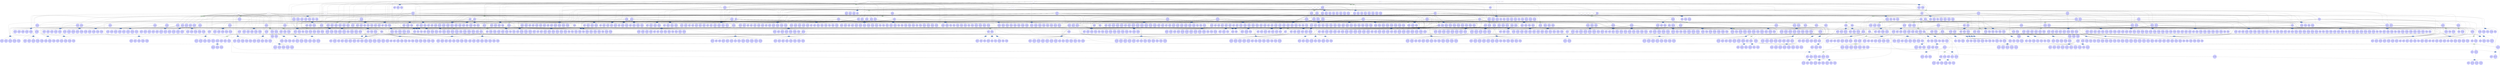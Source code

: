 digraph test {
  c1 -> e200;
  c1 -> e215;
  c1 -> e17;
  c1 -> e13;
  c1 -> e237;
  c2 -> e200;
  c2 -> e215;
  c2 -> e17;
  c2 -> e13;
  c2 -> e237;
  c3 -> e200;
  c3 -> e215;
  c3 -> e17;
  c3 -> e13;
  c3 -> e237;
  c4 -> e212;
  c4 -> e213;
  c4 -> e223;
  c4 -> e224;
  c4 -> e8;
  c4 -> e7;
  c4 -> e4;
  c4 -> e236;
  c4 -> e243;
  c5 -> e212;
  c5 -> e213;
  c5 -> e223;
  c5 -> e224;
  c5 -> e8;
  c5 -> e7;
  c5 -> e4;
  c5 -> e236;
  c5 -> e243;
  c6 -> e223;
  c6 -> e7;
  c6 -> e240;
  c6 -> e1;
  c7 -> e85;
  c7 -> e37;
  c7 -> e145;
  c7 -> e146;
  c7 -> e173;
  c7 -> e31;
  c7 -> e187;
  c7 -> e18;
  c7 -> e16;
  c7 -> e10;
  c7 -> e9;
  c7 -> e241;
  c8 -> e200;
  c8 -> e215;
  c8 -> e17;
  c8 -> e13;
  c8 -> e237;
  c9 -> e223;
  c9 -> e7;
  c9 -> e240;
  c9 -> e1;
  c10 -> e172;
  c10 -> e188;
  c10 -> e198;
  c10 -> e22;
  c10 -> e214;
  c10 -> e217;
  c10 -> e224;
  c10 -> e228;
  c10 -> e7;
  c10 -> e5;
  c10 -> e2;
  c10 -> e242;
  c11 -> e212;
  c11 -> e213;
  c11 -> e223;
  c11 -> e224;
  c11 -> e8;
  c11 -> e7;
  c11 -> e4;
  c11 -> e236;
  c11 -> e243;
  c12 -> e85;
  c12 -> e37;
  c12 -> e145;
  c12 -> e146;
  c12 -> e173;
  c12 -> e31;
  c12 -> e187;
  c12 -> e18;
  c12 -> e16;
  c12 -> e10;
  c12 -> e9;
  c12 -> e241;
  c13 -> e84;
  c13 -> e42;
  c13 -> e118;
  c13 -> e41;
  c13 -> e160;
  c13 -> e163;
  c13 -> e25;
  c13 -> e21;
  c13 -> e15;
  c13 -> e233;
  c13 -> e239;
  c14 -> e212;
  c14 -> e213;
  c14 -> e223;
  c14 -> e224;
  c14 -> e8;
  c14 -> e7;
  c14 -> e4;
  c14 -> e236;
  c14 -> e237;
  c14 -> e243;
  c15 -> e85;
  c15 -> e141;
  c15 -> e37;
  c15 -> e159;
  c15 -> e173;
  c15 -> e187;
  c15 -> e193;
  c15 -> e19;
  c15 -> e216;
  c15 -> e218;
  c15 -> e16;
  c15 -> e11;
  c15 -> e10;
  c15 -> e228;
  c15 -> e9;
  c15 -> e241;
  c16 -> e212;
  c16 -> e224;
  c16 -> e226;
  c16 -> e7;
  c16 -> e4;
  c16 -> e2;
  c16 -> e243;
  c17 -> e212;
  c17 -> e213;
  c17 -> e223;
  c17 -> e224;
  c17 -> e227;
  c17 -> e8;
  c17 -> e7;
  c17 -> e234;
  c17 -> e4;
  c17 -> e236;
  c17 -> e240;
  c17 -> e243;
  c18 -> e3;
  c18 -> e239;
  c18 -> e1;
  c19 -> e112;
  c19 -> e118;
  c19 -> e162;
  c19 -> e163;
  c19 -> e175;
  c19 -> e25;
  c19 -> e24;
  c19 -> e201;
  c19 -> e21;
  c19 -> e15;
  c19 -> e231;
  c19 -> e6;
  c19 -> e233;
  c19 -> e235;
  c19 -> e3;
  c19 -> e239;
  c19 -> e242;
  c20 -> e200;
  c20 -> e215;
  c20 -> e17;
  c20 -> e13;
  c20 -> e237;
  c23 -> e223;
  c23 -> e7;
  c23 -> e238;
  c23 -> e240;
  c23 -> e1;
  c24 -> e172;
  c24 -> e188;
  c24 -> e198;
  c24 -> e200;
  c24 -> e22;
  c24 -> e214;
  c24 -> e217;
  c24 -> e224;
  c24 -> e228;
  c24 -> e7;
  c24 -> e5;
  c24 -> e237;
  c24 -> e2;
  c24 -> e242;
  c25 -> e212;
  c25 -> e213;
  c25 -> e223;
  c25 -> e224;
  c25 -> e8;
  c25 -> e7;
  c25 -> e4;
  c25 -> e236;
  c25 -> e241;
  c25 -> e243;
  c26 -> e41;
  c26 -> e37;
  c26 -> e145;
  c26 -> e146;
  c26 -> e160;
  c26 -> e163;
  c26 -> e173;
  c26 -> e31;
  c26 -> e187;
  c26 -> e18;
  c26 -> e16;
  c26 -> e10;
  c26 -> e9;
  c26 -> e233;
  c26 -> e239;
  c26 -> e241;
  c27 -> e42;
  c27 -> e115;
  c27 -> e35;
  c27 -> e160;
  c27 -> e34;
  c27 -> e25;
  c27 -> e23;
  c27 -> e202;
  c27 -> e15;
  c27 -> e14;
  c27 -> e222;
  c27 -> e232;
  c27 -> e6;
  c27 -> e233;
  c27 -> e236;
  c27 -> e3;
  c27 -> e239;
  c27 -> e243;
  e243 -> c28;
  e243 -> c29;
  e243 -> c30;
  e243 -> c31;
  e243 -> c32;
  e243 -> c33;
  e243 -> c34;
  e243 -> c35;
  e242 -> c36;
  e242 -> c37;
  e242 -> c38;
  e1 -> c39;
  c39 -> e81;
  c39 -> e84;
  c39 -> e109;
  c39 -> e42;
  c39 -> e112;
  c39 -> e118;
  c39 -> e122;
  c39 -> e41;
  c39 -> e35;
  c39 -> e160;
  c39 -> e162;
  c39 -> e163;
  c39 -> e25;
  c39 -> e201;
  c39 -> e21;
  c39 -> e15;
  c39 -> e220;
  c39 -> e221;
  c39 -> e229;
  c39 -> e230;
  c39 -> e6;
  c39 -> e233;
  e1 -> c40;
  c40 -> e212;
  c40 -> e213;
  c40 -> e224;
  c40 -> e227;
  c40 -> e8;
  c40 -> e229;
  c40 -> e234;
  c40 -> e4;
  e1 -> c41;
  c41 -> e63;
  c41 -> e64;
  c41 -> e72;
  c41 -> e73;
  c41 -> e75;
  c41 -> e77;
  c41 -> e86;
  c41 -> e103;
  c41 -> e43;
  c41 -> e108;
  c41 -> e109;
  c41 -> e110;
  c41 -> e114;
  c41 -> e119;
  c41 -> e151;
  c41 -> e154;
  c41 -> e157;
  c41 -> e161;
  c41 -> e165;
  c41 -> e169;
  c41 -> e172;
  c41 -> e188;
  c41 -> e26;
  c41 -> e192;
  c41 -> e194;
  c41 -> e198;
  c41 -> e203;
  c41 -> e213;
  c41 -> e214;
  c41 -> e221;
  c41 -> e224;
  c41 -> e225;
  c41 -> e230;
  c41 -> e5;
  c41 -> e234;
  e1 -> c42;
  c42 -> e63;
  c42 -> e64;
  c42 -> e72;
  c42 -> e73;
  c42 -> e75;
  c42 -> e77;
  c42 -> e86;
  c42 -> e103;
  c42 -> e108;
  c42 -> e109;
  c42 -> e110;
  c42 -> e114;
  c42 -> e117;
  c42 -> e119;
  c42 -> e148;
  c42 -> e151;
  c42 -> e154;
  c42 -> e156;
  c42 -> e157;
  c42 -> e168;
  c42 -> e169;
  c42 -> e172;
  c42 -> e188;
  c42 -> e189;
  c42 -> e192;
  c42 -> e198;
  c42 -> e203;
  c42 -> e212;
  c42 -> e213;
  c42 -> e214;
  c42 -> e220;
  c42 -> e221;
  c42 -> e224;
  c42 -> e227;
  c42 -> e229;
  c42 -> e230;
  c42 -> e234;
  e241 -> c43;
  e241 -> c44;
  e241 -> c45;
  e241 -> c46;
  e241 -> c47;
  e240 -> c48;
  e240 -> c49;
  e240 -> c50;
  e240 -> c51;
  e2 -> c52;
  c52 -> e213;
  c52 -> e223;
  c52 -> e8;
  c52 -> e236;
  e2 -> c53;
  c53 -> e154;
  c53 -> e157;
  c53 -> e192;
  c53 -> e195;
  c53 -> e213;
  c53 -> e17;
  c53 -> e218;
  c53 -> e223;
  c53 -> e225;
  c53 -> e235;
  e2 -> c54;
  c54 -> e72;
  c54 -> e73;
  c54 -> e103;
  c54 -> e108;
  c54 -> e113;
  c54 -> e151;
  c54 -> e154;
  c54 -> e155;
  c54 -> e157;
  c54 -> e167;
  c54 -> e192;
  c54 -> e193;
  c54 -> e194;
  c54 -> e195;
  c54 -> e24;
  c54 -> e213;
  c54 -> e218;
  c54 -> e223;
  c54 -> e225;
  c54 -> e235;
  e239 -> c55;
  e239 -> c56;
  e239 -> c57;
  e239 -> c58;
  e239 -> c59;
  e3 -> c60;
  c60 -> e223;
  c60 -> e7;
  e238 -> c61;
  e238 -> c62;
  e237 -> c63;
  e237 -> c64;
  e237 -> c65;
  e237 -> c66;
  e237 -> c67;
  e237 -> c68;
  e237 -> c69;
  e236 -> c70;
  e236 -> c71;
  e236 -> c72;
  e236 -> c73;
  e236 -> c74;
  e236 -> c75;
  e236 -> c76;
  e236 -> c77;
  e235 -> c78;
  e235 -> c79;
  e235 -> c80;
  e4 -> c81;
  c81 -> e117;
  c81 -> e119;
  c81 -> e148;
  c81 -> e156;
  c81 -> e168;
  c81 -> e171;
  c81 -> e172;
  c81 -> e188;
  c81 -> e189;
  c81 -> e198;
  c81 -> e203;
  c81 -> e204;
  c81 -> e214;
  c81 -> e219;
  c81 -> e220;
  c81 -> e230;
  e4 -> c82;
  c82 -> e189;
  c82 -> e214;
  c82 -> e9;
  c82 -> e232;
  e4 -> c83;
  c83 -> e148;
  c83 -> e156;
  c83 -> e188;
  c83 -> e189;
  c83 -> e198;
  c83 -> e214;
  c83 -> e215;
  c83 -> e219;
  c83 -> e14;
  c83 -> e232;
  e4 -> c84;
  c84 -> e148;
  c84 -> e156;
  c84 -> e188;
  c84 -> e189;
  c84 -> e198;
  c84 -> e214;
  c84 -> e216;
  c84 -> e219;
  c84 -> e14;
  c84 -> e228;
  c84 -> e232;
  e4 -> c85;
  c85 -> e148;
  c85 -> e156;
  c85 -> e188;
  c85 -> e189;
  c85 -> e198;
  c85 -> e214;
  c85 -> e219;
  c85 -> e14;
  c85 -> e232;
  e4 -> c86;
  c86 -> e148;
  c86 -> e156;
  c86 -> e188;
  c86 -> e189;
  c86 -> e198;
  c86 -> e214;
  c86 -> e219;
  c86 -> e14;
  c86 -> e232;
  e4 -> c87;
  c87 -> e148;
  c87 -> e156;
  c87 -> e188;
  c87 -> e189;
  c87 -> e198;
  c87 -> e214;
  c87 -> e219;
  c87 -> e14;
  c87 -> e232;
  e4 -> c88;
  c88 -> e148;
  c88 -> e156;
  c88 -> e188;
  c88 -> e189;
  c88 -> e198;
  c88 -> e214;
  c88 -> e219;
  c88 -> e14;
  c88 -> e232;
  e234 -> c89;
  e234 -> c90;
  e234 -> c91;
  e234 -> c92;
  e5 -> c93;
  c93 -> e117;
  c93 -> e148;
  c93 -> e156;
  c93 -> e168;
  c93 -> e189;
  c93 -> e212;
  c93 -> e220;
  c93 -> e227;
  c93 -> e229;
  e5 -> c94;
  c94 -> e117;
  c94 -> e148;
  c94 -> e156;
  c94 -> e164;
  c94 -> e189;
  c94 -> e190;
  c94 -> e212;
  c94 -> e215;
  c94 -> e216;
  c94 -> e226;
  c94 -> e231;
  e5 -> c95;
  c95 -> e117;
  c95 -> e148;
  c95 -> e156;
  c95 -> e164;
  c95 -> e189;
  c95 -> e190;
  c95 -> e212;
  c95 -> e216;
  c95 -> e226;
  c95 -> e231;
  e233 -> c96;
  e233 -> c97;
  e233 -> c98;
  e233 -> c99;
  e233 -> c100;
  e6 -> c101;
  c101 -> e72;
  c101 -> e103;
  c101 -> e148;
  c101 -> e151;
  c101 -> e154;
  c101 -> e188;
  c101 -> e189;
  c101 -> e192;
  c101 -> e212;
  c101 -> e213;
  c101 -> e214;
  c101 -> e224;
  e7 -> c102;
  c102 -> e126;
  c102 -> e130;
  c102 -> e178;
  c102 -> e180;
  c102 -> e181;
  c102 -> e206;
  c102 -> e207;
  c102 -> e208;
  e7 -> c103;
  c103 -> e208;
  c103 -> e209;
  c103 -> e210;
  c103 -> e13;
  c103 -> e11;
  e7 -> c104;
  c104 -> e140;
  c104 -> e33;
  c104 -> e178;
  c104 -> e31;
  c104 -> e28;
  c104 -> e27;
  c104 -> e20;
  c104 -> e206;
  c104 -> e207;
  c104 -> e18;
  c104 -> e211;
  c104 -> e10;
  e7 -> c105;
  c105 -> e144;
  c105 -> e181;
  c105 -> e27;
  c105 -> e186;
  c105 -> e207;
  c105 -> e208;
  c105 -> e211;
  c105 -> e13;
  e7 -> c106;
  c106 -> e130;
  c106 -> e143;
  c106 -> e32;
  c106 -> e180;
  c106 -> e28;
  c106 -> e186;
  c106 -> e20;
  c106 -> e206;
  c106 -> e19;
  c106 -> e208;
  c106 -> e211;
  c106 -> e11;
  e7 -> c107;
  c107 -> e44;
  c107 -> e126;
  c107 -> e130;
  c107 -> e39;
  c107 -> e38;
  c107 -> e178;
  c107 -> e180;
  c107 -> e181;
  c107 -> e29;
  c107 -> e206;
  c107 -> e207;
  c107 -> e208;
  c107 -> e12;
  e7 -> c108;
  c108 -> e95;
  c108 -> e99;
  c108 -> e134;
  c108 -> e136;
  c108 -> e141;
  c108 -> e180;
  c108 -> e182;
  c108 -> e30;
  c108 -> e185;
  c108 -> e206;
  c108 -> e19;
  c108 -> e208;
  c108 -> e209;
  c108 -> e210;
  c108 -> e11;
  e7 -> c109;
  c109 -> e98;
  c109 -> e126;
  c109 -> e130;
  c109 -> e140;
  c109 -> e143;
  c109 -> e144;
  c109 -> e178;
  c109 -> e180;
  c109 -> e181;
  c109 -> e28;
  c109 -> e27;
  c109 -> e186;
  c109 -> e206;
  c109 -> e207;
  c109 -> e208;
  c109 -> e211;
  e7 -> c110;
  c110 -> e98;
  c110 -> e126;
  c110 -> e130;
  c110 -> e140;
  c110 -> e143;
  c110 -> e144;
  c110 -> e178;
  c110 -> e180;
  c110 -> e181;
  c110 -> e28;
  c110 -> e27;
  c110 -> e186;
  c110 -> e206;
  c110 -> e207;
  c110 -> e208;
  c110 -> e211;
  e7 -> c111;
  c111 -> e98;
  c111 -> e126;
  c111 -> e130;
  c111 -> e140;
  c111 -> e143;
  c111 -> e144;
  c111 -> e178;
  c111 -> e180;
  c111 -> e181;
  c111 -> e28;
  c111 -> e27;
  c111 -> e186;
  c111 -> e206;
  c111 -> e207;
  c111 -> e208;
  c111 -> e211;
  e7 -> c112;
  c112 -> e98;
  c112 -> e126;
  c112 -> e130;
  c112 -> e140;
  c112 -> e143;
  c112 -> e144;
  c112 -> e178;
  c112 -> e180;
  c112 -> e181;
  c112 -> e28;
  c112 -> e27;
  c112 -> e186;
  c112 -> e206;
  c112 -> e207;
  c112 -> e208;
  c112 -> e211;
  e7 -> c113;
  c113 -> e44;
  c113 -> e126;
  c113 -> e130;
  c113 -> e39;
  c113 -> e38;
  c113 -> e178;
  c113 -> e180;
  c113 -> e181;
  c113 -> e29;
  c113 -> e206;
  c113 -> e207;
  c113 -> e208;
  e7 -> c114;
  c114 -> e44;
  c114 -> e126;
  c114 -> e130;
  c114 -> e39;
  c114 -> e38;
  c114 -> e178;
  c114 -> e180;
  c114 -> e181;
  c114 -> e29;
  c114 -> e206;
  c114 -> e207;
  c114 -> e208;
  e232 -> c115;
  e232 -> c116;
  e232 -> c117;
  e232 -> c118;
  e232 -> c119;
  e232 -> c120;
  e232 -> c121;
  e232 -> c122;
  e231 -> c123;
  e231 -> c124;
  e231 -> c125;
  e230 -> c126;
  e230 -> c127;
  e230 -> c128;
  e230 -> c129;
  e229 -> c130;
  e229 -> c131;
  e229 -> c132;
  e229 -> c133;
  e8 -> c134;
  c134 -> e75;
  c134 -> e77;
  c134 -> e86;
  c134 -> e103;
  c134 -> e108;
  c134 -> e110;
  c134 -> e114;
  c134 -> e116;
  c134 -> e151;
  c134 -> e154;
  c134 -> e36;
  c134 -> e157;
  c134 -> e169;
  c134 -> e170;
  c134 -> e26;
  c134 -> e192;
  c134 -> e196;
  c134 -> e197;
  c134 -> e221;
  e8 -> c135;
  c135 -> e110;
  c135 -> e151;
  c135 -> e191;
  c135 -> e192;
  c135 -> e196;
  c135 -> e23;
  c135 -> e16;
  c135 -> e222;
  e8 -> c136;
  c136 -> e154;
  c136 -> e157;
  c136 -> e192;
  c136 -> e197;
  c136 -> e202;
  c136 -> e17;
  c136 -> e222;
  e8 -> c137;
  c137 -> e75;
  c137 -> e77;
  c137 -> e103;
  c137 -> e108;
  c137 -> e110;
  c137 -> e151;
  c137 -> e152;
  c137 -> e154;
  c137 -> e36;
  c137 -> e157;
  c137 -> e159;
  c137 -> e34;
  c137 -> e191;
  c137 -> e192;
  c137 -> e193;
  c137 -> e196;
  c137 -> e197;
  c137 -> e23;
  c137 -> e202;
  c137 -> e218;
  c137 -> e222;
  e8 -> c138;
  c138 -> e75;
  c138 -> e77;
  c138 -> e103;
  c138 -> e108;
  c138 -> e110;
  c138 -> e151;
  c138 -> e154;
  c138 -> e36;
  c138 -> e157;
  c138 -> e34;
  c138 -> e192;
  c138 -> e196;
  c138 -> e197;
  c138 -> e23;
  c138 -> e202;
  c138 -> e222;
  e8 -> c139;
  c139 -> e75;
  c139 -> e77;
  c139 -> e103;
  c139 -> e108;
  c139 -> e110;
  c139 -> e151;
  c139 -> e154;
  c139 -> e36;
  c139 -> e157;
  c139 -> e34;
  c139 -> e192;
  c139 -> e196;
  c139 -> e197;
  c139 -> e23;
  c139 -> e202;
  c139 -> e222;
  e8 -> c140;
  c140 -> e75;
  c140 -> e77;
  c140 -> e103;
  c140 -> e108;
  c140 -> e110;
  c140 -> e151;
  c140 -> e154;
  c140 -> e36;
  c140 -> e157;
  c140 -> e34;
  c140 -> e192;
  c140 -> e196;
  c140 -> e197;
  c140 -> e23;
  c140 -> e202;
  c140 -> e222;
  e8 -> c141;
  c141 -> e75;
  c141 -> e77;
  c141 -> e103;
  c141 -> e108;
  c141 -> e110;
  c141 -> e151;
  c141 -> e154;
  c141 -> e36;
  c141 -> e157;
  c141 -> e34;
  c141 -> e192;
  c141 -> e196;
  c141 -> e197;
  c141 -> e23;
  c141 -> e202;
  c141 -> e222;
  e9 -> c142;
  c142 -> e148;
  c142 -> e156;
  c142 -> e188;
  c142 -> e198;
  c142 -> e199;
  c142 -> e219;
  c142 -> e14;
  e9 -> c143;
  c143 -> e21;
  c143 -> e205;
  c143 -> e15;
  e9 -> c144;
  c144 -> e166;
  c144 -> e174;
  c144 -> e190;
  c144 -> e199;
  c144 -> e205;
  c144 -> e217;
  e9 -> c145;
  c145 -> e174;
  c145 -> e199;
  c145 -> e205;
  e9 -> c146;
  c146 -> e174;
  c146 -> e199;
  c146 -> e205;
  e228 -> c147;
  e228 -> c148;
  e228 -> c149;
  e228 -> c150;
  e227 -> c151;
  e227 -> c152;
  e227 -> c153;
  e227 -> c154;
  e226 -> c155;
  e226 -> c156;
  e226 -> c157;
  e225 -> c158;
  e225 -> c159;
  e225 -> c160;
  e224 -> c161;
  e224 -> c162;
  e224 -> c163;
  e224 -> c164;
  e224 -> c165;
  e224 -> c166;
  e224 -> c167;
  e224 -> c168;
  e224 -> c169;
  e224 -> c170;
  e224 -> c171;
  e224 -> c172;
  e224 -> c173;
  e223 -> c174;
  e223 -> c175;
  e223 -> c176;
  e223 -> c177;
  e223 -> c178;
  e223 -> c179;
  e223 -> c180;
  e223 -> c181;
  e223 -> c182;
  e223 -> c183;
  e223 -> c184;
  e223 -> c185;
  e223 -> c186;
  e10 -> c187;
  c187 -> e130;
  c187 -> e132;
  c187 -> e143;
  c187 -> e32;
  c187 -> e180;
  c187 -> e186;
  c187 -> e208;
  e10 -> c188;
  c188 -> e102;
  c188 -> e128;
  c188 -> e132;
  c188 -> e147;
  c188 -> e179;
  e10 -> c189;
  c189 -> e147;
  c189 -> e179;
  c189 -> e30;
  c189 -> e210;
  e10 -> c190;
  c190 -> e102;
  c190 -> e132;
  c190 -> e147;
  e10 -> c191;
  c191 -> e102;
  c191 -> e132;
  c191 -> e147;
  e11 -> c192;
  c192 -> e144;
  c192 -> e181;
  c192 -> e27;
  c192 -> e207;
  e11 -> c193;
  c193 -> e142;
  c193 -> e145;
  c193 -> e18;
  e11 -> c194;
  c194 -> e142;
  c194 -> e181;
  c194 -> e183;
  c194 -> e184;
  c194 -> e207;
  e11 -> c195;
  c195 -> e142;
  c195 -> e181;
  c195 -> e183;
  c195 -> e184;
  c195 -> e207;
  e12 -> c196;
  c196 -> e98;
  c196 -> e140;
  c196 -> e143;
  c196 -> e144;
  c196 -> e177;
  c196 -> e28;
  c196 -> e27;
  c196 -> e186;
  c196 -> e211;
  e12 -> c197;
  c197 -> e53;
  c197 -> e61;
  c197 -> e89;
  c197 -> e127;
  c197 -> e138;
  c197 -> e177;
  c197 -> e182;
  c197 -> e183;
  c197 -> e209;
  e13 -> c198;
  c198 -> e95;
  c198 -> e99;
  c198 -> e134;
  c198 -> e136;
  c198 -> e139;
  c198 -> e141;
  c198 -> e180;
  c198 -> e182;
  c198 -> e30;
  c198 -> e185;
  c198 -> e206;
  c198 -> e19;
  e13 -> c199;
  c199 -> e98;
  c199 -> e40;
  c199 -> e126;
  c199 -> e129;
  c199 -> e130;
  c199 -> e140;
  c199 -> e143;
  c199 -> e33;
  c199 -> e178;
  c199 -> e32;
  c199 -> e180;
  c199 -> e28;
  c199 -> e20;
  c199 -> e206;
  e13 -> c200;
  c200 -> e45;
  c200 -> e124;
  c200 -> e129;
  c200 -> e139;
  e13 -> c201;
  c201 -> e96;
  c201 -> e40;
  c201 -> e129;
  c201 -> e137;
  c201 -> e139;
  c201 -> e33;
  c201 -> e32;
  c201 -> e20;
  e13 -> c202;
  c202 -> e45;
  c202 -> e97;
  c202 -> e124;
  c202 -> e125;
  c202 -> e128;
  c202 -> e129;
  c202 -> e139;
  c202 -> e179;
  e13 -> c203;
  c203 -> e67;
  c203 -> e45;
  c203 -> e92;
  c203 -> e93;
  c203 -> e124;
  c203 -> e129;
  c203 -> e135;
  c203 -> e138;
  c203 -> e139;
  c203 -> e177;
  e13 -> c204;
  c204 -> e45;
  c204 -> e124;
  c204 -> e129;
  c204 -> e139;
  e222 -> c205;
  e222 -> c206;
  e222 -> c207;
  e222 -> c208;
  e222 -> c209;
  e222 -> c210;
  e222 -> c211;
  e222 -> c212;
  e14 -> c213;
  c213 -> e176;
  c213 -> e201;
  c213 -> e21;
  e14 -> c214;
  c214 -> e117;
  c214 -> e119;
  c214 -> e171;
  c214 -> e172;
  c214 -> e174;
  c214 -> e176;
  c214 -> e204;
  c214 -> e205;
  e14 -> c215;
  c215 -> e117;
  c215 -> e119;
  c215 -> e171;
  c215 -> e172;
  c215 -> e176;
  c215 -> e200;
  c215 -> e204;
  e14 -> c216;
  c216 -> e117;
  c216 -> e164;
  c216 -> e172;
  c216 -> e22;
  c216 -> e204;
  e14 -> c217;
  c217 -> e117;
  c217 -> e119;
  c217 -> e168;
  c217 -> e171;
  c217 -> e172;
  c217 -> e176;
  c217 -> e203;
  c217 -> e204;
  e14 -> c218;
  c218 -> e117;
  c218 -> e119;
  c218 -> e171;
  c218 -> e172;
  c218 -> e176;
  c218 -> e204;
  e14 -> c219;
  c219 -> e117;
  c219 -> e119;
  c219 -> e171;
  c219 -> e172;
  c219 -> e176;
  c219 -> e204;
  e14 -> c220;
  c220 -> e117;
  c220 -> e119;
  c220 -> e171;
  c220 -> e172;
  c220 -> e176;
  c220 -> e204;
  e221 -> c221;
  e221 -> c222;
  e221 -> c223;
  e221 -> c224;
  e220 -> c225;
  e220 -> c226;
  e220 -> c227;
  e220 -> c228;
  e15 -> c229;
  c229 -> e199;
  e15 -> c230;
  c230 -> e156;
  c230 -> e198;
  e15 -> c231;
  e15 -> c232;
  e15 -> c233;
  e219 -> c234;
  e219 -> c235;
  e219 -> c236;
  e219 -> c237;
  e219 -> c238;
  e219 -> c239;
  e219 -> c240;
  e219 -> c241;
  e16 -> c242;
  c242 -> e75;
  c242 -> e77;
  c242 -> e78;
  c242 -> e103;
  c242 -> e108;
  c242 -> e152;
  c242 -> e154;
  c242 -> e36;
  c242 -> e157;
  c242 -> e158;
  c242 -> e34;
  c242 -> e197;
  c242 -> e202;
  e16 -> c243;
  c243 -> e84;
  c243 -> e106;
  c243 -> e42;
  c243 -> e118;
  c243 -> e120;
  c243 -> e153;
  c243 -> e25;
  e16 -> c244;
  c244 -> e50;
  c244 -> e58;
  c244 -> e65;
  c244 -> e74;
  c244 -> e76;
  c244 -> e78;
  c244 -> e106;
  c244 -> e107;
  c244 -> e111;
  c244 -> e120;
  c244 -> e153;
  c244 -> e155;
  c244 -> e158;
  c244 -> e195;
  e16 -> c245;
  c245 -> e65;
  c245 -> e74;
  c245 -> e78;
  c245 -> e106;
  c245 -> e120;
  c245 -> e158;
  e16 -> c246;
  c246 -> e65;
  c246 -> e74;
  c246 -> e78;
  c246 -> e106;
  c246 -> e120;
  c246 -> e158;
  e218 -> c247;
  e218 -> c248;
  e218 -> c249;
  e218 -> c250;
  e17 -> c251;
  c251 -> e70;
  c251 -> e72;
  c251 -> e73;
  c251 -> e103;
  c251 -> e105;
  c251 -> e108;
  c251 -> e113;
  c251 -> e149;
  c251 -> e151;
  c251 -> e155;
  c251 -> e167;
  c251 -> e193;
  c251 -> e194;
  c251 -> e24;
  e17 -> c252;
  c252 -> e75;
  c252 -> e77;
  c252 -> e103;
  c252 -> e108;
  c252 -> e110;
  c252 -> e149;
  c252 -> e151;
  c252 -> e152;
  c252 -> e36;
  c252 -> e34;
  c252 -> e191;
  c252 -> e196;
  c252 -> e23;
  e17 -> c253;
  c253 -> e47;
  c253 -> e70;
  c253 -> e79;
  c253 -> e80;
  c253 -> e105;
  c253 -> e121;
  c253 -> e149;
  e17 -> c254;
  c254 -> e47;
  c254 -> e70;
  c254 -> e79;
  c254 -> e80;
  c254 -> e104;
  c254 -> e105;
  c254 -> e121;
  c254 -> e149;
  c254 -> e152;
  c254 -> e191;
  e17 -> c255;
  c255 -> e47;
  c255 -> e70;
  c255 -> e76;
  c255 -> e79;
  c255 -> e80;
  c255 -> e105;
  c255 -> e107;
  c255 -> e121;
  c255 -> e149;
  c255 -> e153;
  e17 -> c256;
  c256 -> e80;
  c256 -> e43;
  c256 -> e105;
  c256 -> e121;
  c256 -> e26;
  e17 -> c257;
  c257 -> e47;
  c257 -> e70;
  c257 -> e79;
  c257 -> e80;
  c257 -> e105;
  c257 -> e121;
  c257 -> e149;
  e217 -> c258;
  e217 -> c259;
  e217 -> c260;
  e216 -> c261;
  e216 -> c262;
  e216 -> c263;
  e216 -> c264;
  e215 -> c265;
  e215 -> c266;
  e215 -> c267;
  e215 -> c268;
  e215 -> c269;
  e215 -> c270;
  e215 -> c271;
  e214 -> c272;
  e214 -> c273;
  e214 -> c274;
  e214 -> c275;
  e214 -> c276;
  e214 -> c277;
  e214 -> c278;
  e214 -> c279;
  e214 -> c280;
  e214 -> c281;
  e214 -> c282;
  e214 -> c283;
  e214 -> c284;
  e213 -> c285;
  e213 -> c286;
  e213 -> c287;
  e213 -> c288;
  e213 -> c289;
  e213 -> c290;
  e213 -> c291;
  e213 -> c292;
  e213 -> c293;
  e213 -> c294;
  e213 -> c295;
  e213 -> c296;
  e213 -> c297;
  e212 -> c298;
  e212 -> c299;
  e212 -> c300;
  e212 -> c301;
  e212 -> c302;
  e212 -> c303;
  e212 -> c304;
  e212 -> c305;
  e212 -> c306;
  e212 -> c307;
  e212 -> c308;
  e212 -> c309;
  e212 -> c310;
  e211 -> c311;
  e211 -> c312;
  e211 -> c313;
  e211 -> c314;
  e211 -> c315;
  e211 -> c316;
  e211 -> c317;
  e211 -> c318;
  e210 -> c319;
  e210 -> c320;
  e210 -> c321;
  e209 -> c322;
  e209 -> c323;
  e209 -> c324;
  e18 -> c325;
  c325 -> e144;
  c325 -> e181;
  e18 -> c326;
  e18 -> c327;
  c327 -> e184;
  e18 -> c328;
  e18 -> c329;
  e208 -> c330;
  e208 -> c331;
  e208 -> c332;
  e208 -> c333;
  e208 -> c334;
  e208 -> c335;
  e208 -> c336;
  e208 -> c337;
  e208 -> c338;
  e208 -> c339;
  e208 -> c340;
  e208 -> c341;
  e208 -> c342;
  e207 -> c343;
  e207 -> c344;
  e207 -> c345;
  e207 -> c346;
  e207 -> c347;
  e207 -> c348;
  e207 -> c349;
  e207 -> c350;
  e207 -> c351;
  e207 -> c352;
  e207 -> c353;
  e207 -> c354;
  e207 -> c355;
  e19 -> c356;
  c356 -> e98;
  c356 -> e40;
  c356 -> e126;
  c356 -> e140;
  c356 -> e33;
  c356 -> e178;
  e19 -> c357;
  c357 -> e146;
  c357 -> e31;
  e19 -> c358;
  c358 -> e68;
  c358 -> e45;
  c358 -> e90;
  c358 -> e94;
  c358 -> e124;
  c358 -> e126;
  c358 -> e127;
  c358 -> e131;
  c358 -> e133;
  c358 -> e178;
  e19 -> c359;
  c359 -> e61;
  c359 -> e48;
  c359 -> e66;
  c359 -> e46;
  c359 -> e68;
  c359 -> e90;
  c359 -> e94;
  c359 -> e126;
  c359 -> e127;
  c359 -> e131;
  c359 -> e133;
  c359 -> e178;
  e206 -> c360;
  e206 -> c361;
  e206 -> c362;
  e206 -> c363;
  e206 -> c364;
  e206 -> c365;
  e206 -> c366;
  e206 -> c367;
  e206 -> c368;
  e206 -> c369;
  e206 -> c370;
  e206 -> c371;
  e206 -> c372;
  e20 -> c373;
  e20 -> c374;
  c374 -> e187;
  e20 -> c375;
  e20 -> c376;
  c376 -> e185;
  e20 -> c377;
  c377 -> e29;
  e205 -> c378;
  e205 -> c379;
  e205 -> c380;
  e205 -> c381;
  e205 -> c382;
  e21 -> c383;
  c383 -> e174;
  e21 -> c384;
  c384 -> e117;
  c384 -> e119;
  c384 -> e172;
  e21 -> c385;
  e21 -> c386;
  e21 -> c387;
  e204 -> c388;
  e204 -> c389;
  e204 -> c390;
  e204 -> c391;
  e204 -> c392;
  e204 -> c393;
  e204 -> c394;
  e204 -> c395;
  e203 -> c396;
  e203 -> c397;
  e203 -> c398;
  e203 -> c399;
  e22 -> c400;
  c400 -> e119;
  c400 -> e171;
  c400 -> e176;
  e22 -> c401;
  c401 -> e119;
  c401 -> e165;
  c401 -> e166;
  c401 -> e175;
  e22 -> c402;
  c402 -> e119;
  c402 -> e165;
  c402 -> e166;
  c402 -> e175;
  e202 -> c403;
  e202 -> c404;
  e202 -> c405;
  e202 -> c406;
  e202 -> c407;
  e202 -> c408;
  e202 -> c409;
  e202 -> c410;
  e23 -> c411;
  c411 -> e122;
  c411 -> e41;
  c411 -> e162;
  c411 -> e163;
  e23 -> c412;
  c412 -> e85;
  c412 -> e88;
  c412 -> e170;
  c412 -> e173;
  e23 -> c413;
  c413 -> e79;
  c413 -> e88;
  c413 -> e121;
  c413 -> e170;
  e23 -> c414;
  c414 -> e88;
  c414 -> e123;
  c414 -> e167;
  c414 -> e170;
  e23 -> c415;
  c415 -> e88;
  c415 -> e169;
  c415 -> e170;
  e23 -> c416;
  c416 -> e88;
  c416 -> e170;
  e23 -> c417;
  c417 -> e88;
  c417 -> e170;
  e23 -> c418;
  c418 -> e88;
  c418 -> e170;
  e201 -> c419;
  e200 -> c420;
  e200 -> c421;
  e200 -> c422;
  e200 -> c423;
  e200 -> c424;
  e200 -> c425;
  e200 -> c426;
  e24 -> c427;
  c427 -> e51;
  c427 -> e59;
  c427 -> e81;
  c427 -> e84;
  c427 -> e42;
  c427 -> e122;
  c427 -> e41;
  c427 -> e35;
  c427 -> e160;
  e24 -> c428;
  c428 -> e63;
  c428 -> e64;
  c428 -> e47;
  c428 -> e75;
  c428 -> e77;
  c428 -> e79;
  c428 -> e80;
  c428 -> e83;
  c428 -> e87;
  c428 -> e110;
  c428 -> e111;
  c428 -> e121;
  c428 -> e123;
  c428 -> e159;
  c428 -> e161;
  e24 -> c429;
  c429 -> e58;
  c429 -> e49;
  c429 -> e59;
  c429 -> e63;
  c429 -> e64;
  c429 -> e75;
  c429 -> e77;
  c429 -> e83;
  c429 -> e87;
  c429 -> e110;
  c429 -> e111;
  c429 -> e123;
  c429 -> e159;
  c429 -> e161;
  e25 -> c430;
  c430 -> e74;
  c430 -> e107;
  c430 -> e158;
  e25 -> c431;
  c431 -> e73;
  c431 -> e108;
  c431 -> e157;
  e25 -> c432;
  e25 -> c433;
  e25 -> c434;
  e199 -> c435;
  e199 -> c436;
  e199 -> c437;
  e199 -> c438;
  e199 -> c439;
  e198 -> c440;
  e198 -> c441;
  e198 -> c442;
  e198 -> c443;
  e198 -> c444;
  e198 -> c445;
  e198 -> c446;
  e198 -> c447;
  e198 -> c448;
  e198 -> c449;
  e198 -> c450;
  e198 -> c451;
  e198 -> c452;
  e197 -> c453;
  e197 -> c454;
  e197 -> c455;
  e197 -> c456;
  e197 -> c457;
  e197 -> c458;
  e197 -> c459;
  e197 -> c460;
  e196 -> c461;
  e196 -> c462;
  e196 -> c463;
  e196 -> c464;
  e196 -> c465;
  e196 -> c466;
  e196 -> c467;
  e196 -> c468;
  e195 -> c469;
  e195 -> c470;
  e195 -> c471;
  e194 -> c472;
  e194 -> c473;
  e194 -> c474;
  e193 -> c475;
  e193 -> c476;
  e193 -> c477;
  e193 -> c478;
  e192 -> c479;
  e192 -> c480;
  e192 -> c481;
  e192 -> c482;
  e192 -> c483;
  e192 -> c484;
  e192 -> c485;
  e192 -> c486;
  e192 -> c487;
  e192 -> c488;
  e192 -> c489;
  e192 -> c490;
  e192 -> c491;
  e26 -> c492;
  c492 -> e47;
  c492 -> e79;
  c492 -> e149;
  e26 -> c493;
  c493 -> e150;
  e191 -> c494;
  e191 -> c495;
  e191 -> c496;
  e191 -> c497;
  e191 -> c498;
  e190 -> c499;
  e190 -> c500;
  e190 -> c501;
  e189 -> c502;
  e189 -> c503;
  e189 -> c504;
  e189 -> c505;
  e189 -> c506;
  e189 -> c507;
  e189 -> c508;
  e189 -> c509;
  e189 -> c510;
  e189 -> c511;
  e189 -> c512;
  e189 -> c513;
  e189 -> c514;
  e188 -> c515;
  e188 -> c516;
  e188 -> c517;
  e188 -> c518;
  e188 -> c519;
  e188 -> c520;
  e188 -> c521;
  e188 -> c522;
  e188 -> c523;
  e188 -> c524;
  e188 -> c525;
  e188 -> c526;
  e188 -> c527;
  e187 -> c528;
  e187 -> c529;
  e187 -> c530;
  e187 -> c531;
  e187 -> c532;
  e186 -> c533;
  e186 -> c534;
  e186 -> c535;
  e186 -> c536;
  e186 -> c537;
  e186 -> c538;
  e186 -> c539;
  e186 -> c540;
  e27 -> c541;
  e27 -> c542;
  c542 -> e145;
  e27 -> c543;
  e27 -> c544;
  c544 -> e142;
  e27 -> c545;
  e27 -> c546;
  e27 -> c547;
  e27 -> c548;
  e28 -> c549;
  c549 -> e100;
  c549 -> e138;
  e28 -> c550;
  c550 -> e137;
  c550 -> e37;
  e28 -> c551;
  c551 -> e96;
  c551 -> e100;
  c551 -> e137;
  c551 -> e139;
  e28 -> c552;
  c552 -> e96;
  c552 -> e100;
  c552 -> e137;
  c552 -> e141;
  e28 -> c553;
  c553 -> e100;
  e28 -> c554;
  c554 -> e100;
  e28 -> c555;
  c555 -> e100;
  e28 -> c556;
  c556 -> e100;
  e29 -> c557;
  e29 -> c558;
  c558 -> e135;
  e29 -> c559;
  c559 -> e135;
  c559 -> e136;
  e29 -> c560;
  e185 -> c561;
  e185 -> c562;
  e185 -> c563;
  e184 -> c564;
  e184 -> c565;
  e184 -> c566;
  e30 -> c567;
  c567 -> e102;
  c567 -> e128;
  c567 -> e132;
  e30 -> c568;
  c568 -> e69;
  c568 -> e89;
  c568 -> e91;
  c568 -> e129;
  c568 -> e130;
  e30 -> c569;
  c569 -> e69;
  c569 -> e89;
  c569 -> e91;
  c569 -> e130;
  e183 -> c570;
  e183 -> c571;
  e183 -> c572;
  e182 -> c573;
  e182 -> c574;
  e182 -> c575;
  e181 -> c576;
  e181 -> c577;
  e181 -> c578;
  e181 -> c579;
  e181 -> c580;
  e181 -> c581;
  e181 -> c582;
  e181 -> c583;
  e181 -> c584;
  e181 -> c585;
  e181 -> c586;
  e181 -> c587;
  e181 -> c588;
  e31 -> c589;
  c589 -> e98;
  c589 -> e40;
  c589 -> e126;
  e31 -> c590;
  c590 -> e101;
  c590 -> e125;
  e31 -> c591;
  c591 -> e54;
  c591 -> e62;
  c591 -> e66;
  c591 -> e101;
  c591 -> e125;
  c591 -> e131;
  e31 -> c592;
  c592 -> e101;
  e31 -> c593;
  c593 -> e101;
  e180 -> c594;
  e180 -> c595;
  e180 -> c596;
  e180 -> c597;
  e180 -> c598;
  e180 -> c599;
  e180 -> c600;
  e180 -> c601;
  e180 -> c602;
  e180 -> c603;
  e180 -> c604;
  e180 -> c605;
  e180 -> c606;
  e179 -> c607;
  e179 -> c608;
  e179 -> c609;
  e32 -> c610;
  e32 -> c611;
  c611 -> e102;
  c611 -> e147;
  e32 -> c612;
  e32 -> c613;
  c613 -> e91;
  c613 -> e134;
  e32 -> c614;
  c614 -> e38;
  e178 -> c615;
  e178 -> c616;
  e178 -> c617;
  e178 -> c618;
  e178 -> c619;
  e178 -> c620;
  e178 -> c621;
  e178 -> c622;
  e178 -> c623;
  e178 -> c624;
  e178 -> c625;
  e178 -> c626;
  e178 -> c627;
  e33 -> c628;
  c628 -> e124;
  e33 -> c629;
  c629 -> e146;
  e33 -> c630;
  c630 -> e124;
  e33 -> c631;
  c631 -> e133;
  e33 -> c632;
  c632 -> e39;
  e177 -> c633;
  e177 -> c634;
  e176 -> c635;
  e176 -> c636;
  e176 -> c637;
  e176 -> c638;
  e176 -> c639;
  e176 -> c640;
  e176 -> c641;
  e176 -> c642;
  e175 -> c643;
  e175 -> c644;
  e175 -> c645;
  e174 -> c646;
  e174 -> c647;
  e174 -> c648;
  e174 -> c649;
  e174 -> c650;
  e173 -> c651;
  e173 -> c652;
  e173 -> c653;
  e173 -> c654;
  e173 -> c655;
  e172 -> c656;
  e172 -> c657;
  e172 -> c658;
  e172 -> c659;
  e172 -> c660;
  e172 -> c661;
  e172 -> c662;
  e172 -> c663;
  e172 -> c664;
  e172 -> c665;
  e172 -> c666;
  e172 -> c667;
  e172 -> c668;
  e171 -> c669;
  e171 -> c670;
  e171 -> c671;
  e171 -> c672;
  e171 -> c673;
  e171 -> c674;
  e171 -> c675;
  e171 -> c676;
  e170 -> c677;
  e170 -> c678;
  e170 -> c679;
  e170 -> c680;
  e170 -> c681;
  e170 -> c682;
  e170 -> c683;
  e170 -> c684;
  e169 -> c685;
  e169 -> c686;
  e169 -> c687;
  e169 -> c688;
  e168 -> c689;
  e168 -> c690;
  e168 -> c691;
  e168 -> c692;
  e167 -> c693;
  e167 -> c694;
  e167 -> c695;
  e166 -> c696;
  e166 -> c697;
  e166 -> c698;
  e165 -> c699;
  e165 -> c700;
  e165 -> c701;
  e164 -> c702;
  e164 -> c703;
  e164 -> c704;
  e163 -> c705;
  e163 -> c706;
  e163 -> c707;
  e163 -> c708;
  e163 -> c709;
  e34 -> c710;
  c710 -> e52;
  c710 -> e60;
  c710 -> e81;
  c710 -> e84;
  c710 -> e112;
  c710 -> e118;
  e34 -> c711;
  c711 -> e52;
  c711 -> e60;
  c711 -> e116;
  c711 -> e120;
  e34 -> c712;
  c712 -> e47;
  c712 -> e80;
  c712 -> e116;
  e34 -> c713;
  c713 -> e49;
  c713 -> e60;
  c713 -> e83;
  c713 -> e113;
  c713 -> e116;
  e34 -> c714;
  c714 -> e52;
  c714 -> e60;
  c714 -> e114;
  c714 -> e116;
  e34 -> c715;
  c715 -> e52;
  c715 -> e60;
  c715 -> e116;
  e34 -> c716;
  c716 -> e52;
  c716 -> e60;
  c716 -> e116;
  e34 -> c717;
  c717 -> e52;
  c717 -> e60;
  c717 -> e116;
  e162 -> c718;
  e161 -> c719;
  e161 -> c720;
  e161 -> c721;
  e160 -> c722;
  e160 -> c723;
  e160 -> c724;
  e160 -> c725;
  e160 -> c726;
  e159 -> c727;
  e159 -> c728;
  e159 -> c729;
  e159 -> c730;
  e35 -> c731;
  c731 -> e63;
  c731 -> e75;
  c731 -> e110;
  e158 -> c732;
  e158 -> c733;
  e158 -> c734;
  e158 -> c735;
  e158 -> c736;
  e157 -> c737;
  e157 -> c738;
  e157 -> c739;
  e157 -> c740;
  e157 -> c741;
  e157 -> c742;
  e157 -> c743;
  e157 -> c744;
  e157 -> c745;
  e157 -> c746;
  e157 -> c747;
  e157 -> c748;
  e157 -> c749;
  e156 -> c750;
  e156 -> c751;
  e156 -> c752;
  e156 -> c753;
  e156 -> c754;
  e156 -> c755;
  e156 -> c756;
  e156 -> c757;
  e156 -> c758;
  e156 -> c759;
  e156 -> c760;
  e156 -> c761;
  e156 -> c762;
  e36 -> c763;
  c763 -> e63;
  c763 -> e64;
  c763 -> e72;
  c763 -> e73;
  c763 -> e43;
  c763 -> e109;
  e36 -> c764;
  c764 -> e63;
  c764 -> e64;
  c764 -> e65;
  c764 -> e72;
  c764 -> e73;
  c764 -> e74;
  c764 -> e104;
  c764 -> e106;
  c764 -> e115;
  e36 -> c765;
  c765 -> e63;
  c765 -> e64;
  c765 -> e70;
  c765 -> e72;
  c765 -> e73;
  c765 -> e104;
  c765 -> e105;
  c765 -> e115;
  e36 -> c766;
  c766 -> e63;
  c766 -> e64;
  c766 -> e72;
  c766 -> e73;
  c766 -> e104;
  c766 -> e115;
  e36 -> c767;
  c767 -> e63;
  c767 -> e64;
  c767 -> e72;
  c767 -> e73;
  c767 -> e115;
  e36 -> c768;
  c768 -> e63;
  c768 -> e64;
  c768 -> e72;
  c768 -> e73;
  c768 -> e115;
  e36 -> c769;
  c769 -> e63;
  c769 -> e64;
  c769 -> e72;
  c769 -> e73;
  c769 -> e115;
  e36 -> c770;
  c770 -> e63;
  c770 -> e64;
  c770 -> e72;
  c770 -> e73;
  c770 -> e115;
  e155 -> c771;
  e155 -> c772;
  e155 -> c773;
  e154 -> c774;
  e154 -> c775;
  e154 -> c776;
  e154 -> c777;
  e154 -> c778;
  e154 -> c779;
  e154 -> c780;
  e154 -> c781;
  e154 -> c782;
  e154 -> c783;
  e154 -> c784;
  e154 -> c785;
  e154 -> c786;
  e153 -> c787;
  e153 -> c788;
  e153 -> c789;
  e152 -> c790;
  e152 -> c791;
  e152 -> c792;
  e152 -> c793;
  e152 -> c794;
  e151 -> c795;
  e151 -> c796;
  e151 -> c797;
  e151 -> c798;
  e151 -> c799;
  e151 -> c800;
  e151 -> c801;
  e151 -> c802;
  e151 -> c803;
  e151 -> c804;
  e151 -> c805;
  e151 -> c806;
  e151 -> c807;
  e150 -> c808;
  e150 -> c809;
  e149 -> c810;
  e149 -> c811;
  e149 -> c812;
  e149 -> c813;
  e149 -> c814;
  e149 -> c815;
  e149 -> c816;
  e148 -> c817;
  e148 -> c818;
  e148 -> c819;
  e148 -> c820;
  e148 -> c821;
  e148 -> c822;
  e148 -> c823;
  e148 -> c824;
  e148 -> c825;
  e148 -> c826;
  e148 -> c827;
  e148 -> c828;
  e148 -> c829;
  e147 -> c830;
  e147 -> c831;
  e147 -> c832;
  e147 -> c833;
  e147 -> c834;
  e146 -> c835;
  e146 -> c836;
  e146 -> c837;
  e146 -> c838;
  e146 -> c839;
  e145 -> c840;
  e145 -> c841;
  e145 -> c842;
  e145 -> c843;
  e145 -> c844;
  e144 -> c845;
  e144 -> c846;
  e144 -> c847;
  e144 -> c848;
  e144 -> c849;
  e144 -> c850;
  e144 -> c851;
  e144 -> c852;
  e37 -> c853;
  c853 -> e96;
  c853 -> e100;
  e37 -> c854;
  c854 -> e97;
  e37 -> c855;
  c855 -> e97;
  c855 -> e99;
  e37 -> c856;
  e37 -> c857;
  e143 -> c858;
  e143 -> c859;
  e143 -> c860;
  e143 -> c861;
  e143 -> c862;
  e143 -> c863;
  e143 -> c864;
  e143 -> c865;
  e142 -> c866;
  e142 -> c867;
  e142 -> c868;
  e142 -> c869;
  e141 -> c870;
  e141 -> c871;
  e141 -> c872;
  e141 -> c873;
  e140 -> c874;
  e140 -> c875;
  e140 -> c876;
  e140 -> c877;
  e140 -> c878;
  e140 -> c879;
  e140 -> c880;
  e140 -> c881;
  e139 -> c882;
  e139 -> c883;
  e139 -> c884;
  e139 -> c885;
  e139 -> c886;
  e139 -> c887;
  e139 -> c888;
  e138 -> c889;
  e138 -> c890;
  e137 -> c891;
  e137 -> c892;
  e137 -> c893;
  e137 -> c894;
  e137 -> c895;
  e136 -> c896;
  e136 -> c897;
  e136 -> c898;
  e38 -> c899;
  e38 -> c900;
  c900 -> e93;
  e38 -> c901;
  c901 -> e69;
  c901 -> e93;
  c901 -> e95;
  e38 -> c902;
  e39 -> c903;
  e39 -> c904;
  c904 -> e92;
  e39 -> c905;
  c905 -> e92;
  c905 -> e94;
  e39 -> c906;
  e135 -> c907;
  e135 -> c908;
  e134 -> c909;
  e134 -> c910;
  e134 -> c911;
  e133 -> c912;
  e133 -> c913;
  e133 -> c914;
  e132 -> c915;
  e132 -> c916;
  e132 -> c917;
  e132 -> c918;
  e132 -> c919;
  e131 -> c920;
  e131 -> c921;
  e131 -> c922;
  e130 -> c923;
  e130 -> c924;
  e130 -> c925;
  e130 -> c926;
  e130 -> c927;
  e130 -> c928;
  e130 -> c929;
  e130 -> c930;
  e130 -> c931;
  e130 -> c932;
  e130 -> c933;
  e130 -> c934;
  e130 -> c935;
  e129 -> c936;
  e129 -> c937;
  e129 -> c938;
  e129 -> c939;
  e129 -> c940;
  e129 -> c941;
  e129 -> c942;
  e128 -> c943;
  e128 -> c944;
  e128 -> c945;
  e127 -> c946;
  e127 -> c947;
  e127 -> c948;
  e126 -> c949;
  e126 -> c950;
  e126 -> c951;
  e126 -> c952;
  e126 -> c953;
  e126 -> c954;
  e126 -> c955;
  e126 -> c956;
  e126 -> c957;
  e126 -> c958;
  e126 -> c959;
  e126 -> c960;
  e126 -> c961;
  e125 -> c962;
  e125 -> c963;
  e125 -> c964;
  e40 -> c965;
  c965 -> e45;
  e40 -> c966;
  c966 -> e101;
  e40 -> c967;
  c967 -> e45;
  e40 -> c968;
  c968 -> e55;
  c968 -> e46;
  c968 -> e90;
  e40 -> c969;
  c969 -> e44;
  e124 -> c970;
  e124 -> c971;
  e124 -> c972;
  e124 -> c973;
  e124 -> c974;
  e124 -> c975;
  e124 -> c976;
  e123 -> c977;
  e123 -> c978;
  e123 -> c979;
  e41 -> c980;
  c980 -> e85;
  e41 -> c981;
  c981 -> e82;
  c981 -> e88;
  e41 -> c982;
  c982 -> e82;
  c982 -> e86;
  e41 -> c983;
  c983 -> e82;
  c983 -> e87;
  e41 -> c984;
  e122 -> c985;
  e121 -> c986;
  e121 -> c987;
  e121 -> c988;
  e121 -> c989;
  e121 -> c990;
  e121 -> c991;
  e121 -> c992;
  e120 -> c993;
  e120 -> c994;
  e120 -> c995;
  e120 -> c996;
  e120 -> c997;
  e119 -> c998;
  e119 -> c999;
  e119 -> c1000;
  e119 -> c1001;
  e119 -> c1002;
  e119 -> c1003;
  e119 -> c1004;
  e119 -> c1005;
  e119 -> c1006;
  e119 -> c1007;
  e119 -> c1008;
  e119 -> c1009;
  e119 -> c1010;
  e118 -> c1011;
  e118 -> c1012;
  e118 -> c1013;
  e118 -> c1014;
  e118 -> c1015;
  e117 -> c1016;
  e117 -> c1017;
  e117 -> c1018;
  e117 -> c1019;
  e117 -> c1020;
  e117 -> c1021;
  e117 -> c1022;
  e117 -> c1023;
  e117 -> c1024;
  e117 -> c1025;
  e117 -> c1026;
  e117 -> c1027;
  e117 -> c1028;
  e116 -> c1029;
  e116 -> c1030;
  e116 -> c1031;
  e116 -> c1032;
  e116 -> c1033;
  e116 -> c1034;
  e116 -> c1035;
  e116 -> c1036;
  e115 -> c1037;
  e115 -> c1038;
  e115 -> c1039;
  e115 -> c1040;
  e115 -> c1041;
  e115 -> c1042;
  e115 -> c1043;
  e115 -> c1044;
  e114 -> c1045;
  e114 -> c1046;
  e114 -> c1047;
  e114 -> c1048;
  e113 -> c1049;
  e113 -> c1050;
  e113 -> c1051;
  e112 -> c1052;
  e42 -> c1053;
  c1053 -> e65;
  c1053 -> e76;
  c1053 -> e78;
  e42 -> c1054;
  c1054 -> e64;
  c1054 -> e77;
  e42 -> c1055;
  e42 -> c1056;
  e42 -> c1057;
  e111 -> c1058;
  e111 -> c1059;
  e111 -> c1060;
  e110 -> c1061;
  e110 -> c1062;
  e110 -> c1063;
  e110 -> c1064;
  e110 -> c1065;
  e110 -> c1066;
  e110 -> c1067;
  e110 -> c1068;
  e110 -> c1069;
  e110 -> c1070;
  e110 -> c1071;
  e110 -> c1072;
  e110 -> c1073;
  e109 -> c1074;
  e109 -> c1075;
  e109 -> c1076;
  e109 -> c1077;
  e108 -> c1078;
  e108 -> c1079;
  e108 -> c1080;
  e108 -> c1081;
  e108 -> c1082;
  e108 -> c1083;
  e108 -> c1084;
  e108 -> c1085;
  e108 -> c1086;
  e108 -> c1087;
  e108 -> c1088;
  e108 -> c1089;
  e108 -> c1090;
  e107 -> c1091;
  e107 -> c1092;
  e107 -> c1093;
  e106 -> c1094;
  e106 -> c1095;
  e106 -> c1096;
  e106 -> c1097;
  e106 -> c1098;
  e105 -> c1099;
  e105 -> c1100;
  e105 -> c1101;
  e105 -> c1102;
  e105 -> c1103;
  e105 -> c1104;
  e105 -> c1105;
  e43 -> c1106;
  c1106 -> e70;
  e43 -> c1107;
  c1107 -> e71;
  e104 -> c1108;
  e104 -> c1109;
  e104 -> c1110;
  e104 -> c1111;
  e104 -> c1112;
  e103 -> c1113;
  e103 -> c1114;
  e103 -> c1115;
  e103 -> c1116;
  e103 -> c1117;
  e103 -> c1118;
  e103 -> c1119;
  e103 -> c1120;
  e103 -> c1121;
  e103 -> c1122;
  e103 -> c1123;
  e103 -> c1124;
  e103 -> c1125;
  e102 -> c1126;
  e102 -> c1127;
  e102 -> c1128;
  e102 -> c1129;
  e102 -> c1130;
  e101 -> c1131;
  e101 -> c1132;
  e101 -> c1133;
  e101 -> c1134;
  e101 -> c1135;
  e100 -> c1136;
  e100 -> c1137;
  e100 -> c1138;
  e100 -> c1139;
  e100 -> c1140;
  e100 -> c1141;
  e100 -> c1142;
  e100 -> c1143;
  e99 -> c1144;
  e99 -> c1145;
  e99 -> c1146;
  e98 -> c1147;
  e98 -> c1148;
  e98 -> c1149;
  e98 -> c1150;
  e98 -> c1151;
  e98 -> c1152;
  e98 -> c1153;
  e98 -> c1154;
  e97 -> c1155;
  e97 -> c1156;
  e97 -> c1157;
  e96 -> c1158;
  e96 -> c1159;
  e96 -> c1160;
  e96 -> c1161;
  e96 -> c1162;
  e95 -> c1163;
  e95 -> c1164;
  e95 -> c1165;
  e94 -> c1166;
  e94 -> c1167;
  e94 -> c1168;
  e44 -> c1169;
  c1169 -> e57;
  e44 -> c1170;
  c1170 -> e57;
  c1170 -> e67;
  e44 -> c1171;
  c1171 -> e56;
  c1171 -> e48;
  c1171 -> e67;
  c1171 -> e68;
  e44 -> c1172;
  c1172 -> e57;
  e93 -> c1173;
  e93 -> c1174;
  e92 -> c1175;
  e92 -> c1176;
  e91 -> c1177;
  e91 -> c1178;
  e91 -> c1179;
  e90 -> c1180;
  e90 -> c1181;
  e90 -> c1182;
  e89 -> c1183;
  e89 -> c1184;
  e89 -> c1185;
  e45 -> c1186;
  c1186 -> e61;
  c1186 -> e48;
  c1186 -> e66;
  c1186 -> e46;
  e45 -> c1187;
  e45 -> c1188;
  e45 -> c1189;
  e45 -> c1190;
  e45 -> c1191;
  e45 -> c1192;
  e88 -> c1193;
  e88 -> c1194;
  e88 -> c1195;
  e88 -> c1196;
  e88 -> c1197;
  e88 -> c1198;
  e88 -> c1199;
  e88 -> c1200;
  e87 -> c1201;
  e87 -> c1202;
  e87 -> c1203;
  e86 -> c1204;
  e86 -> c1205;
  e86 -> c1206;
  e86 -> c1207;
  e85 -> c1208;
  e85 -> c1209;
  e85 -> c1210;
  e85 -> c1211;
  e85 -> c1212;
  e84 -> c1213;
  e84 -> c1214;
  e84 -> c1215;
  e84 -> c1216;
  e84 -> c1217;
  e83 -> c1218;
  e83 -> c1219;
  e83 -> c1220;
  e82 -> c1221;
  e81 -> c1222;
  e80 -> c1223;
  e80 -> c1224;
  e80 -> c1225;
  e80 -> c1226;
  e80 -> c1227;
  e80 -> c1228;
  e80 -> c1229;
  e79 -> c1230;
  e79 -> c1231;
  e79 -> c1232;
  e79 -> c1233;
  e79 -> c1234;
  e79 -> c1235;
  e79 -> c1236;
  e78 -> c1237;
  e78 -> c1238;
  e78 -> c1239;
  e78 -> c1240;
  e78 -> c1241;
  e77 -> c1242;
  e77 -> c1243;
  e77 -> c1244;
  e77 -> c1245;
  e77 -> c1246;
  e77 -> c1247;
  e77 -> c1248;
  e77 -> c1249;
  e77 -> c1250;
  e77 -> c1251;
  e77 -> c1252;
  e77 -> c1253;
  e77 -> c1254;
  e76 -> c1255;
  e76 -> c1256;
  e76 -> c1257;
  e75 -> c1258;
  e75 -> c1259;
  e75 -> c1260;
  e75 -> c1261;
  e75 -> c1262;
  e75 -> c1263;
  e75 -> c1264;
  e75 -> c1265;
  e75 -> c1266;
  e75 -> c1267;
  e75 -> c1268;
  e75 -> c1269;
  e75 -> c1270;
  e74 -> c1271;
  e74 -> c1272;
  e74 -> c1273;
  e74 -> c1274;
  e74 -> c1275;
  e73 -> c1276;
  e73 -> c1277;
  e73 -> c1278;
  e73 -> c1279;
  e73 -> c1280;
  e73 -> c1281;
  e73 -> c1282;
  e73 -> c1283;
  e73 -> c1284;
  e73 -> c1285;
  e73 -> c1286;
  e73 -> c1287;
  e73 -> c1288;
  e72 -> c1289;
  e72 -> c1290;
  e72 -> c1291;
  e72 -> c1292;
  e72 -> c1293;
  e72 -> c1294;
  e72 -> c1295;
  e72 -> c1296;
  e72 -> c1297;
  e72 -> c1298;
  e72 -> c1299;
  e72 -> c1300;
  e72 -> c1301;
  e71 -> c1302;
  e71 -> c1303;
  e70 -> c1304;
  e70 -> c1305;
  e70 -> c1306;
  e70 -> c1307;
  e70 -> c1308;
  e70 -> c1309;
  e70 -> c1310;
  e69 -> c1311;
  e69 -> c1312;
  e69 -> c1313;
  e68 -> c1314;
  e68 -> c1315;
  e68 -> c1316;
  e67 -> c1317;
  e67 -> c1318;
  e46 -> c1319;
  e46 -> c1320;
  c1320 -> e53;
  c1320 -> e56;
  c1320 -> e62;
  e46 -> c1321;
  c1321 -> e53;
  c1321 -> e56;
  c1321 -> e62;
  e66 -> c1322;
  e66 -> c1323;
  e66 -> c1324;
  e47 -> c1325;
  c1325 -> e58;
  c1325 -> e49;
  c1325 -> e59;
  e47 -> c1326;
  c1326 -> e52;
  c1326 -> e60;
  e47 -> c1327;
  e47 -> c1328;
  e47 -> c1329;
  e47 -> c1330;
  e47 -> c1331;
  e65 -> c1332;
  e65 -> c1333;
  e65 -> c1334;
  e65 -> c1335;
  e65 -> c1336;
  e64 -> c1337;
  e64 -> c1338;
  e64 -> c1339;
  e64 -> c1340;
  e64 -> c1341;
  e64 -> c1342;
  e64 -> c1343;
  e64 -> c1344;
  e64 -> c1345;
  e64 -> c1346;
  e64 -> c1347;
  e64 -> c1348;
  e64 -> c1349;
  e63 -> c1350;
  e63 -> c1351;
  e63 -> c1352;
  e63 -> c1353;
  e63 -> c1354;
  e63 -> c1355;
  e63 -> c1356;
  e63 -> c1357;
  e63 -> c1358;
  e63 -> c1359;
  e63 -> c1360;
  e63 -> c1361;
  e63 -> c1362;
  e48 -> c1363;
  c1363 -> e57;
  e48 -> c1364;
  c1364 -> e54;
  c1364 -> e55;
  e48 -> c1365;
  c1365 -> e54;
  c1365 -> e55;
  e62 -> c1366;
  e62 -> c1367;
  e62 -> c1368;
  e61 -> c1369;
  e61 -> c1370;
  e61 -> c1371;
  e60 -> c1372;
  e60 -> c1373;
  e60 -> c1374;
  e60 -> c1375;
  e60 -> c1376;
  e60 -> c1377;
  e60 -> c1378;
  e60 -> c1379;
  e59 -> c1380;
  e59 -> c1381;
  e59 -> c1382;
  e49 -> c1383;
  c1383 -> e52;
  e49 -> c1384;
  c1384 -> e50;
  c1384 -> e51;
  e49 -> c1385;
  c1385 -> e50;
  c1385 -> e51;
  e58 -> c1386;
  e58 -> c1387;
  e58 -> c1388;
  e57 -> c1389;
  e57 -> c1390;
  e57 -> c1391;
  e57 -> c1392;
  e56 -> c1393;
  e56 -> c1394;
  e56 -> c1395;
  e55 -> c1396;
  e55 -> c1397;
  e55 -> c1398;
  e54 -> c1399;
  e54 -> c1400;
  e54 -> c1401;
  e53 -> c1402;
  e53 -> c1403;
  e53 -> c1404;
  e52 -> c1405;
  e52 -> c1406;
  e52 -> c1407;
  e52 -> c1408;
  e52 -> c1409;
  e52 -> c1410;
  e52 -> c1411;
  e52 -> c1412;
  e51 -> c1413;
  e51 -> c1414;
  e51 -> c1415;
  e50 -> c1416;
  e50 -> c1417;
  e50 -> c1418;
  c1 [color="#4040ff" fillcolor="transparent" label= <Mgt+_4<FONT COLOR="red"><SUP>0</SUP></FONT>&nbsp;(c1)> shape=circle style=filled];
  c2 [color="#4040ff" fillcolor="transparent" label= <Mgt+_3<FONT COLOR="red"><SUP>0</SUP></FONT>&nbsp;(c2)> shape=circle style=filled];
  c3 [color="#4040ff" fillcolor="transparent" label= <Mgt+_2<FONT COLOR="red"><SUP>0</SUP></FONT>&nbsp;(c3)> shape=circle style=filled];
  c4 [color="#4040ff" fillcolor="transparent" label= <Lob-_3<FONT COLOR="red"><SUP>0</SUP></FONT>&nbsp;(c4)> shape=circle style=filled];
  c5 [color="#4040ff" fillcolor="transparent" label= <Lob-_2<FONT COLOR="red"><SUP>0</SUP></FONT>&nbsp;(c5)> shape=circle style=filled];
  c6 [color="#4040ff" fillcolor="transparent" label= <Oct+_2<FONT COLOR="red"><SUP>0</SUP></FONT>&nbsp;(c6)> shape=circle style=filled];
  c7 [color="#4040ff" fillcolor="transparent" label= <Urc+_2<FONT COLOR="red"><SUP>0</SUP></FONT>&nbsp;(c7)> shape=circle style=filled];
  c8 [color="#4040ff" fillcolor="transparent" label= <Mgt+_1<FONT COLOR="red"><SUP>0</SUP></FONT>&nbsp;(c8)> shape=circle style=filled];
  c9 [color="#4040ff" fillcolor="transparent" label= <Oct+_1<FONT COLOR="red"><SUP>0</SUP></FONT>&nbsp;(c9)> shape=circle style=filled];
  c10 [color="#4040ff" fillcolor="transparent" label= <Aba-<FONT COLOR="red"><SUP>0</SUP></FONT>&nbsp;(c10)> shape=circle style=filled];
  c11 [color="#4040ff" fillcolor="transparent" label= <Lob-_1<FONT COLOR="red"><SUP>0</SUP></FONT>&nbsp;(c11)> shape=circle style=filled];
  c12 [color="#4040ff" fillcolor="transparent" label= <Urc+_1<FONT COLOR="red"><SUP>0</SUP></FONT>&nbsp;(c12)> shape=circle style=filled];
  c13 [color="#4040ff" fillcolor="transparent" label= <Alg-<FONT COLOR="red"><SUP>0</SUP></FONT>&nbsp;(c13)> shape=circle style=filled];
  c14 [color="#4040ff" fillcolor="transparent" label= <Lob+_4<FONT COLOR="red"><SUP>1</SUP></FONT>&nbsp;(c14)> shape=circle style=filled];
  c15 [color="#4040ff" fillcolor="transparent" label= <Urc-_2<FONT COLOR="red"><SUP>1</SUP></FONT>&nbsp;(c15)> shape=circle style=filled];
  c16 [color="#4040ff" fillcolor="transparent" label= <Lob+_3<FONT COLOR="red"><SUP>1</SUP></FONT>&nbsp;(c16)> shape=circle style=filled];
  c17 [color="#4040ff" fillcolor="transparent" label= <Lob+_2<FONT COLOR="red"><SUP>1</SUP></FONT>&nbsp;(c17)> shape=circle style=filled];
  c18 [color="#4040ff" fillcolor="transparent" label= <Alg+_3<FONT COLOR="red"><SUP>1</SUP></FONT>&nbsp;(c18)> shape=circle style=filled];
  c19 [color="#4040ff" fillcolor="transparent" label= <Alg+_2<FONT COLOR="red"><SUP>1</SUP></FONT>&nbsp;(c19)> shape=circle style=filled];
  c20 [color="#4040ff" fillcolor="transparent" label= <Mgt-<FONT COLOR="red"><SUP>1</SUP></FONT>&nbsp;(c20)> shape=circle style=filled];
  c21 [color="#4040ff" fillcolor="transparent" label= <Cc-<FONT COLOR="red"><SUP>1</SUP></FONT>&nbsp;(c21)> shape=circle style=filled];
  c22 [color="#4040ff" fillcolor="transparent" label= <Fis-<FONT COLOR="red"><SUP>1</SUP></FONT>&nbsp;(c22)> shape=circle style=filled];
  c23 [color="#4040ff" fillcolor="transparent" label= <Oct-<FONT COLOR="red"><SUP>1</SUP></FONT>&nbsp;(c23)> shape=circle style=filled];
  c24 [color="#4040ff" fillcolor="transparent" label= <Aba+<FONT COLOR="red"><SUP>1</SUP></FONT>&nbsp;(c24)> shape=circle style=filled];
  c25 [color="#4040ff" fillcolor="transparent" label= <Lob+_1<FONT COLOR="red"><SUP>1</SUP></FONT>&nbsp;(c25)> shape=circle style=filled];
  c26 [color="#4040ff" fillcolor="transparent" label= <Urc-_1<FONT COLOR="red"><SUP>1</SUP></FONT>&nbsp;(c26)> shape=circle style=filled];
  c27 [color="#4040ff" fillcolor="transparent" label= <Alg+_1<FONT COLOR="red"><SUP>1</SUP></FONT>&nbsp;(c27)> shape=circle style=filled];
  c28 [color="#4040ff" fillcolor="#ccccff" label= <Alg+_1<FONT COLOR="red"><SUP>1</SUP></FONT>&nbsp;(c28)> shape=circle style=filled];
  c29 [color="#4040ff" fillcolor="#ccccff" label= <Lob+_1<FONT COLOR="red"><SUP>1</SUP></FONT>&nbsp;(c29)> shape=circle style=filled];
  c30 [color="#4040ff" fillcolor="#ccccff" label= <Lob+_4<FONT COLOR="red"><SUP>1</SUP></FONT>&nbsp;(c30)> shape=circle style=filled];
  c31 [color="#4040ff" fillcolor="#ccccff" label= <Lob+_3<FONT COLOR="red"><SUP>1</SUP></FONT>&nbsp;(c31)> shape=circle style=filled];
  c32 [color="#4040ff" fillcolor="#ccccff" label= <Lob+_2<FONT COLOR="red"><SUP>1</SUP></FONT>&nbsp;(c32)> shape=circle style=filled];
  c33 [color="#4040ff" fillcolor="#ccccff" label= <Lob-_1<FONT COLOR="red"><SUP>0</SUP></FONT>&nbsp;(c33)> shape=circle style=filled];
  c34 [color="#4040ff" fillcolor="#ccccff" label= <Lob-_3<FONT COLOR="red"><SUP>0</SUP></FONT>&nbsp;(c34)> shape=circle style=filled];
  c35 [color="#4040ff" fillcolor="#ccccff" label= <Lob-_2<FONT COLOR="red"><SUP>0</SUP></FONT>&nbsp;(c35)> shape=circle style=filled];
  c36 [color="#4040ff" fillcolor="#ccccff" label= <Alg+_2<FONT COLOR="red"><SUP>1</SUP></FONT>&nbsp;(c36)> shape=circle style=filled];
  c37 [color="#4040ff" fillcolor="#ccccff" label= <Aba+<FONT COLOR="red"><SUP>1</SUP></FONT>&nbsp;(c37)> shape=circle style=filled];
  c38 [color="#4040ff" fillcolor="#ccccff" label= <Aba-<FONT COLOR="red"><SUP>0</SUP></FONT>&nbsp;(c38)> shape=circle style=filled];
  c39 [color="#4040ff" fillcolor="#ccccff" label= <Alg+_3<FONT COLOR="red"><SUP>1</SUP></FONT>&nbsp;(c39)> shape=circle style=filled];
  c40 [color="#4040ff" fillcolor="#ccccff" label= <Oct+_1<FONT COLOR="red"><SUP>1</SUP></FONT>&nbsp;(c40)> shape=circle style=filled];
  c41 [color="#4040ff" fillcolor="#ccccff" label= <Oct+_2<FONT COLOR="red"><SUP>1</SUP></FONT>&nbsp;(c41)> shape=circle style=filled];
  c42 [color="#4040ff" fillcolor="#ccccff" label= <Oct-<FONT COLOR="red"><SUP>0</SUP></FONT>&nbsp;(c42)> shape=circle style=filled];
  c43 [color="#4040ff" fillcolor="#ccccff" label= <Lob+_1<FONT COLOR="red"><SUP>1</SUP></FONT>&nbsp;(c43)> shape=circle style=filled];
  c44 [color="#4040ff" fillcolor="#ccccff" label= <Urc-_1<FONT COLOR="red"><SUP>1</SUP></FONT>&nbsp;(c44)> shape=circle style=filled];
  c45 [color="#4040ff" fillcolor="#ccccff" label= <Urc-_2<FONT COLOR="red"><SUP>1</SUP></FONT>&nbsp;(c45)> shape=circle style=filled];
  c46 [color="#4040ff" fillcolor="#ccccff" label= <Urc+_1<FONT COLOR="red"><SUP>0</SUP></FONT>&nbsp;(c46)> shape=circle style=filled];
  c47 [color="#4040ff" fillcolor="#ccccff" label= <Urc+_2<FONT COLOR="red"><SUP>0</SUP></FONT>&nbsp;(c47)> shape=circle style=filled];
  c48 [color="#4040ff" fillcolor="#ccccff" label= <Lob+_2<FONT COLOR="red"><SUP>1</SUP></FONT>&nbsp;(c48)> shape=circle style=filled];
  c49 [color="#4040ff" fillcolor="#ccccff" label= <Oct+_1<FONT COLOR="red"><SUP>1</SUP></FONT>&nbsp;(c49)> shape=circle style=filled];
  c50 [color="#4040ff" fillcolor="#ccccff" label= <Oct+_2<FONT COLOR="red"><SUP>1</SUP></FONT>&nbsp;(c50)> shape=circle style=filled];
  c51 [color="#4040ff" fillcolor="#ccccff" label= <Oct-<FONT COLOR="red"><SUP>0</SUP></FONT>&nbsp;(c51)> shape=circle style=filled];
  c52 [color="#4040ff" fillcolor="#ccccff" label= <Lob+_3<FONT COLOR="red"><SUP>1</SUP></FONT>&nbsp;(c52)> shape=circle style=filled];
  c53 [color="#4040ff" fillcolor="#ccccff" label= <Aba-<FONT COLOR="red"><SUP>1</SUP></FONT>&nbsp;(c53)> shape=circle style=filled];
  c54 [color="#4040ff" fillcolor="#ccccff" label= <Aba+<FONT COLOR="red"><SUP>0</SUP></FONT>&nbsp;(c54)> shape=circle style=filled];
  c55 [color="#4040ff" fillcolor="#ccccff" label= <Urc-_1<FONT COLOR="red"><SUP>1</SUP></FONT>&nbsp;(c55)> shape=circle style=filled];
  c56 [color="#4040ff" fillcolor="#ccccff" label= <Alg+_1<FONT COLOR="red"><SUP>1</SUP></FONT>&nbsp;(c56)> shape=circle style=filled];
  c57 [color="#4040ff" fillcolor="#ccccff" label= <Alg+_3<FONT COLOR="red"><SUP>1</SUP></FONT>&nbsp;(c57)> shape=circle style=filled];
  c58 [color="#4040ff" fillcolor="#ccccff" label= <Alg+_2<FONT COLOR="red"><SUP>1</SUP></FONT>&nbsp;(c58)> shape=circle style=filled];
  c59 [color="#4040ff" fillcolor="#ccccff" label= <Alg-<FONT COLOR="red"><SUP>0</SUP></FONT>&nbsp;(c59)> shape=circle style=filled];
  c60 [color="#4040ff" fillcolor="#ccccff" label= <Alg-<FONT COLOR="red"><SUP>1</SUP></FONT>&nbsp;(c60)> shape=circle style=filled];
  c61 [color="#4040ff" fillcolor="#ccccff" label= <Oct+_1<FONT COLOR="red"><SUP>1</SUP></FONT>&nbsp;(c61)> shape=circle style=filled];
  c62 [color="#4040ff" fillcolor="#ccccff" label= <Oct+_2<FONT COLOR="red"><SUP>1</SUP></FONT>&nbsp;(c62)> shape=circle style=filled];
  c63 [color="#4040ff" fillcolor="#ccccff" label= <Aba+<FONT COLOR="red"><SUP>1</SUP></FONT>&nbsp;(c63)> shape=circle style=filled];
  c64 [color="#4040ff" fillcolor="#ccccff" label= <Lob+_4<FONT COLOR="red"><SUP>1</SUP></FONT>&nbsp;(c64)> shape=circle style=filled];
  c65 [color="#4040ff" fillcolor="#ccccff" label= <Mgt-<FONT COLOR="red"><SUP>1</SUP></FONT>&nbsp;(c65)> shape=circle style=filled];
  c66 [color="#4040ff" fillcolor="#ccccff" label= <Mgt+_1<FONT COLOR="red"><SUP>0</SUP></FONT>&nbsp;(c66)> shape=circle style=filled];
  c67 [color="#4040ff" fillcolor="#ccccff" label= <Mgt+_4<FONT COLOR="red"><SUP>0</SUP></FONT>&nbsp;(c67)> shape=circle style=filled];
  c68 [color="#4040ff" fillcolor="#ccccff" label= <Mgt+_3<FONT COLOR="red"><SUP>0</SUP></FONT>&nbsp;(c68)> shape=circle style=filled];
  c69 [color="#4040ff" fillcolor="#ccccff" label= <Mgt+_2<FONT COLOR="red"><SUP>0</SUP></FONT>&nbsp;(c69)> shape=circle style=filled];
  c70 [color="#4040ff" fillcolor="#ccccff" label= <Alg+_1<FONT COLOR="red"><SUP>1</SUP></FONT>&nbsp;(c70)> shape=circle style=filled];
  c71 [color="#4040ff" fillcolor="#ccccff" label= <Lob+_1<FONT COLOR="red"><SUP>1</SUP></FONT>&nbsp;(c71)> shape=circle style=filled];
  c72 [color="#4040ff" fillcolor="#ccccff" label= <Lob+_4<FONT COLOR="red"><SUP>1</SUP></FONT>&nbsp;(c72)> shape=circle style=filled];
  c73 [color="#4040ff" fillcolor="#ccccff" label= <Lob+_3<FONT COLOR="red"><SUP>1</SUP></FONT>&nbsp;(c73)> shape=circle style=filled];
  c74 [color="#4040ff" fillcolor="#ccccff" label= <Lob+_2<FONT COLOR="red"><SUP>1</SUP></FONT>&nbsp;(c74)> shape=circle style=filled];
  c75 [color="#4040ff" fillcolor="#ccccff" label= <Lob-_1<FONT COLOR="red"><SUP>0</SUP></FONT>&nbsp;(c75)> shape=circle style=filled];
  c76 [color="#4040ff" fillcolor="#ccccff" label= <Lob-_3<FONT COLOR="red"><SUP>0</SUP></FONT>&nbsp;(c76)> shape=circle style=filled];
  c77 [color="#4040ff" fillcolor="#ccccff" label= <Lob-_2<FONT COLOR="red"><SUP>0</SUP></FONT>&nbsp;(c77)> shape=circle style=filled];
  c78 [color="#4040ff" fillcolor="#ccccff" label= <Alg+_2<FONT COLOR="red"><SUP>1</SUP></FONT>&nbsp;(c78)> shape=circle style=filled];
  c79 [color="#4040ff" fillcolor="#ccccff" label= <Aba+<FONT COLOR="red"><SUP>1</SUP></FONT>&nbsp;(c79)> shape=circle style=filled];
  c80 [color="#4040ff" fillcolor="#ccccff" label= <Aba-<FONT COLOR="red"><SUP>0</SUP></FONT>&nbsp;(c80)> shape=circle style=filled];
  c81 [color="#4040ff" fillcolor="#ccccff" label= <Oct+_1<FONT COLOR="red"><SUP>1</SUP></FONT>&nbsp;(c81)> shape=circle style=filled];
  c82 [color="#4040ff" fillcolor="#ccccff" label= <Lob-_1<FONT COLOR="red"><SUP>1</SUP></FONT>&nbsp;(c82)> shape=circle style=filled];
  c83 [color="#4040ff" fillcolor="#ccccff" label= <Lob-_3<FONT COLOR="red"><SUP>1</SUP></FONT>&nbsp;(c83)> shape=circle style=filled];
  c84 [color="#4040ff" fillcolor="#ccccff" label= <Lob-_2<FONT COLOR="red"><SUP>1</SUP></FONT>&nbsp;(c84)> shape=circle style=filled];
  c85 [color="#4040ff" fillcolor="#ccccff" label= <Lob+_1<FONT COLOR="red"><SUP>0</SUP></FONT>&nbsp;(c85)> shape=circle style=filled];
  c86 [color="#4040ff" fillcolor="#ccccff" label= <Lob+_4<FONT COLOR="red"><SUP>0</SUP></FONT>&nbsp;(c86)> shape=circle style=filled];
  c87 [color="#4040ff" fillcolor="#ccccff" label= <Lob+_3<FONT COLOR="red"><SUP>0</SUP></FONT>&nbsp;(c87)> shape=circle style=filled];
  c88 [color="#4040ff" fillcolor="#ccccff" label= <Lob+_2<FONT COLOR="red"><SUP>0</SUP></FONT>&nbsp;(c88)> shape=circle style=filled];
  c89 [color="#4040ff" fillcolor="#ccccff" label= <Lob+_2<FONT COLOR="red"><SUP>1</SUP></FONT>&nbsp;(c89)> shape=circle style=filled];
  c90 [color="#4040ff" fillcolor="#ccccff" label= <Oct+_1<FONT COLOR="red"><SUP>1</SUP></FONT>&nbsp;(c90)> shape=circle style=filled];
  c91 [color="#4040ff" fillcolor="#ccccff" label= <Oct+_2<FONT COLOR="red"><SUP>1</SUP></FONT>&nbsp;(c91)> shape=circle style=filled];
  c92 [color="#4040ff" fillcolor="#ccccff" label= <Oct-<FONT COLOR="red"><SUP>0</SUP></FONT>&nbsp;(c92)> shape=circle style=filled];
  c93 [color="#4040ff" fillcolor="#ccccff" label= <Oct+_2<FONT COLOR="red"><SUP>1</SUP></FONT>&nbsp;(c93)> shape=circle style=filled];
  c94 [color="#4040ff" fillcolor="#ccccff" label= <Aba-<FONT COLOR="red"><SUP>1</SUP></FONT>&nbsp;(c94)> shape=circle style=filled];
  c95 [color="#4040ff" fillcolor="#ccccff" label= <Aba+<FONT COLOR="red"><SUP>0</SUP></FONT>&nbsp;(c95)> shape=circle style=filled];
  c96 [color="#4040ff" fillcolor="#ccccff" label= <Urc-_1<FONT COLOR="red"><SUP>1</SUP></FONT>&nbsp;(c96)> shape=circle style=filled];
  c97 [color="#4040ff" fillcolor="#ccccff" label= <Alg+_1<FONT COLOR="red"><SUP>1</SUP></FONT>&nbsp;(c97)> shape=circle style=filled];
  c98 [color="#4040ff" fillcolor="#ccccff" label= <Alg+_3<FONT COLOR="red"><SUP>1</SUP></FONT>&nbsp;(c98)> shape=circle style=filled];
  c99 [color="#4040ff" fillcolor="#ccccff" label= <Alg+_2<FONT COLOR="red"><SUP>1</SUP></FONT>&nbsp;(c99)> shape=circle style=filled];
  c100 [color="#4040ff" fillcolor="#ccccff" label= <Alg-<FONT COLOR="red"><SUP>0</SUP></FONT>&nbsp;(c100)> shape=circle style=filled];
  c101 [color="#4040ff" fillcolor="#ccccff" label= <Alg-<FONT COLOR="red"><SUP>1</SUP></FONT>&nbsp;(c101)> shape=circle style=filled];
  c102 [color="#4040ff" fillcolor="#ccccff" label= <Alg-<FONT COLOR="red"><SUP>1</SUP></FONT>&nbsp;(c102)> shape=circle style=filled];
  c103 [color="#4040ff" fillcolor="#ccccff" label= <Aba-<FONT COLOR="red"><SUP>1</SUP></FONT>&nbsp;(c103)> shape=circle style=filled];
  c104 [color="#4040ff" fillcolor="#ccccff" label= <Lob-_1<FONT COLOR="red"><SUP>1</SUP></FONT>&nbsp;(c104)> shape=circle style=filled];
  c105 [color="#4040ff" fillcolor="#ccccff" label= <Lob-_3<FONT COLOR="red"><SUP>1</SUP></FONT>&nbsp;(c105)> shape=circle style=filled];
  c106 [color="#4040ff" fillcolor="#ccccff" label= <Lob-_2<FONT COLOR="red"><SUP>1</SUP></FONT>&nbsp;(c106)> shape=circle style=filled];
  c107 [color="#4040ff" fillcolor="#ccccff" label= <Oct-<FONT COLOR="red"><SUP>1</SUP></FONT>&nbsp;(c107)> shape=circle style=filled];
  c108 [color="#4040ff" fillcolor="#ccccff" label= <Aba+<FONT COLOR="red"><SUP>0</SUP></FONT>&nbsp;(c108)> shape=circle style=filled];
  c109 [color="#4040ff" fillcolor="#ccccff" label= <Lob+_1<FONT COLOR="red"><SUP>0</SUP></FONT>&nbsp;(c109)> shape=circle style=filled];
  c110 [color="#4040ff" fillcolor="#ccccff" label= <Lob+_4<FONT COLOR="red"><SUP>0</SUP></FONT>&nbsp;(c110)> shape=circle style=filled];
  c111 [color="#4040ff" fillcolor="#ccccff" label= <Lob+_3<FONT COLOR="red"><SUP>0</SUP></FONT>&nbsp;(c111)> shape=circle style=filled];
  c112 [color="#4040ff" fillcolor="#ccccff" label= <Lob+_2<FONT COLOR="red"><SUP>0</SUP></FONT>&nbsp;(c112)> shape=circle style=filled];
  c113 [color="#4040ff" fillcolor="#ccccff" label= <Oct+_1<FONT COLOR="red"><SUP>0</SUP></FONT>&nbsp;(c113)> shape=circle style=filled];
  c114 [color="#4040ff" fillcolor="#ccccff" label= <Oct+_2<FONT COLOR="red"><SUP>0</SUP></FONT>&nbsp;(c114)> shape=circle style=filled];
  c115 [color="#4040ff" fillcolor="#ccccff" label= <Alg+_1<FONT COLOR="red"><SUP>1</SUP></FONT>&nbsp;(c115)> shape=circle style=filled];
  c116 [color="#4040ff" fillcolor="#ccccff" label= <Lob+_1<FONT COLOR="red"><SUP>1</SUP></FONT>&nbsp;(c116)> shape=circle style=filled];
  c117 [color="#4040ff" fillcolor="#ccccff" label= <Lob+_4<FONT COLOR="red"><SUP>1</SUP></FONT>&nbsp;(c117)> shape=circle style=filled];
  c118 [color="#4040ff" fillcolor="#ccccff" label= <Lob+_3<FONT COLOR="red"><SUP>1</SUP></FONT>&nbsp;(c118)> shape=circle style=filled];
  c119 [color="#4040ff" fillcolor="#ccccff" label= <Lob+_2<FONT COLOR="red"><SUP>1</SUP></FONT>&nbsp;(c119)> shape=circle style=filled];
  c120 [color="#4040ff" fillcolor="#ccccff" label= <Lob-_1<FONT COLOR="red"><SUP>0</SUP></FONT>&nbsp;(c120)> shape=circle style=filled];
  c121 [color="#4040ff" fillcolor="#ccccff" label= <Lob-_3<FONT COLOR="red"><SUP>0</SUP></FONT>&nbsp;(c121)> shape=circle style=filled];
  c122 [color="#4040ff" fillcolor="#ccccff" label= <Lob-_2<FONT COLOR="red"><SUP>0</SUP></FONT>&nbsp;(c122)> shape=circle style=filled];
  c123 [color="#4040ff" fillcolor="#ccccff" label= <Alg+_2<FONT COLOR="red"><SUP>1</SUP></FONT>&nbsp;(c123)> shape=circle style=filled];
  c124 [color="#4040ff" fillcolor="#ccccff" label= <Aba+<FONT COLOR="red"><SUP>1</SUP></FONT>&nbsp;(c124)> shape=circle style=filled];
  c125 [color="#4040ff" fillcolor="#ccccff" label= <Aba-<FONT COLOR="red"><SUP>0</SUP></FONT>&nbsp;(c125)> shape=circle style=filled];
  c126 [color="#4040ff" fillcolor="#ccccff" label= <Alg+_3<FONT COLOR="red"><SUP>1</SUP></FONT>&nbsp;(c126)> shape=circle style=filled];
  c127 [color="#4040ff" fillcolor="#ccccff" label= <Oct+_1<FONT COLOR="red"><SUP>1</SUP></FONT>&nbsp;(c127)> shape=circle style=filled];
  c128 [color="#4040ff" fillcolor="#ccccff" label= <Oct+_2<FONT COLOR="red"><SUP>1</SUP></FONT>&nbsp;(c128)> shape=circle style=filled];
  c129 [color="#4040ff" fillcolor="#ccccff" label= <Oct-<FONT COLOR="red"><SUP>0</SUP></FONT>&nbsp;(c129)> shape=circle style=filled];
  c130 [color="#4040ff" fillcolor="#ccccff" label= <Alg+_3<FONT COLOR="red"><SUP>1</SUP></FONT>&nbsp;(c130)> shape=circle style=filled];
  c131 [color="#4040ff" fillcolor="#ccccff" label= <Oct+_1<FONT COLOR="red"><SUP>1</SUP></FONT>&nbsp;(c131)> shape=circle style=filled];
  c132 [color="#4040ff" fillcolor="#ccccff" label= <Oct+_2<FONT COLOR="red"><SUP>1</SUP></FONT>&nbsp;(c132)> shape=circle style=filled];
  c133 [color="#4040ff" fillcolor="#ccccff" label= <Oct-<FONT COLOR="red"><SUP>0</SUP></FONT>&nbsp;(c133)> shape=circle style=filled];
  c134 [color="#4040ff" fillcolor="#ccccff" label= <Oct+_1<FONT COLOR="red"><SUP>1</SUP></FONT>&nbsp;(c134)> shape=circle style=filled];
  c135 [color="#4040ff" fillcolor="#ccccff" label= <Lob-_1<FONT COLOR="red"><SUP>1</SUP></FONT>&nbsp;(c135)> shape=circle style=filled];
  c136 [color="#4040ff" fillcolor="#ccccff" label= <Lob-_3<FONT COLOR="red"><SUP>1</SUP></FONT>&nbsp;(c136)> shape=circle style=filled];
  c137 [color="#4040ff" fillcolor="#ccccff" label= <Lob-_2<FONT COLOR="red"><SUP>1</SUP></FONT>&nbsp;(c137)> shape=circle style=filled];
  c138 [color="#4040ff" fillcolor="#ccccff" label= <Lob+_1<FONT COLOR="red"><SUP>0</SUP></FONT>&nbsp;(c138)> shape=circle style=filled];
  c139 [color="#4040ff" fillcolor="#ccccff" label= <Lob+_4<FONT COLOR="red"><SUP>0</SUP></FONT>&nbsp;(c139)> shape=circle style=filled];
  c140 [color="#4040ff" fillcolor="#ccccff" label= <Lob+_3<FONT COLOR="red"><SUP>0</SUP></FONT>&nbsp;(c140)> shape=circle style=filled];
  c141 [color="#4040ff" fillcolor="#ccccff" label= <Lob+_2<FONT COLOR="red"><SUP>0</SUP></FONT>&nbsp;(c141)> shape=circle style=filled];
  c142 [color="#4040ff" fillcolor="#ccccff" label= <Lob-_1<FONT COLOR="red"><SUP>1</SUP></FONT>&nbsp;(c142)> shape=circle style=filled];
  c143 [color="#4040ff" fillcolor="#ccccff" label= <Urc+_1<FONT COLOR="red"><SUP>1</SUP></FONT>&nbsp;(c143)> shape=circle style=filled];
  c144 [color="#4040ff" fillcolor="#ccccff" label= <Urc+_2<FONT COLOR="red"><SUP>1</SUP></FONT>&nbsp;(c144)> shape=circle style=filled];
  c145 [color="#4040ff" fillcolor="#ccccff" label= <Urc-_1<FONT COLOR="red"><SUP>0</SUP></FONT>&nbsp;(c145)> shape=circle style=filled];
  c146 [color="#4040ff" fillcolor="#ccccff" label= <Urc-_2<FONT COLOR="red"><SUP>0</SUP></FONT>&nbsp;(c146)> shape=circle style=filled];
  c147 [color="#4040ff" fillcolor="#ccccff" label= <Lob-_2<FONT COLOR="red"><SUP>1</SUP></FONT>&nbsp;(c147)> shape=circle style=filled];
  c148 [color="#4040ff" fillcolor="#ccccff" label= <Urc-_2<FONT COLOR="red"><SUP>1</SUP></FONT>&nbsp;(c148)> shape=circle style=filled];
  c149 [color="#4040ff" fillcolor="#ccccff" label= <Aba+<FONT COLOR="red"><SUP>1</SUP></FONT>&nbsp;(c149)> shape=circle style=filled];
  c150 [color="#4040ff" fillcolor="#ccccff" label= <Aba-<FONT COLOR="red"><SUP>0</SUP></FONT>&nbsp;(c150)> shape=circle style=filled];
  c151 [color="#4040ff" fillcolor="#ccccff" label= <Lob+_2<FONT COLOR="red"><SUP>1</SUP></FONT>&nbsp;(c151)> shape=circle style=filled];
  c152 [color="#4040ff" fillcolor="#ccccff" label= <Oct+_1<FONT COLOR="red"><SUP>1</SUP></FONT>&nbsp;(c152)> shape=circle style=filled];
  c153 [color="#4040ff" fillcolor="#ccccff" label= <Oct+_2<FONT COLOR="red"><SUP>1</SUP></FONT>&nbsp;(c153)> shape=circle style=filled];
  c154 [color="#4040ff" fillcolor="#ccccff" label= <Oct-<FONT COLOR="red"><SUP>0</SUP></FONT>&nbsp;(c154)> shape=circle style=filled];
  c155 [color="#4040ff" fillcolor="#ccccff" label= <Lob+_3<FONT COLOR="red"><SUP>1</SUP></FONT>&nbsp;(c155)> shape=circle style=filled];
  c156 [color="#4040ff" fillcolor="#ccccff" label= <Aba-<FONT COLOR="red"><SUP>1</SUP></FONT>&nbsp;(c156)> shape=circle style=filled];
  c157 [color="#4040ff" fillcolor="#ccccff" label= <Aba+<FONT COLOR="red"><SUP>0</SUP></FONT>&nbsp;(c157)> shape=circle style=filled];
  c158 [color="#4040ff" fillcolor="#ccccff" label= <Oct+_2<FONT COLOR="red"><SUP>1</SUP></FONT>&nbsp;(c158)> shape=circle style=filled];
  c159 [color="#4040ff" fillcolor="#ccccff" label= <Aba-<FONT COLOR="red"><SUP>1</SUP></FONT>&nbsp;(c159)> shape=circle style=filled];
  c160 [color="#4040ff" fillcolor="#ccccff" label= <Aba+<FONT COLOR="red"><SUP>0</SUP></FONT>&nbsp;(c160)> shape=circle style=filled];
  c161 [color="#4040ff" fillcolor="#ccccff" label= <Alg-<FONT COLOR="red"><SUP>1</SUP></FONT>&nbsp;(c161)> shape=circle style=filled];
  c162 [color="#4040ff" fillcolor="#ccccff" label= <Aba-<FONT COLOR="red"><SUP>1</SUP></FONT>&nbsp;(c162)> shape=circle style=filled];
  c163 [color="#4040ff" fillcolor="#ccccff" label= <Lob-_1<FONT COLOR="red"><SUP>1</SUP></FONT>&nbsp;(c163)> shape=circle style=filled];
  c164 [color="#4040ff" fillcolor="#ccccff" label= <Lob-_3<FONT COLOR="red"><SUP>1</SUP></FONT>&nbsp;(c164)> shape=circle style=filled];
  c165 [color="#4040ff" fillcolor="#ccccff" label= <Lob-_2<FONT COLOR="red"><SUP>1</SUP></FONT>&nbsp;(c165)> shape=circle style=filled];
  c166 [color="#4040ff" fillcolor="#ccccff" label= <Oct-<FONT COLOR="red"><SUP>1</SUP></FONT>&nbsp;(c166)> shape=circle style=filled];
  c167 [color="#4040ff" fillcolor="#ccccff" label= <Aba+<FONT COLOR="red"><SUP>0</SUP></FONT>&nbsp;(c167)> shape=circle style=filled];
  c168 [color="#4040ff" fillcolor="#ccccff" label= <Lob+_1<FONT COLOR="red"><SUP>0</SUP></FONT>&nbsp;(c168)> shape=circle style=filled];
  c169 [color="#4040ff" fillcolor="#ccccff" label= <Lob+_4<FONT COLOR="red"><SUP>0</SUP></FONT>&nbsp;(c169)> shape=circle style=filled];
  c170 [color="#4040ff" fillcolor="#ccccff" label= <Lob+_3<FONT COLOR="red"><SUP>0</SUP></FONT>&nbsp;(c170)> shape=circle style=filled];
  c171 [color="#4040ff" fillcolor="#ccccff" label= <Lob+_2<FONT COLOR="red"><SUP>0</SUP></FONT>&nbsp;(c171)> shape=circle style=filled];
  c172 [color="#4040ff" fillcolor="#ccccff" label= <Oct+_1<FONT COLOR="red"><SUP>0</SUP></FONT>&nbsp;(c172)> shape=circle style=filled];
  c173 [color="#4040ff" fillcolor="#ccccff" label= <Oct+_2<FONT COLOR="red"><SUP>0</SUP></FONT>&nbsp;(c173)> shape=circle style=filled];
  c174 [color="#4040ff" fillcolor="#ccccff" label= <Alg-<FONT COLOR="red"><SUP>1</SUP></FONT>&nbsp;(c174)> shape=circle style=filled];
  c175 [color="#4040ff" fillcolor="#ccccff" label= <Aba-<FONT COLOR="red"><SUP>1</SUP></FONT>&nbsp;(c175)> shape=circle style=filled];
  c176 [color="#4040ff" fillcolor="#ccccff" label= <Lob-_1<FONT COLOR="red"><SUP>1</SUP></FONT>&nbsp;(c176)> shape=circle style=filled];
  c177 [color="#4040ff" fillcolor="#ccccff" label= <Lob-_3<FONT COLOR="red"><SUP>1</SUP></FONT>&nbsp;(c177)> shape=circle style=filled];
  c178 [color="#4040ff" fillcolor="#ccccff" label= <Lob-_2<FONT COLOR="red"><SUP>1</SUP></FONT>&nbsp;(c178)> shape=circle style=filled];
  c179 [color="#4040ff" fillcolor="#ccccff" label= <Oct-<FONT COLOR="red"><SUP>1</SUP></FONT>&nbsp;(c179)> shape=circle style=filled];
  c180 [color="#4040ff" fillcolor="#ccccff" label= <Aba+<FONT COLOR="red"><SUP>0</SUP></FONT>&nbsp;(c180)> shape=circle style=filled];
  c181 [color="#4040ff" fillcolor="#ccccff" label= <Lob+_1<FONT COLOR="red"><SUP>0</SUP></FONT>&nbsp;(c181)> shape=circle style=filled];
  c182 [color="#4040ff" fillcolor="#ccccff" label= <Lob+_4<FONT COLOR="red"><SUP>0</SUP></FONT>&nbsp;(c182)> shape=circle style=filled];
  c183 [color="#4040ff" fillcolor="#ccccff" label= <Lob+_3<FONT COLOR="red"><SUP>0</SUP></FONT>&nbsp;(c183)> shape=circle style=filled];
  c184 [color="#4040ff" fillcolor="#ccccff" label= <Lob+_2<FONT COLOR="red"><SUP>0</SUP></FONT>&nbsp;(c184)> shape=circle style=filled];
  c185 [color="#4040ff" fillcolor="#ccccff" label= <Oct+_1<FONT COLOR="red"><SUP>0</SUP></FONT>&nbsp;(c185)> shape=circle style=filled];
  c186 [color="#4040ff" fillcolor="#ccccff" label= <Oct+_2<FONT COLOR="red"><SUP>0</SUP></FONT>&nbsp;(c186)> shape=circle style=filled];
  c187 [color="#4040ff" fillcolor="#ccccff" label= <Lob-_1<FONT COLOR="red"><SUP>1</SUP></FONT>&nbsp;(c187)> shape=circle style=filled];
  c188 [color="#4040ff" fillcolor="#ccccff" label= <Urc+_1<FONT COLOR="red"><SUP>1</SUP></FONT>&nbsp;(c188)> shape=circle style=filled];
  c189 [color="#4040ff" fillcolor="#ccccff" label= <Urc+_2<FONT COLOR="red"><SUP>1</SUP></FONT>&nbsp;(c189)> shape=circle style=filled];
  c190 [color="#4040ff" fillcolor="#ccccff" label= <Urc-_1<FONT COLOR="red"><SUP>0</SUP></FONT>&nbsp;(c190)> shape=circle style=filled];
  c191 [color="#4040ff" fillcolor="#ccccff" label= <Urc-_2<FONT COLOR="red"><SUP>0</SUP></FONT>&nbsp;(c191)> shape=circle style=filled];
  c192 [color="#4040ff" fillcolor="#ccccff" label= <Lob-_2<FONT COLOR="red"><SUP>1</SUP></FONT>&nbsp;(c192)> shape=circle style=filled];
  c193 [color="#4040ff" fillcolor="#ccccff" label= <Urc-_2<FONT COLOR="red"><SUP>1</SUP></FONT>&nbsp;(c193)> shape=circle style=filled];
  c194 [color="#4040ff" fillcolor="#ccccff" label= <Aba+<FONT COLOR="red"><SUP>1</SUP></FONT>&nbsp;(c194)> shape=circle style=filled];
  c195 [color="#4040ff" fillcolor="#ccccff" label= <Aba-<FONT COLOR="red"><SUP>0</SUP></FONT>&nbsp;(c195)> shape=circle style=filled];
  c196 [color="#4040ff" fillcolor="#ccccff" label= <Oct+_1<FONT COLOR="red"><SUP>1</SUP></FONT>&nbsp;(c196)> shape=circle style=filled];
  c197 [color="#4040ff" fillcolor="#ccccff" label= <Oct+_2<FONT COLOR="red"><SUP>1</SUP></FONT>&nbsp;(c197)> shape=circle style=filled];
  c198 [color="#4040ff" fillcolor="#ccccff" label= <Aba-<FONT COLOR="red"><SUP>1</SUP></FONT>&nbsp;(c198)> shape=circle style=filled];
  c199 [color="#4040ff" fillcolor="#ccccff" label= <Lob-_3<FONT COLOR="red"><SUP>1</SUP></FONT>&nbsp;(c199)> shape=circle style=filled];
  c200 [color="#4040ff" fillcolor="#ccccff" label= <Mgt+_1<FONT COLOR="red"><SUP>1</SUP></FONT>&nbsp;(c200)> shape=circle style=filled];
  c201 [color="#4040ff" fillcolor="#ccccff" label= <Mgt+_4<FONT COLOR="red"><SUP>1</SUP></FONT>&nbsp;(c201)> shape=circle style=filled];
  c202 [color="#4040ff" fillcolor="#ccccff" label= <Mgt+_3<FONT COLOR="red"><SUP>1</SUP></FONT>&nbsp;(c202)> shape=circle style=filled];
  c203 [color="#4040ff" fillcolor="#ccccff" label= <Mgt+_2<FONT COLOR="red"><SUP>1</SUP></FONT>&nbsp;(c203)> shape=circle style=filled];
  c204 [color="#4040ff" fillcolor="#ccccff" label= <Mgt-<FONT COLOR="red"><SUP>0</SUP></FONT>&nbsp;(c204)> shape=circle style=filled];
  c205 [color="#4040ff" fillcolor="#ccccff" label= <Alg+_1<FONT COLOR="red"><SUP>1</SUP></FONT>&nbsp;(c205)> shape=circle style=filled];
  c206 [color="#4040ff" fillcolor="#ccccff" label= <Lob+_1<FONT COLOR="red"><SUP>1</SUP></FONT>&nbsp;(c206)> shape=circle style=filled];
  c207 [color="#4040ff" fillcolor="#ccccff" label= <Lob+_4<FONT COLOR="red"><SUP>1</SUP></FONT>&nbsp;(c207)> shape=circle style=filled];
  c208 [color="#4040ff" fillcolor="#ccccff" label= <Lob+_3<FONT COLOR="red"><SUP>1</SUP></FONT>&nbsp;(c208)> shape=circle style=filled];
  c209 [color="#4040ff" fillcolor="#ccccff" label= <Lob+_2<FONT COLOR="red"><SUP>1</SUP></FONT>&nbsp;(c209)> shape=circle style=filled];
  c210 [color="#4040ff" fillcolor="#ccccff" label= <Lob-_1<FONT COLOR="red"><SUP>0</SUP></FONT>&nbsp;(c210)> shape=circle style=filled];
  c211 [color="#4040ff" fillcolor="#ccccff" label= <Lob-_3<FONT COLOR="red"><SUP>0</SUP></FONT>&nbsp;(c211)> shape=circle style=filled];
  c212 [color="#4040ff" fillcolor="#ccccff" label= <Lob-_2<FONT COLOR="red"><SUP>0</SUP></FONT>&nbsp;(c212)> shape=circle style=filled];
  c213 [color="#4040ff" fillcolor="#ccccff" label= <Alg+_1<FONT COLOR="red"><SUP>1</SUP></FONT>&nbsp;(c213)> shape=circle style=filled];
  c214 [color="#4040ff" fillcolor="#ccccff" label= <Lob+_1<FONT COLOR="red"><SUP>1</SUP></FONT>&nbsp;(c214)> shape=circle style=filled];
  c215 [color="#4040ff" fillcolor="#ccccff" label= <Lob+_4<FONT COLOR="red"><SUP>1</SUP></FONT>&nbsp;(c215)> shape=circle style=filled];
  c216 [color="#4040ff" fillcolor="#ccccff" label= <Lob+_3<FONT COLOR="red"><SUP>1</SUP></FONT>&nbsp;(c216)> shape=circle style=filled];
  c217 [color="#4040ff" fillcolor="#ccccff" label= <Lob+_2<FONT COLOR="red"><SUP>1</SUP></FONT>&nbsp;(c217)> shape=circle style=filled];
  c218 [color="#4040ff" fillcolor="#ccccff" label= <Lob-_1<FONT COLOR="red"><SUP>0</SUP></FONT>&nbsp;(c218)> shape=circle style=filled];
  c219 [color="#4040ff" fillcolor="#ccccff" label= <Lob-_3<FONT COLOR="red"><SUP>0</SUP></FONT>&nbsp;(c219)> shape=circle style=filled];
  c220 [color="#4040ff" fillcolor="#ccccff" label= <Lob-_2<FONT COLOR="red"><SUP>0</SUP></FONT>&nbsp;(c220)> shape=circle style=filled];
  c221 [color="#4040ff" fillcolor="#ccccff" label= <Alg+_3<FONT COLOR="red"><SUP>1</SUP></FONT>&nbsp;(c221)> shape=circle style=filled];
  c222 [color="#4040ff" fillcolor="#ccccff" label= <Oct+_1<FONT COLOR="red"><SUP>1</SUP></FONT>&nbsp;(c222)> shape=circle style=filled];
  c223 [color="#4040ff" fillcolor="#ccccff" label= <Oct+_2<FONT COLOR="red"><SUP>1</SUP></FONT>&nbsp;(c223)> shape=circle style=filled];
  c224 [color="#4040ff" fillcolor="#ccccff" label= <Oct-<FONT COLOR="red"><SUP>0</SUP></FONT>&nbsp;(c224)> shape=circle style=filled];
  c225 [color="#4040ff" fillcolor="#ccccff" label= <Alg+_3<FONT COLOR="red"><SUP>1</SUP></FONT>&nbsp;(c225)> shape=circle style=filled];
  c226 [color="#4040ff" fillcolor="#ccccff" label= <Oct+_1<FONT COLOR="red"><SUP>1</SUP></FONT>&nbsp;(c226)> shape=circle style=filled];
  c227 [color="#4040ff" fillcolor="#ccccff" label= <Oct+_2<FONT COLOR="red"><SUP>1</SUP></FONT>&nbsp;(c227)> shape=circle style=filled];
  c228 [color="#4040ff" fillcolor="#ccccff" label= <Oct-<FONT COLOR="red"><SUP>0</SUP></FONT>&nbsp;(c228)> shape=circle style=filled];
  c229 [color="#4040ff" fillcolor="#ccccff" label= <Urc+_1<FONT COLOR="red"><SUP>1</SUP></FONT>&nbsp;(c229)> shape=circle style=filled];
  c230 [color="#4040ff" fillcolor="#ccccff" label= <Alg-<FONT COLOR="red"><SUP>1</SUP></FONT>&nbsp;(c230)> shape=circle style=filled];
  c231 [color="#4040ff" fillcolor="#ccccff" label= <Alg+_1<FONT COLOR="red"><SUP>0</SUP></FONT>&nbsp;(c231)> shape=circle style=filled];
  c232 [color="#4040ff" fillcolor="#ccccff" label= <Alg+_3<FONT COLOR="red"><SUP>0</SUP></FONT>&nbsp;(c232)> shape=circle style=filled];
  c233 [color="#4040ff" fillcolor="#ccccff" label= <Alg+_2<FONT COLOR="red"><SUP>0</SUP></FONT>&nbsp;(c233)> shape=circle style=filled];
  c234 [color="#4040ff" fillcolor="#ccccff" label= <Oct+_1<FONT COLOR="red"><SUP>1</SUP></FONT>&nbsp;(c234)> shape=circle style=filled];
  c235 [color="#4040ff" fillcolor="#ccccff" label= <Lob-_1<FONT COLOR="red"><SUP>1</SUP></FONT>&nbsp;(c235)> shape=circle style=filled];
  c236 [color="#4040ff" fillcolor="#ccccff" label= <Lob-_3<FONT COLOR="red"><SUP>1</SUP></FONT>&nbsp;(c236)> shape=circle style=filled];
  c237 [color="#4040ff" fillcolor="#ccccff" label= <Lob-_2<FONT COLOR="red"><SUP>1</SUP></FONT>&nbsp;(c237)> shape=circle style=filled];
  c238 [color="#4040ff" fillcolor="#ccccff" label= <Lob+_1<FONT COLOR="red"><SUP>0</SUP></FONT>&nbsp;(c238)> shape=circle style=filled];
  c239 [color="#4040ff" fillcolor="#ccccff" label= <Lob+_4<FONT COLOR="red"><SUP>0</SUP></FONT>&nbsp;(c239)> shape=circle style=filled];
  c240 [color="#4040ff" fillcolor="#ccccff" label= <Lob+_3<FONT COLOR="red"><SUP>0</SUP></FONT>&nbsp;(c240)> shape=circle style=filled];
  c241 [color="#4040ff" fillcolor="#ccccff" label= <Lob+_2<FONT COLOR="red"><SUP>0</SUP></FONT>&nbsp;(c241)> shape=circle style=filled];
  c242 [color="#4040ff" fillcolor="#ccccff" label= <Lob-_1<FONT COLOR="red"><SUP>1</SUP></FONT>&nbsp;(c242)> shape=circle style=filled];
  c243 [color="#4040ff" fillcolor="#ccccff" label= <Urc+_1<FONT COLOR="red"><SUP>1</SUP></FONT>&nbsp;(c243)> shape=circle style=filled];
  c244 [color="#4040ff" fillcolor="#ccccff" label= <Urc+_2<FONT COLOR="red"><SUP>1</SUP></FONT>&nbsp;(c244)> shape=circle style=filled];
  c245 [color="#4040ff" fillcolor="#ccccff" label= <Urc-_1<FONT COLOR="red"><SUP>0</SUP></FONT>&nbsp;(c245)> shape=circle style=filled];
  c246 [color="#4040ff" fillcolor="#ccccff" label= <Urc-_2<FONT COLOR="red"><SUP>0</SUP></FONT>&nbsp;(c246)> shape=circle style=filled];
  c247 [color="#4040ff" fillcolor="#ccccff" label= <Lob-_2<FONT COLOR="red"><SUP>1</SUP></FONT>&nbsp;(c247)> shape=circle style=filled];
  c248 [color="#4040ff" fillcolor="#ccccff" label= <Urc-_2<FONT COLOR="red"><SUP>1</SUP></FONT>&nbsp;(c248)> shape=circle style=filled];
  c249 [color="#4040ff" fillcolor="#ccccff" label= <Aba+<FONT COLOR="red"><SUP>1</SUP></FONT>&nbsp;(c249)> shape=circle style=filled];
  c250 [color="#4040ff" fillcolor="#ccccff" label= <Aba-<FONT COLOR="red"><SUP>0</SUP></FONT>&nbsp;(c250)> shape=circle style=filled];
  c251 [color="#4040ff" fillcolor="#ccccff" label= <Aba-<FONT COLOR="red"><SUP>1</SUP></FONT>&nbsp;(c251)> shape=circle style=filled];
  c252 [color="#4040ff" fillcolor="#ccccff" label= <Lob-_3<FONT COLOR="red"><SUP>1</SUP></FONT>&nbsp;(c252)> shape=circle style=filled];
  c253 [color="#4040ff" fillcolor="#ccccff" label= <Mgt+_1<FONT COLOR="red"><SUP>1</SUP></FONT>&nbsp;(c253)> shape=circle style=filled];
  c254 [color="#4040ff" fillcolor="#ccccff" label= <Mgt+_4<FONT COLOR="red"><SUP>1</SUP></FONT>&nbsp;(c254)> shape=circle style=filled];
  c255 [color="#4040ff" fillcolor="#ccccff" label= <Mgt+_3<FONT COLOR="red"><SUP>1</SUP></FONT>&nbsp;(c255)> shape=circle style=filled];
  c256 [color="#4040ff" fillcolor="#ccccff" label= <Mgt+_2<FONT COLOR="red"><SUP>1</SUP></FONT>&nbsp;(c256)> shape=circle style=filled];
  c257 [color="#4040ff" fillcolor="#ccccff" label= <Mgt-<FONT COLOR="red"><SUP>0</SUP></FONT>&nbsp;(c257)> shape=circle style=filled];
  c258 [color="#4040ff" fillcolor="#ccccff" label= <Urc+_2<FONT COLOR="red"><SUP>1</SUP></FONT>&nbsp;(c258)> shape=circle style=filled];
  c259 [color="#4040ff" fillcolor="#ccccff" label= <Aba-<FONT COLOR="red"><SUP>1</SUP></FONT>&nbsp;(c259)> shape=circle style=filled];
  c260 [color="#4040ff" fillcolor="#ccccff" label= <Aba+<FONT COLOR="red"><SUP>0</SUP></FONT>&nbsp;(c260)> shape=circle style=filled];
  c261 [color="#4040ff" fillcolor="#ccccff" label= <Lob-_2<FONT COLOR="red"><SUP>1</SUP></FONT>&nbsp;(c261)> shape=circle style=filled];
  c262 [color="#4040ff" fillcolor="#ccccff" label= <Urc-_2<FONT COLOR="red"><SUP>1</SUP></FONT>&nbsp;(c262)> shape=circle style=filled];
  c263 [color="#4040ff" fillcolor="#ccccff" label= <Aba+<FONT COLOR="red"><SUP>1</SUP></FONT>&nbsp;(c263)> shape=circle style=filled];
  c264 [color="#4040ff" fillcolor="#ccccff" label= <Aba-<FONT COLOR="red"><SUP>0</SUP></FONT>&nbsp;(c264)> shape=circle style=filled];
  c265 [color="#4040ff" fillcolor="#ccccff" label= <Aba-<FONT COLOR="red"><SUP>1</SUP></FONT>&nbsp;(c265)> shape=circle style=filled];
  c266 [color="#4040ff" fillcolor="#ccccff" label= <Lob-_3<FONT COLOR="red"><SUP>1</SUP></FONT>&nbsp;(c266)> shape=circle style=filled];
  c267 [color="#4040ff" fillcolor="#ccccff" label= <Mgt+_1<FONT COLOR="red"><SUP>1</SUP></FONT>&nbsp;(c267)> shape=circle style=filled];
  c268 [color="#4040ff" fillcolor="#ccccff" label= <Mgt+_4<FONT COLOR="red"><SUP>1</SUP></FONT>&nbsp;(c268)> shape=circle style=filled];
  c269 [color="#4040ff" fillcolor="#ccccff" label= <Mgt+_3<FONT COLOR="red"><SUP>1</SUP></FONT>&nbsp;(c269)> shape=circle style=filled];
  c270 [color="#4040ff" fillcolor="#ccccff" label= <Mgt+_2<FONT COLOR="red"><SUP>1</SUP></FONT>&nbsp;(c270)> shape=circle style=filled];
  c271 [color="#4040ff" fillcolor="#ccccff" label= <Mgt-<FONT COLOR="red"><SUP>0</SUP></FONT>&nbsp;(c271)> shape=circle style=filled];
  c272 [color="#4040ff" fillcolor="#ccccff" label= <Alg-<FONT COLOR="red"><SUP>1</SUP></FONT>&nbsp;(c272)> shape=circle style=filled];
  c273 [color="#4040ff" fillcolor="#ccccff" label= <Aba-<FONT COLOR="red"><SUP>1</SUP></FONT>&nbsp;(c273)> shape=circle style=filled];
  c274 [color="#4040ff" fillcolor="#ccccff" label= <Lob-_1<FONT COLOR="red"><SUP>1</SUP></FONT>&nbsp;(c274)> shape=circle style=filled];
  c275 [color="#4040ff" fillcolor="#ccccff" label= <Lob-_3<FONT COLOR="red"><SUP>1</SUP></FONT>&nbsp;(c275)> shape=circle style=filled];
  c276 [color="#4040ff" fillcolor="#ccccff" label= <Lob-_2<FONT COLOR="red"><SUP>1</SUP></FONT>&nbsp;(c276)> shape=circle style=filled];
  c277 [color="#4040ff" fillcolor="#ccccff" label= <Oct-<FONT COLOR="red"><SUP>1</SUP></FONT>&nbsp;(c277)> shape=circle style=filled];
  c278 [color="#4040ff" fillcolor="#ccccff" label= <Aba+<FONT COLOR="red"><SUP>0</SUP></FONT>&nbsp;(c278)> shape=circle style=filled];
  c279 [color="#4040ff" fillcolor="#ccccff" label= <Lob+_1<FONT COLOR="red"><SUP>0</SUP></FONT>&nbsp;(c279)> shape=circle style=filled];
  c280 [color="#4040ff" fillcolor="#ccccff" label= <Lob+_4<FONT COLOR="red"><SUP>0</SUP></FONT>&nbsp;(c280)> shape=circle style=filled];
  c281 [color="#4040ff" fillcolor="#ccccff" label= <Lob+_3<FONT COLOR="red"><SUP>0</SUP></FONT>&nbsp;(c281)> shape=circle style=filled];
  c282 [color="#4040ff" fillcolor="#ccccff" label= <Lob+_2<FONT COLOR="red"><SUP>0</SUP></FONT>&nbsp;(c282)> shape=circle style=filled];
  c283 [color="#4040ff" fillcolor="#ccccff" label= <Oct+_1<FONT COLOR="red"><SUP>0</SUP></FONT>&nbsp;(c283)> shape=circle style=filled];
  c284 [color="#4040ff" fillcolor="#ccccff" label= <Oct+_2<FONT COLOR="red"><SUP>0</SUP></FONT>&nbsp;(c284)> shape=circle style=filled];
  c285 [color="#4040ff" fillcolor="#ccccff" label= <Alg-<FONT COLOR="red"><SUP>1</SUP></FONT>&nbsp;(c285)> shape=circle style=filled];
  c286 [color="#4040ff" fillcolor="#ccccff" label= <Aba-<FONT COLOR="red"><SUP>1</SUP></FONT>&nbsp;(c286)> shape=circle style=filled];
  c287 [color="#4040ff" fillcolor="#ccccff" label= <Lob-_1<FONT COLOR="red"><SUP>1</SUP></FONT>&nbsp;(c287)> shape=circle style=filled];
  c288 [color="#4040ff" fillcolor="#ccccff" label= <Lob-_3<FONT COLOR="red"><SUP>1</SUP></FONT>&nbsp;(c288)> shape=circle style=filled];
  c289 [color="#4040ff" fillcolor="#ccccff" label= <Lob-_2<FONT COLOR="red"><SUP>1</SUP></FONT>&nbsp;(c289)> shape=circle style=filled];
  c290 [color="#4040ff" fillcolor="#ccccff" label= <Oct-<FONT COLOR="red"><SUP>1</SUP></FONT>&nbsp;(c290)> shape=circle style=filled];
  c291 [color="#4040ff" fillcolor="#ccccff" label= <Aba+<FONT COLOR="red"><SUP>0</SUP></FONT>&nbsp;(c291)> shape=circle style=filled];
  c292 [color="#4040ff" fillcolor="#ccccff" label= <Lob+_1<FONT COLOR="red"><SUP>0</SUP></FONT>&nbsp;(c292)> shape=circle style=filled];
  c293 [color="#4040ff" fillcolor="#ccccff" label= <Lob+_4<FONT COLOR="red"><SUP>0</SUP></FONT>&nbsp;(c293)> shape=circle style=filled];
  c294 [color="#4040ff" fillcolor="#ccccff" label= <Lob+_3<FONT COLOR="red"><SUP>0</SUP></FONT>&nbsp;(c294)> shape=circle style=filled];
  c295 [color="#4040ff" fillcolor="#ccccff" label= <Lob+_2<FONT COLOR="red"><SUP>0</SUP></FONT>&nbsp;(c295)> shape=circle style=filled];
  c296 [color="#4040ff" fillcolor="#ccccff" label= <Oct+_1<FONT COLOR="red"><SUP>0</SUP></FONT>&nbsp;(c296)> shape=circle style=filled];
  c297 [color="#4040ff" fillcolor="#ccccff" label= <Oct+_2<FONT COLOR="red"><SUP>0</SUP></FONT>&nbsp;(c297)> shape=circle style=filled];
  c298 [color="#4040ff" fillcolor="#ccccff" label= <Alg-<FONT COLOR="red"><SUP>1</SUP></FONT>&nbsp;(c298)> shape=circle style=filled];
  c299 [color="#4040ff" fillcolor="#ccccff" label= <Aba-<FONT COLOR="red"><SUP>1</SUP></FONT>&nbsp;(c299)> shape=circle style=filled];
  c300 [color="#4040ff" fillcolor="#ccccff" label= <Lob-_1<FONT COLOR="red"><SUP>1</SUP></FONT>&nbsp;(c300)> shape=circle style=filled];
  c301 [color="#4040ff" fillcolor="#ccccff" label= <Lob-_3<FONT COLOR="red"><SUP>1</SUP></FONT>&nbsp;(c301)> shape=circle style=filled];
  c302 [color="#4040ff" fillcolor="#ccccff" label= <Lob-_2<FONT COLOR="red"><SUP>1</SUP></FONT>&nbsp;(c302)> shape=circle style=filled];
  c303 [color="#4040ff" fillcolor="#ccccff" label= <Oct-<FONT COLOR="red"><SUP>1</SUP></FONT>&nbsp;(c303)> shape=circle style=filled];
  c304 [color="#4040ff" fillcolor="#ccccff" label= <Aba+<FONT COLOR="red"><SUP>0</SUP></FONT>&nbsp;(c304)> shape=circle style=filled];
  c305 [color="#4040ff" fillcolor="#ccccff" label= <Lob+_1<FONT COLOR="red"><SUP>0</SUP></FONT>&nbsp;(c305)> shape=circle style=filled];
  c306 [color="#4040ff" fillcolor="#ccccff" label= <Lob+_4<FONT COLOR="red"><SUP>0</SUP></FONT>&nbsp;(c306)> shape=circle style=filled];
  c307 [color="#4040ff" fillcolor="#ccccff" label= <Lob+_3<FONT COLOR="red"><SUP>0</SUP></FONT>&nbsp;(c307)> shape=circle style=filled];
  c308 [color="#4040ff" fillcolor="#ccccff" label= <Lob+_2<FONT COLOR="red"><SUP>0</SUP></FONT>&nbsp;(c308)> shape=circle style=filled];
  c309 [color="#4040ff" fillcolor="#ccccff" label= <Oct+_1<FONT COLOR="red"><SUP>0</SUP></FONT>&nbsp;(c309)> shape=circle style=filled];
  c310 [color="#4040ff" fillcolor="#ccccff" label= <Oct+_2<FONT COLOR="red"><SUP>0</SUP></FONT>&nbsp;(c310)> shape=circle style=filled];
  c311 [color="#4040ff" fillcolor="#ccccff" label= <Oct+_1<FONT COLOR="red"><SUP>1</SUP></FONT>&nbsp;(c311)> shape=circle style=filled];
  c312 [color="#4040ff" fillcolor="#ccccff" label= <Lob-_1<FONT COLOR="red"><SUP>1</SUP></FONT>&nbsp;(c312)> shape=circle style=filled];
  c313 [color="#4040ff" fillcolor="#ccccff" label= <Lob-_3<FONT COLOR="red"><SUP>1</SUP></FONT>&nbsp;(c313)> shape=circle style=filled];
  c314 [color="#4040ff" fillcolor="#ccccff" label= <Lob-_2<FONT COLOR="red"><SUP>1</SUP></FONT>&nbsp;(c314)> shape=circle style=filled];
  c315 [color="#4040ff" fillcolor="#ccccff" label= <Lob+_1<FONT COLOR="red"><SUP>0</SUP></FONT>&nbsp;(c315)> shape=circle style=filled];
  c316 [color="#4040ff" fillcolor="#ccccff" label= <Lob+_4<FONT COLOR="red"><SUP>0</SUP></FONT>&nbsp;(c316)> shape=circle style=filled];
  c317 [color="#4040ff" fillcolor="#ccccff" label= <Lob+_3<FONT COLOR="red"><SUP>0</SUP></FONT>&nbsp;(c317)> shape=circle style=filled];
  c318 [color="#4040ff" fillcolor="#ccccff" label= <Lob+_2<FONT COLOR="red"><SUP>0</SUP></FONT>&nbsp;(c318)> shape=circle style=filled];
  c319 [color="#4040ff" fillcolor="#ccccff" label= <Urc+_2<FONT COLOR="red"><SUP>1</SUP></FONT>&nbsp;(c319)> shape=circle style=filled];
  c320 [color="#4040ff" fillcolor="#ccccff" label= <Aba-<FONT COLOR="red"><SUP>1</SUP></FONT>&nbsp;(c320)> shape=circle style=filled];
  c321 [color="#4040ff" fillcolor="#ccccff" label= <Aba+<FONT COLOR="red"><SUP>0</SUP></FONT>&nbsp;(c321)> shape=circle style=filled];
  c322 [color="#4040ff" fillcolor="#ccccff" label= <Oct+_2<FONT COLOR="red"><SUP>1</SUP></FONT>&nbsp;(c322)> shape=circle style=filled];
  c323 [color="#4040ff" fillcolor="#ccccff" label= <Aba-<FONT COLOR="red"><SUP>1</SUP></FONT>&nbsp;(c323)> shape=circle style=filled];
  c324 [color="#4040ff" fillcolor="#ccccff" label= <Aba+<FONT COLOR="red"><SUP>0</SUP></FONT>&nbsp;(c324)> shape=circle style=filled];
  c325 [color="#4040ff" fillcolor="#ccccff" label= <Lob-_1<FONT COLOR="red"><SUP>1</SUP></FONT>&nbsp;(c325)> shape=circle style=filled];
  c326 [color="#4040ff" fillcolor="#ccccff" label= <Urc+_1<FONT COLOR="red"><SUP>1</SUP></FONT>&nbsp;(c326)> shape=circle style=filled];
  c327 [color="#4040ff" fillcolor="#ccccff" label= <Urc+_2<FONT COLOR="red"><SUP>1</SUP></FONT>&nbsp;(c327)> shape=circle style=filled];
  c328 [color="#4040ff" fillcolor="#ccccff" label= <Urc-_1<FONT COLOR="red"><SUP>0</SUP></FONT>&nbsp;(c328)> shape=circle style=filled];
  c329 [color="#4040ff" fillcolor="#ccccff" label= <Urc-_2<FONT COLOR="red"><SUP>0</SUP></FONT>&nbsp;(c329)> shape=circle style=filled];
  c330 [color="#4040ff" fillcolor="#ccccff" label= <Alg-<FONT COLOR="red"><SUP>1</SUP></FONT>&nbsp;(c330)> shape=circle style=filled];
  c331 [color="#4040ff" fillcolor="#ccccff" label= <Aba-<FONT COLOR="red"><SUP>1</SUP></FONT>&nbsp;(c331)> shape=circle style=filled];
  c332 [color="#4040ff" fillcolor="#ccccff" label= <Lob-_1<FONT COLOR="red"><SUP>1</SUP></FONT>&nbsp;(c332)> shape=circle style=filled];
  c333 [color="#4040ff" fillcolor="#ccccff" label= <Lob-_3<FONT COLOR="red"><SUP>1</SUP></FONT>&nbsp;(c333)> shape=circle style=filled];
  c334 [color="#4040ff" fillcolor="#ccccff" label= <Lob-_2<FONT COLOR="red"><SUP>1</SUP></FONT>&nbsp;(c334)> shape=circle style=filled];
  c335 [color="#4040ff" fillcolor="#ccccff" label= <Oct-<FONT COLOR="red"><SUP>1</SUP></FONT>&nbsp;(c335)> shape=circle style=filled];
  c336 [color="#4040ff" fillcolor="#ccccff" label= <Aba+<FONT COLOR="red"><SUP>0</SUP></FONT>&nbsp;(c336)> shape=circle style=filled];
  c337 [color="#4040ff" fillcolor="#ccccff" label= <Lob+_1<FONT COLOR="red"><SUP>0</SUP></FONT>&nbsp;(c337)> shape=circle style=filled];
  c338 [color="#4040ff" fillcolor="#ccccff" label= <Lob+_4<FONT COLOR="red"><SUP>0</SUP></FONT>&nbsp;(c338)> shape=circle style=filled];
  c339 [color="#4040ff" fillcolor="#ccccff" label= <Lob+_3<FONT COLOR="red"><SUP>0</SUP></FONT>&nbsp;(c339)> shape=circle style=filled];
  c340 [color="#4040ff" fillcolor="#ccccff" label= <Lob+_2<FONT COLOR="red"><SUP>0</SUP></FONT>&nbsp;(c340)> shape=circle style=filled];
  c341 [color="#4040ff" fillcolor="#ccccff" label= <Oct+_1<FONT COLOR="red"><SUP>0</SUP></FONT>&nbsp;(c341)> shape=circle style=filled];
  c342 [color="#4040ff" fillcolor="#ccccff" label= <Oct+_2<FONT COLOR="red"><SUP>0</SUP></FONT>&nbsp;(c342)> shape=circle style=filled];
  c343 [color="#4040ff" fillcolor="#ccccff" label= <Alg-<FONT COLOR="red"><SUP>1</SUP></FONT>&nbsp;(c343)> shape=circle style=filled];
  c344 [color="#4040ff" fillcolor="#ccccff" label= <Aba-<FONT COLOR="red"><SUP>1</SUP></FONT>&nbsp;(c344)> shape=circle style=filled];
  c345 [color="#4040ff" fillcolor="#ccccff" label= <Lob-_1<FONT COLOR="red"><SUP>1</SUP></FONT>&nbsp;(c345)> shape=circle style=filled];
  c346 [color="#4040ff" fillcolor="#ccccff" label= <Lob-_3<FONT COLOR="red"><SUP>1</SUP></FONT>&nbsp;(c346)> shape=circle style=filled];
  c347 [color="#4040ff" fillcolor="#ccccff" label= <Lob-_2<FONT COLOR="red"><SUP>1</SUP></FONT>&nbsp;(c347)> shape=circle style=filled];
  c348 [color="#4040ff" fillcolor="#ccccff" label= <Oct-<FONT COLOR="red"><SUP>1</SUP></FONT>&nbsp;(c348)> shape=circle style=filled];
  c349 [color="#4040ff" fillcolor="#ccccff" label= <Aba+<FONT COLOR="red"><SUP>0</SUP></FONT>&nbsp;(c349)> shape=circle style=filled];
  c350 [color="#4040ff" fillcolor="#ccccff" label= <Lob+_1<FONT COLOR="red"><SUP>0</SUP></FONT>&nbsp;(c350)> shape=circle style=filled];
  c351 [color="#4040ff" fillcolor="#ccccff" label= <Lob+_4<FONT COLOR="red"><SUP>0</SUP></FONT>&nbsp;(c351)> shape=circle style=filled];
  c352 [color="#4040ff" fillcolor="#ccccff" label= <Lob+_3<FONT COLOR="red"><SUP>0</SUP></FONT>&nbsp;(c352)> shape=circle style=filled];
  c353 [color="#4040ff" fillcolor="#ccccff" label= <Lob+_2<FONT COLOR="red"><SUP>0</SUP></FONT>&nbsp;(c353)> shape=circle style=filled];
  c354 [color="#4040ff" fillcolor="#ccccff" label= <Oct+_1<FONT COLOR="red"><SUP>0</SUP></FONT>&nbsp;(c354)> shape=circle style=filled];
  c355 [color="#4040ff" fillcolor="#ccccff" label= <Oct+_2<FONT COLOR="red"><SUP>0</SUP></FONT>&nbsp;(c355)> shape=circle style=filled];
  c356 [color="#4040ff" fillcolor="#ccccff" label= <Lob-_2<FONT COLOR="red"><SUP>1</SUP></FONT>&nbsp;(c356)> shape=circle style=filled];
  c357 [color="#4040ff" fillcolor="#ccccff" label= <Urc-_2<FONT COLOR="red"><SUP>1</SUP></FONT>&nbsp;(c357)> shape=circle style=filled];
  c358 [color="#4040ff" fillcolor="#ccccff" label= <Aba+<FONT COLOR="red"><SUP>1</SUP></FONT>&nbsp;(c358)> shape=circle style=filled];
  c359 [color="#4040ff" fillcolor="#ccccff" label= <Aba-<FONT COLOR="red"><SUP>0</SUP></FONT>&nbsp;(c359)> shape=circle style=filled];
  c360 [color="#4040ff" fillcolor="#ccccff" label= <Alg-<FONT COLOR="red"><SUP>1</SUP></FONT>&nbsp;(c360)> shape=circle style=filled];
  c361 [color="#4040ff" fillcolor="#ccccff" label= <Aba-<FONT COLOR="red"><SUP>1</SUP></FONT>&nbsp;(c361)> shape=circle style=filled];
  c362 [color="#4040ff" fillcolor="#ccccff" label= <Lob-_1<FONT COLOR="red"><SUP>1</SUP></FONT>&nbsp;(c362)> shape=circle style=filled];
  c363 [color="#4040ff" fillcolor="#ccccff" label= <Lob-_3<FONT COLOR="red"><SUP>1</SUP></FONT>&nbsp;(c363)> shape=circle style=filled];
  c364 [color="#4040ff" fillcolor="#ccccff" label= <Lob-_2<FONT COLOR="red"><SUP>1</SUP></FONT>&nbsp;(c364)> shape=circle style=filled];
  c365 [color="#4040ff" fillcolor="#ccccff" label= <Oct-<FONT COLOR="red"><SUP>1</SUP></FONT>&nbsp;(c365)> shape=circle style=filled];
  c366 [color="#4040ff" fillcolor="#ccccff" label= <Aba+<FONT COLOR="red"><SUP>0</SUP></FONT>&nbsp;(c366)> shape=circle style=filled];
  c367 [color="#4040ff" fillcolor="#ccccff" label= <Lob+_1<FONT COLOR="red"><SUP>0</SUP></FONT>&nbsp;(c367)> shape=circle style=filled];
  c368 [color="#4040ff" fillcolor="#ccccff" label= <Lob+_4<FONT COLOR="red"><SUP>0</SUP></FONT>&nbsp;(c368)> shape=circle style=filled];
  c369 [color="#4040ff" fillcolor="#ccccff" label= <Lob+_3<FONT COLOR="red"><SUP>0</SUP></FONT>&nbsp;(c369)> shape=circle style=filled];
  c370 [color="#4040ff" fillcolor="#ccccff" label= <Lob+_2<FONT COLOR="red"><SUP>0</SUP></FONT>&nbsp;(c370)> shape=circle style=filled];
  c371 [color="#4040ff" fillcolor="#ccccff" label= <Oct+_1<FONT COLOR="red"><SUP>0</SUP></FONT>&nbsp;(c371)> shape=circle style=filled];
  c372 [color="#4040ff" fillcolor="#ccccff" label= <Oct+_2<FONT COLOR="red"><SUP>0</SUP></FONT>&nbsp;(c372)> shape=circle style=filled];
  c373 [color="#4040ff" fillcolor="#ccccff" label= <Mgt+_4<FONT COLOR="red"><SUP>1</SUP></FONT>&nbsp;(c373)> shape=circle style=filled];
  c374 [color="#4040ff" fillcolor="#ccccff" label= <Lob+_1<FONT COLOR="red"><SUP>1</SUP></FONT>&nbsp;(c374)> shape=circle style=filled];
  c375 [color="#4040ff" fillcolor="#ccccff" label= <Lob+_4<FONT COLOR="red"><SUP>1</SUP></FONT>&nbsp;(c375)> shape=circle style=filled];
  c376 [color="#4040ff" fillcolor="#ccccff" label= <Lob+_3<FONT COLOR="red"><SUP>1</SUP></FONT>&nbsp;(c376)> shape=circle style=filled];
  c377 [color="#4040ff" fillcolor="#ccccff" label= <Lob+_2<FONT COLOR="red"><SUP>1</SUP></FONT>&nbsp;(c377)> shape=circle style=filled];
  c378 [color="#4040ff" fillcolor="#ccccff" label= <Lob+_1<FONT COLOR="red"><SUP>1</SUP></FONT>&nbsp;(c378)> shape=circle style=filled];
  c379 [color="#4040ff" fillcolor="#ccccff" label= <Urc-_1<FONT COLOR="red"><SUP>1</SUP></FONT>&nbsp;(c379)> shape=circle style=filled];
  c380 [color="#4040ff" fillcolor="#ccccff" label= <Urc-_2<FONT COLOR="red"><SUP>1</SUP></FONT>&nbsp;(c380)> shape=circle style=filled];
  c381 [color="#4040ff" fillcolor="#ccccff" label= <Urc+_1<FONT COLOR="red"><SUP>0</SUP></FONT>&nbsp;(c381)> shape=circle style=filled];
  c382 [color="#4040ff" fillcolor="#ccccff" label= <Urc+_2<FONT COLOR="red"><SUP>0</SUP></FONT>&nbsp;(c382)> shape=circle style=filled];
  c383 [color="#4040ff" fillcolor="#ccccff" label= <Urc+_1<FONT COLOR="red"><SUP>1</SUP></FONT>&nbsp;(c383)> shape=circle style=filled];
  c384 [color="#4040ff" fillcolor="#ccccff" label= <Alg-<FONT COLOR="red"><SUP>1</SUP></FONT>&nbsp;(c384)> shape=circle style=filled];
  c385 [color="#4040ff" fillcolor="#ccccff" label= <Alg+_1<FONT COLOR="red"><SUP>0</SUP></FONT>&nbsp;(c385)> shape=circle style=filled];
  c386 [color="#4040ff" fillcolor="#ccccff" label= <Alg+_3<FONT COLOR="red"><SUP>0</SUP></FONT>&nbsp;(c386)> shape=circle style=filled];
  c387 [color="#4040ff" fillcolor="#ccccff" label= <Alg+_2<FONT COLOR="red"><SUP>0</SUP></FONT>&nbsp;(c387)> shape=circle style=filled];
  c388 [color="#4040ff" fillcolor="#ccccff" label= <Oct+_1<FONT COLOR="red"><SUP>1</SUP></FONT>&nbsp;(c388)> shape=circle style=filled];
  c389 [color="#4040ff" fillcolor="#ccccff" label= <Lob-_1<FONT COLOR="red"><SUP>1</SUP></FONT>&nbsp;(c389)> shape=circle style=filled];
  c390 [color="#4040ff" fillcolor="#ccccff" label= <Lob-_3<FONT COLOR="red"><SUP>1</SUP></FONT>&nbsp;(c390)> shape=circle style=filled];
  c391 [color="#4040ff" fillcolor="#ccccff" label= <Lob-_2<FONT COLOR="red"><SUP>1</SUP></FONT>&nbsp;(c391)> shape=circle style=filled];
  c392 [color="#4040ff" fillcolor="#ccccff" label= <Lob+_1<FONT COLOR="red"><SUP>0</SUP></FONT>&nbsp;(c392)> shape=circle style=filled];
  c393 [color="#4040ff" fillcolor="#ccccff" label= <Lob+_4<FONT COLOR="red"><SUP>0</SUP></FONT>&nbsp;(c393)> shape=circle style=filled];
  c394 [color="#4040ff" fillcolor="#ccccff" label= <Lob+_3<FONT COLOR="red"><SUP>0</SUP></FONT>&nbsp;(c394)> shape=circle style=filled];
  c395 [color="#4040ff" fillcolor="#ccccff" label= <Lob+_2<FONT COLOR="red"><SUP>0</SUP></FONT>&nbsp;(c395)> shape=circle style=filled];
  c396 [color="#4040ff" fillcolor="#ccccff" label= <Lob+_2<FONT COLOR="red"><SUP>1</SUP></FONT>&nbsp;(c396)> shape=circle style=filled];
  c397 [color="#4040ff" fillcolor="#ccccff" label= <Oct+_1<FONT COLOR="red"><SUP>1</SUP></FONT>&nbsp;(c397)> shape=circle style=filled];
  c398 [color="#4040ff" fillcolor="#ccccff" label= <Oct+_2<FONT COLOR="red"><SUP>1</SUP></FONT>&nbsp;(c398)> shape=circle style=filled];
  c399 [color="#4040ff" fillcolor="#ccccff" label= <Oct-<FONT COLOR="red"><SUP>0</SUP></FONT>&nbsp;(c399)> shape=circle style=filled];
  c400 [color="#4040ff" fillcolor="#ccccff" label= <Lob+_3<FONT COLOR="red"><SUP>1</SUP></FONT>&nbsp;(c400)> shape=circle style=filled];
  c401 [color="#4040ff" fillcolor="#ccccff" label= <Aba-<FONT COLOR="red"><SUP>1</SUP></FONT>&nbsp;(c401)> shape=circle style=filled];
  c402 [color="#4040ff" fillcolor="#ccccff" label= <Aba+<FONT COLOR="red"><SUP>0</SUP></FONT>&nbsp;(c402)> shape=circle style=filled];
  c403 [color="#4040ff" fillcolor="#ccccff" label= <Alg+_1<FONT COLOR="red"><SUP>1</SUP></FONT>&nbsp;(c403)> shape=circle style=filled];
  c404 [color="#4040ff" fillcolor="#ccccff" label= <Lob+_1<FONT COLOR="red"><SUP>1</SUP></FONT>&nbsp;(c404)> shape=circle style=filled];
  c405 [color="#4040ff" fillcolor="#ccccff" label= <Lob+_4<FONT COLOR="red"><SUP>1</SUP></FONT>&nbsp;(c405)> shape=circle style=filled];
  c406 [color="#4040ff" fillcolor="#ccccff" label= <Lob+_3<FONT COLOR="red"><SUP>1</SUP></FONT>&nbsp;(c406)> shape=circle style=filled];
  c407 [color="#4040ff" fillcolor="#ccccff" label= <Lob+_2<FONT COLOR="red"><SUP>1</SUP></FONT>&nbsp;(c407)> shape=circle style=filled];
  c408 [color="#4040ff" fillcolor="#ccccff" label= <Lob-_1<FONT COLOR="red"><SUP>0</SUP></FONT>&nbsp;(c408)> shape=circle style=filled];
  c409 [color="#4040ff" fillcolor="#ccccff" label= <Lob-_3<FONT COLOR="red"><SUP>0</SUP></FONT>&nbsp;(c409)> shape=circle style=filled];
  c410 [color="#4040ff" fillcolor="#ccccff" label= <Lob-_2<FONT COLOR="red"><SUP>0</SUP></FONT>&nbsp;(c410)> shape=circle style=filled];
  c411 [color="#4040ff" fillcolor="#ccccff" label= <Alg+_1<FONT COLOR="red"><SUP>1</SUP></FONT>&nbsp;(c411)> shape=circle style=filled];
  c412 [color="#4040ff" fillcolor="#ccccff" label= <Lob+_1<FONT COLOR="red"><SUP>1</SUP></FONT>&nbsp;(c412)> shape=circle style=filled];
  c413 [color="#4040ff" fillcolor="#ccccff" label= <Lob+_4<FONT COLOR="red"><SUP>1</SUP></FONT>&nbsp;(c413)> shape=circle style=filled];
  c414 [color="#4040ff" fillcolor="#ccccff" label= <Lob+_3<FONT COLOR="red"><SUP>1</SUP></FONT>&nbsp;(c414)> shape=circle style=filled];
  c415 [color="#4040ff" fillcolor="#ccccff" label= <Lob+_2<FONT COLOR="red"><SUP>1</SUP></FONT>&nbsp;(c415)> shape=circle style=filled];
  c416 [color="#4040ff" fillcolor="#ccccff" label= <Lob-_1<FONT COLOR="red"><SUP>0</SUP></FONT>&nbsp;(c416)> shape=circle style=filled];
  c417 [color="#4040ff" fillcolor="#ccccff" label= <Lob-_3<FONT COLOR="red"><SUP>0</SUP></FONT>&nbsp;(c417)> shape=circle style=filled];
  c418 [color="#4040ff" fillcolor="#ccccff" label= <Lob-_2<FONT COLOR="red"><SUP>0</SUP></FONT>&nbsp;(c418)> shape=circle style=filled];
  c419 [color="#4040ff" fillcolor="#ccccff" label= <Alg-<FONT COLOR="red"><SUP>1</SUP></FONT>&nbsp;(c419)> shape=circle style=filled];
  c420 [color="#4040ff" fillcolor="#ccccff" label= <Aba+<FONT COLOR="red"><SUP>1</SUP></FONT>&nbsp;(c420)> shape=circle style=filled];
  c421 [color="#4040ff" fillcolor="#ccccff" label= <Lob+_4<FONT COLOR="red"><SUP>1</SUP></FONT>&nbsp;(c421)> shape=circle style=filled];
  c422 [color="#4040ff" fillcolor="#ccccff" label= <Mgt-<FONT COLOR="red"><SUP>1</SUP></FONT>&nbsp;(c422)> shape=circle style=filled];
  c423 [color="#4040ff" fillcolor="#ccccff" label= <Mgt+_1<FONT COLOR="red"><SUP>0</SUP></FONT>&nbsp;(c423)> shape=circle style=filled];
  c424 [color="#4040ff" fillcolor="#ccccff" label= <Mgt+_4<FONT COLOR="red"><SUP>0</SUP></FONT>&nbsp;(c424)> shape=circle style=filled];
  c425 [color="#4040ff" fillcolor="#ccccff" label= <Mgt+_3<FONT COLOR="red"><SUP>0</SUP></FONT>&nbsp;(c425)> shape=circle style=filled];
  c426 [color="#4040ff" fillcolor="#ccccff" label= <Mgt+_2<FONT COLOR="red"><SUP>0</SUP></FONT>&nbsp;(c426)> shape=circle style=filled];
  c427 [color="#4040ff" fillcolor="#ccccff" label= <Alg+_2<FONT COLOR="red"><SUP>1</SUP></FONT>&nbsp;(c427)> shape=circle style=filled];
  c428 [color="#4040ff" fillcolor="#ccccff" label= <Aba+<FONT COLOR="red"><SUP>1</SUP></FONT>&nbsp;(c428)> shape=circle style=filled];
  c429 [color="#4040ff" fillcolor="#ccccff" label= <Aba-<FONT COLOR="red"><SUP>0</SUP></FONT>&nbsp;(c429)> shape=circle style=filled];
  c430 [color="#4040ff" fillcolor="#ccccff" label= <Urc+_1<FONT COLOR="red"><SUP>1</SUP></FONT>&nbsp;(c430)> shape=circle style=filled];
  c431 [color="#4040ff" fillcolor="#ccccff" label= <Alg-<FONT COLOR="red"><SUP>1</SUP></FONT>&nbsp;(c431)> shape=circle style=filled];
  c432 [color="#4040ff" fillcolor="#ccccff" label= <Alg+_1<FONT COLOR="red"><SUP>0</SUP></FONT>&nbsp;(c432)> shape=circle style=filled];
  c433 [color="#4040ff" fillcolor="#ccccff" label= <Alg+_3<FONT COLOR="red"><SUP>0</SUP></FONT>&nbsp;(c433)> shape=circle style=filled];
  c434 [color="#4040ff" fillcolor="#ccccff" label= <Alg+_2<FONT COLOR="red"><SUP>0</SUP></FONT>&nbsp;(c434)> shape=circle style=filled];
  c435 [color="#4040ff" fillcolor="#ccccff" label= <Lob-_1<FONT COLOR="red"><SUP>1</SUP></FONT>&nbsp;(c435)> shape=circle style=filled];
  c436 [color="#4040ff" fillcolor="#ccccff" label= <Urc+_1<FONT COLOR="red"><SUP>1</SUP></FONT>&nbsp;(c436)> shape=circle style=filled];
  c437 [color="#4040ff" fillcolor="#ccccff" label= <Urc+_2<FONT COLOR="red"><SUP>1</SUP></FONT>&nbsp;(c437)> shape=circle style=filled];
  c438 [color="#4040ff" fillcolor="#ccccff" label= <Urc-_1<FONT COLOR="red"><SUP>0</SUP></FONT>&nbsp;(c438)> shape=circle style=filled];
  c439 [color="#4040ff" fillcolor="#ccccff" label= <Urc-_2<FONT COLOR="red"><SUP>0</SUP></FONT>&nbsp;(c439)> shape=circle style=filled];
  c440 [color="#4040ff" fillcolor="#ccccff" label= <Alg-<FONT COLOR="red"><SUP>1</SUP></FONT>&nbsp;(c440)> shape=circle style=filled];
  c441 [color="#4040ff" fillcolor="#ccccff" label= <Aba-<FONT COLOR="red"><SUP>1</SUP></FONT>&nbsp;(c441)> shape=circle style=filled];
  c442 [color="#4040ff" fillcolor="#ccccff" label= <Lob-_1<FONT COLOR="red"><SUP>1</SUP></FONT>&nbsp;(c442)> shape=circle style=filled];
  c443 [color="#4040ff" fillcolor="#ccccff" label= <Lob-_3<FONT COLOR="red"><SUP>1</SUP></FONT>&nbsp;(c443)> shape=circle style=filled];
  c444 [color="#4040ff" fillcolor="#ccccff" label= <Lob-_2<FONT COLOR="red"><SUP>1</SUP></FONT>&nbsp;(c444)> shape=circle style=filled];
  c445 [color="#4040ff" fillcolor="#ccccff" label= <Oct-<FONT COLOR="red"><SUP>1</SUP></FONT>&nbsp;(c445)> shape=circle style=filled];
  c446 [color="#4040ff" fillcolor="#ccccff" label= <Aba+<FONT COLOR="red"><SUP>0</SUP></FONT>&nbsp;(c446)> shape=circle style=filled];
  c447 [color="#4040ff" fillcolor="#ccccff" label= <Lob+_1<FONT COLOR="red"><SUP>0</SUP></FONT>&nbsp;(c447)> shape=circle style=filled];
  c448 [color="#4040ff" fillcolor="#ccccff" label= <Lob+_4<FONT COLOR="red"><SUP>0</SUP></FONT>&nbsp;(c448)> shape=circle style=filled];
  c449 [color="#4040ff" fillcolor="#ccccff" label= <Lob+_3<FONT COLOR="red"><SUP>0</SUP></FONT>&nbsp;(c449)> shape=circle style=filled];
  c450 [color="#4040ff" fillcolor="#ccccff" label= <Lob+_2<FONT COLOR="red"><SUP>0</SUP></FONT>&nbsp;(c450)> shape=circle style=filled];
  c451 [color="#4040ff" fillcolor="#ccccff" label= <Oct+_1<FONT COLOR="red"><SUP>0</SUP></FONT>&nbsp;(c451)> shape=circle style=filled];
  c452 [color="#4040ff" fillcolor="#ccccff" label= <Oct+_2<FONT COLOR="red"><SUP>0</SUP></FONT>&nbsp;(c452)> shape=circle style=filled];
  c453 [color="#4040ff" fillcolor="#ccccff" label= <Oct+_1<FONT COLOR="red"><SUP>1</SUP></FONT>&nbsp;(c453)> shape=circle style=filled];
  c454 [color="#4040ff" fillcolor="#ccccff" label= <Lob-_1<FONT COLOR="red"><SUP>1</SUP></FONT>&nbsp;(c454)> shape=circle style=filled];
  c455 [color="#4040ff" fillcolor="#ccccff" label= <Lob-_3<FONT COLOR="red"><SUP>1</SUP></FONT>&nbsp;(c455)> shape=circle style=filled];
  c456 [color="#4040ff" fillcolor="#ccccff" label= <Lob-_2<FONT COLOR="red"><SUP>1</SUP></FONT>&nbsp;(c456)> shape=circle style=filled];
  c457 [color="#4040ff" fillcolor="#ccccff" label= <Lob+_1<FONT COLOR="red"><SUP>0</SUP></FONT>&nbsp;(c457)> shape=circle style=filled];
  c458 [color="#4040ff" fillcolor="#ccccff" label= <Lob+_4<FONT COLOR="red"><SUP>0</SUP></FONT>&nbsp;(c458)> shape=circle style=filled];
  c459 [color="#4040ff" fillcolor="#ccccff" label= <Lob+_3<FONT COLOR="red"><SUP>0</SUP></FONT>&nbsp;(c459)> shape=circle style=filled];
  c460 [color="#4040ff" fillcolor="#ccccff" label= <Lob+_2<FONT COLOR="red"><SUP>0</SUP></FONT>&nbsp;(c460)> shape=circle style=filled];
  c461 [color="#4040ff" fillcolor="#ccccff" label= <Oct+_1<FONT COLOR="red"><SUP>1</SUP></FONT>&nbsp;(c461)> shape=circle style=filled];
  c462 [color="#4040ff" fillcolor="#ccccff" label= <Lob-_1<FONT COLOR="red"><SUP>1</SUP></FONT>&nbsp;(c462)> shape=circle style=filled];
  c463 [color="#4040ff" fillcolor="#ccccff" label= <Lob-_3<FONT COLOR="red"><SUP>1</SUP></FONT>&nbsp;(c463)> shape=circle style=filled];
  c464 [color="#4040ff" fillcolor="#ccccff" label= <Lob-_2<FONT COLOR="red"><SUP>1</SUP></FONT>&nbsp;(c464)> shape=circle style=filled];
  c465 [color="#4040ff" fillcolor="#ccccff" label= <Lob+_1<FONT COLOR="red"><SUP>0</SUP></FONT>&nbsp;(c465)> shape=circle style=filled];
  c466 [color="#4040ff" fillcolor="#ccccff" label= <Lob+_4<FONT COLOR="red"><SUP>0</SUP></FONT>&nbsp;(c466)> shape=circle style=filled];
  c467 [color="#4040ff" fillcolor="#ccccff" label= <Lob+_3<FONT COLOR="red"><SUP>0</SUP></FONT>&nbsp;(c467)> shape=circle style=filled];
  c468 [color="#4040ff" fillcolor="#ccccff" label= <Lob+_2<FONT COLOR="red"><SUP>0</SUP></FONT>&nbsp;(c468)> shape=circle style=filled];
  c469 [color="#4040ff" fillcolor="#ccccff" label= <Urc+_2<FONT COLOR="red"><SUP>1</SUP></FONT>&nbsp;(c469)> shape=circle style=filled];
  c470 [color="#4040ff" fillcolor="#ccccff" label= <Aba-<FONT COLOR="red"><SUP>1</SUP></FONT>&nbsp;(c470)> shape=circle style=filled];
  c471 [color="#4040ff" fillcolor="#ccccff" label= <Aba+<FONT COLOR="red"><SUP>0</SUP></FONT>&nbsp;(c471)> shape=circle style=filled];
  c472 [color="#4040ff" fillcolor="#ccccff" label= <Oct+_2<FONT COLOR="red"><SUP>1</SUP></FONT>&nbsp;(c472)> shape=circle style=filled];
  c473 [color="#4040ff" fillcolor="#ccccff" label= <Aba-<FONT COLOR="red"><SUP>1</SUP></FONT>&nbsp;(c473)> shape=circle style=filled];
  c474 [color="#4040ff" fillcolor="#ccccff" label= <Aba+<FONT COLOR="red"><SUP>0</SUP></FONT>&nbsp;(c474)> shape=circle style=filled];
  c475 [color="#4040ff" fillcolor="#ccccff" label= <Lob-_2<FONT COLOR="red"><SUP>1</SUP></FONT>&nbsp;(c475)> shape=circle style=filled];
  c476 [color="#4040ff" fillcolor="#ccccff" label= <Urc-_2<FONT COLOR="red"><SUP>1</SUP></FONT>&nbsp;(c476)> shape=circle style=filled];
  c477 [color="#4040ff" fillcolor="#ccccff" label= <Aba+<FONT COLOR="red"><SUP>1</SUP></FONT>&nbsp;(c477)> shape=circle style=filled];
  c478 [color="#4040ff" fillcolor="#ccccff" label= <Aba-<FONT COLOR="red"><SUP>0</SUP></FONT>&nbsp;(c478)> shape=circle style=filled];
  c479 [color="#4040ff" fillcolor="#ccccff" label= <Alg-<FONT COLOR="red"><SUP>1</SUP></FONT>&nbsp;(c479)> shape=circle style=filled];
  c480 [color="#4040ff" fillcolor="#ccccff" label= <Aba-<FONT COLOR="red"><SUP>1</SUP></FONT>&nbsp;(c480)> shape=circle style=filled];
  c481 [color="#4040ff" fillcolor="#ccccff" label= <Lob-_1<FONT COLOR="red"><SUP>1</SUP></FONT>&nbsp;(c481)> shape=circle style=filled];
  c482 [color="#4040ff" fillcolor="#ccccff" label= <Lob-_3<FONT COLOR="red"><SUP>1</SUP></FONT>&nbsp;(c482)> shape=circle style=filled];
  c483 [color="#4040ff" fillcolor="#ccccff" label= <Lob-_2<FONT COLOR="red"><SUP>1</SUP></FONT>&nbsp;(c483)> shape=circle style=filled];
  c484 [color="#4040ff" fillcolor="#ccccff" label= <Oct-<FONT COLOR="red"><SUP>1</SUP></FONT>&nbsp;(c484)> shape=circle style=filled];
  c485 [color="#4040ff" fillcolor="#ccccff" label= <Aba+<FONT COLOR="red"><SUP>0</SUP></FONT>&nbsp;(c485)> shape=circle style=filled];
  c486 [color="#4040ff" fillcolor="#ccccff" label= <Lob+_1<FONT COLOR="red"><SUP>0</SUP></FONT>&nbsp;(c486)> shape=circle style=filled];
  c487 [color="#4040ff" fillcolor="#ccccff" label= <Lob+_4<FONT COLOR="red"><SUP>0</SUP></FONT>&nbsp;(c487)> shape=circle style=filled];
  c488 [color="#4040ff" fillcolor="#ccccff" label= <Lob+_3<FONT COLOR="red"><SUP>0</SUP></FONT>&nbsp;(c488)> shape=circle style=filled];
  c489 [color="#4040ff" fillcolor="#ccccff" label= <Lob+_2<FONT COLOR="red"><SUP>0</SUP></FONT>&nbsp;(c489)> shape=circle style=filled];
  c490 [color="#4040ff" fillcolor="#ccccff" label= <Oct+_1<FONT COLOR="red"><SUP>0</SUP></FONT>&nbsp;(c490)> shape=circle style=filled];
  c491 [color="#4040ff" fillcolor="#ccccff" label= <Oct+_2<FONT COLOR="red"><SUP>0</SUP></FONT>&nbsp;(c491)> shape=circle style=filled];
  c492 [color="#4040ff" fillcolor="#ccccff" label= <Mgt+_2<FONT COLOR="red"><SUP>1</SUP></FONT>&nbsp;(c492)> shape=circle style=filled];
  c493 [color="#4040ff" fillcolor="#ccccff" label= <Oct-<FONT COLOR="red"><SUP>1</SUP></FONT>&nbsp;(c493)> shape=circle style=filled];
  c494 [color="#4040ff" fillcolor="#ccccff" label= <Mgt+_4<FONT COLOR="red"><SUP>1</SUP></FONT>&nbsp;(c494)> shape=circle style=filled];
  c495 [color="#4040ff" fillcolor="#ccccff" label= <Lob+_1<FONT COLOR="red"><SUP>1</SUP></FONT>&nbsp;(c495)> shape=circle style=filled];
  c496 [color="#4040ff" fillcolor="#ccccff" label= <Lob+_4<FONT COLOR="red"><SUP>1</SUP></FONT>&nbsp;(c496)> shape=circle style=filled];
  c497 [color="#4040ff" fillcolor="#ccccff" label= <Lob+_3<FONT COLOR="red"><SUP>1</SUP></FONT>&nbsp;(c497)> shape=circle style=filled];
  c498 [color="#4040ff" fillcolor="#ccccff" label= <Lob+_2<FONT COLOR="red"><SUP>1</SUP></FONT>&nbsp;(c498)> shape=circle style=filled];
  c499 [color="#4040ff" fillcolor="#ccccff" label= <Urc+_2<FONT COLOR="red"><SUP>1</SUP></FONT>&nbsp;(c499)> shape=circle style=filled];
  c500 [color="#4040ff" fillcolor="#ccccff" label= <Aba-<FONT COLOR="red"><SUP>1</SUP></FONT>&nbsp;(c500)> shape=circle style=filled];
  c501 [color="#4040ff" fillcolor="#ccccff" label= <Aba+<FONT COLOR="red"><SUP>0</SUP></FONT>&nbsp;(c501)> shape=circle style=filled];
  c502 [color="#4040ff" fillcolor="#ccccff" label= <Alg-<FONT COLOR="red"><SUP>1</SUP></FONT>&nbsp;(c502)> shape=circle style=filled];
  c503 [color="#4040ff" fillcolor="#ccccff" label= <Aba-<FONT COLOR="red"><SUP>1</SUP></FONT>&nbsp;(c503)> shape=circle style=filled];
  c504 [color="#4040ff" fillcolor="#ccccff" label= <Lob-_1<FONT COLOR="red"><SUP>1</SUP></FONT>&nbsp;(c504)> shape=circle style=filled];
  c505 [color="#4040ff" fillcolor="#ccccff" label= <Lob-_3<FONT COLOR="red"><SUP>1</SUP></FONT>&nbsp;(c505)> shape=circle style=filled];
  c506 [color="#4040ff" fillcolor="#ccccff" label= <Lob-_2<FONT COLOR="red"><SUP>1</SUP></FONT>&nbsp;(c506)> shape=circle style=filled];
  c507 [color="#4040ff" fillcolor="#ccccff" label= <Oct-<FONT COLOR="red"><SUP>1</SUP></FONT>&nbsp;(c507)> shape=circle style=filled];
  c508 [color="#4040ff" fillcolor="#ccccff" label= <Aba+<FONT COLOR="red"><SUP>0</SUP></FONT>&nbsp;(c508)> shape=circle style=filled];
  c509 [color="#4040ff" fillcolor="#ccccff" label= <Lob+_1<FONT COLOR="red"><SUP>0</SUP></FONT>&nbsp;(c509)> shape=circle style=filled];
  c510 [color="#4040ff" fillcolor="#ccccff" label= <Lob+_4<FONT COLOR="red"><SUP>0</SUP></FONT>&nbsp;(c510)> shape=circle style=filled];
  c511 [color="#4040ff" fillcolor="#ccccff" label= <Lob+_3<FONT COLOR="red"><SUP>0</SUP></FONT>&nbsp;(c511)> shape=circle style=filled];
  c512 [color="#4040ff" fillcolor="#ccccff" label= <Lob+_2<FONT COLOR="red"><SUP>0</SUP></FONT>&nbsp;(c512)> shape=circle style=filled];
  c513 [color="#4040ff" fillcolor="#ccccff" label= <Oct+_1<FONT COLOR="red"><SUP>0</SUP></FONT>&nbsp;(c513)> shape=circle style=filled];
  c514 [color="#4040ff" fillcolor="#ccccff" label= <Oct+_2<FONT COLOR="red"><SUP>0</SUP></FONT>&nbsp;(c514)> shape=circle style=filled];
  c515 [color="#4040ff" fillcolor="#ccccff" label= <Alg-<FONT COLOR="red"><SUP>1</SUP></FONT>&nbsp;(c515)> shape=circle style=filled];
  c516 [color="#4040ff" fillcolor="#ccccff" label= <Aba-<FONT COLOR="red"><SUP>1</SUP></FONT>&nbsp;(c516)> shape=circle style=filled];
  c517 [color="#4040ff" fillcolor="#ccccff" label= <Lob-_1<FONT COLOR="red"><SUP>1</SUP></FONT>&nbsp;(c517)> shape=circle style=filled];
  c518 [color="#4040ff" fillcolor="#ccccff" label= <Lob-_3<FONT COLOR="red"><SUP>1</SUP></FONT>&nbsp;(c518)> shape=circle style=filled];
  c519 [color="#4040ff" fillcolor="#ccccff" label= <Lob-_2<FONT COLOR="red"><SUP>1</SUP></FONT>&nbsp;(c519)> shape=circle style=filled];
  c520 [color="#4040ff" fillcolor="#ccccff" label= <Oct-<FONT COLOR="red"><SUP>1</SUP></FONT>&nbsp;(c520)> shape=circle style=filled];
  c521 [color="#4040ff" fillcolor="#ccccff" label= <Aba+<FONT COLOR="red"><SUP>0</SUP></FONT>&nbsp;(c521)> shape=circle style=filled];
  c522 [color="#4040ff" fillcolor="#ccccff" label= <Lob+_1<FONT COLOR="red"><SUP>0</SUP></FONT>&nbsp;(c522)> shape=circle style=filled];
  c523 [color="#4040ff" fillcolor="#ccccff" label= <Lob+_4<FONT COLOR="red"><SUP>0</SUP></FONT>&nbsp;(c523)> shape=circle style=filled];
  c524 [color="#4040ff" fillcolor="#ccccff" label= <Lob+_3<FONT COLOR="red"><SUP>0</SUP></FONT>&nbsp;(c524)> shape=circle style=filled];
  c525 [color="#4040ff" fillcolor="#ccccff" label= <Lob+_2<FONT COLOR="red"><SUP>0</SUP></FONT>&nbsp;(c525)> shape=circle style=filled];
  c526 [color="#4040ff" fillcolor="#ccccff" label= <Oct+_1<FONT COLOR="red"><SUP>0</SUP></FONT>&nbsp;(c526)> shape=circle style=filled];
  c527 [color="#4040ff" fillcolor="#ccccff" label= <Oct+_2<FONT COLOR="red"><SUP>0</SUP></FONT>&nbsp;(c527)> shape=circle style=filled];
  c528 [color="#4040ff" fillcolor="#ccccff" label= <Lob+_1<FONT COLOR="red"><SUP>1</SUP></FONT>&nbsp;(c528)> shape=circle style=filled];
  c529 [color="#4040ff" fillcolor="#ccccff" label= <Urc-_1<FONT COLOR="red"><SUP>1</SUP></FONT>&nbsp;(c529)> shape=circle style=filled];
  c530 [color="#4040ff" fillcolor="#ccccff" label= <Urc-_2<FONT COLOR="red"><SUP>1</SUP></FONT>&nbsp;(c530)> shape=circle style=filled];
  c531 [color="#4040ff" fillcolor="#ccccff" label= <Urc+_1<FONT COLOR="red"><SUP>0</SUP></FONT>&nbsp;(c531)> shape=circle style=filled];
  c532 [color="#4040ff" fillcolor="#ccccff" label= <Urc+_2<FONT COLOR="red"><SUP>0</SUP></FONT>&nbsp;(c532)> shape=circle style=filled];
  c533 [color="#4040ff" fillcolor="#ccccff" label= <Oct+_1<FONT COLOR="red"><SUP>1</SUP></FONT>&nbsp;(c533)> shape=circle style=filled];
  c534 [color="#4040ff" fillcolor="#ccccff" label= <Lob-_1<FONT COLOR="red"><SUP>1</SUP></FONT>&nbsp;(c534)> shape=circle style=filled];
  c535 [color="#4040ff" fillcolor="#ccccff" label= <Lob-_3<FONT COLOR="red"><SUP>1</SUP></FONT>&nbsp;(c535)> shape=circle style=filled];
  c536 [color="#4040ff" fillcolor="#ccccff" label= <Lob-_2<FONT COLOR="red"><SUP>1</SUP></FONT>&nbsp;(c536)> shape=circle style=filled];
  c537 [color="#4040ff" fillcolor="#ccccff" label= <Lob+_1<FONT COLOR="red"><SUP>0</SUP></FONT>&nbsp;(c537)> shape=circle style=filled];
  c538 [color="#4040ff" fillcolor="#ccccff" label= <Lob+_4<FONT COLOR="red"><SUP>0</SUP></FONT>&nbsp;(c538)> shape=circle style=filled];
  c539 [color="#4040ff" fillcolor="#ccccff" label= <Lob+_3<FONT COLOR="red"><SUP>0</SUP></FONT>&nbsp;(c539)> shape=circle style=filled];
  c540 [color="#4040ff" fillcolor="#ccccff" label= <Lob+_2<FONT COLOR="red"><SUP>0</SUP></FONT>&nbsp;(c540)> shape=circle style=filled];
  c541 [color="#4040ff" fillcolor="#ccccff" label= <Oct+_1<FONT COLOR="red"><SUP>1</SUP></FONT>&nbsp;(c541)> shape=circle style=filled];
  c542 [color="#4040ff" fillcolor="#ccccff" label= <Lob-_1<FONT COLOR="red"><SUP>1</SUP></FONT>&nbsp;(c542)> shape=circle style=filled];
  c543 [color="#4040ff" fillcolor="#ccccff" label= <Lob-_3<FONT COLOR="red"><SUP>1</SUP></FONT>&nbsp;(c543)> shape=circle style=filled];
  c544 [color="#4040ff" fillcolor="#ccccff" label= <Lob-_2<FONT COLOR="red"><SUP>1</SUP></FONT>&nbsp;(c544)> shape=circle style=filled];
  c545 [color="#4040ff" fillcolor="#ccccff" label= <Lob+_1<FONT COLOR="red"><SUP>0</SUP></FONT>&nbsp;(c545)> shape=circle style=filled];
  c546 [color="#4040ff" fillcolor="#ccccff" label= <Lob+_4<FONT COLOR="red"><SUP>0</SUP></FONT>&nbsp;(c546)> shape=circle style=filled];
  c547 [color="#4040ff" fillcolor="#ccccff" label= <Lob+_3<FONT COLOR="red"><SUP>0</SUP></FONT>&nbsp;(c547)> shape=circle style=filled];
  c548 [color="#4040ff" fillcolor="#ccccff" label= <Lob+_2<FONT COLOR="red"><SUP>0</SUP></FONT>&nbsp;(c548)> shape=circle style=filled];
  c549 [color="#4040ff" fillcolor="#ccccff" label= <Oct+_1<FONT COLOR="red"><SUP>1</SUP></FONT>&nbsp;(c549)> shape=circle style=filled];
  c550 [color="#4040ff" fillcolor="#ccccff" label= <Lob-_1<FONT COLOR="red"><SUP>1</SUP></FONT>&nbsp;(c550)> shape=circle style=filled];
  c551 [color="#4040ff" fillcolor="#ccccff" label= <Lob-_3<FONT COLOR="red"><SUP>1</SUP></FONT>&nbsp;(c551)> shape=circle style=filled];
  c552 [color="#4040ff" fillcolor="#ccccff" label= <Lob-_2<FONT COLOR="red"><SUP>1</SUP></FONT>&nbsp;(c552)> shape=circle style=filled];
  c553 [color="#4040ff" fillcolor="#ccccff" label= <Lob+_1<FONT COLOR="red"><SUP>0</SUP></FONT>&nbsp;(c553)> shape=circle style=filled];
  c554 [color="#4040ff" fillcolor="#ccccff" label= <Lob+_4<FONT COLOR="red"><SUP>0</SUP></FONT>&nbsp;(c554)> shape=circle style=filled];
  c555 [color="#4040ff" fillcolor="#ccccff" label= <Lob+_3<FONT COLOR="red"><SUP>0</SUP></FONT>&nbsp;(c555)> shape=circle style=filled];
  c556 [color="#4040ff" fillcolor="#ccccff" label= <Lob+_2<FONT COLOR="red"><SUP>0</SUP></FONT>&nbsp;(c556)> shape=circle style=filled];
  c557 [color="#4040ff" fillcolor="#ccccff" label= <Lob+_2<FONT COLOR="red"><SUP>1</SUP></FONT>&nbsp;(c557)> shape=circle style=filled];
  c558 [color="#4040ff" fillcolor="#ccccff" label= <Oct+_1<FONT COLOR="red"><SUP>1</SUP></FONT>&nbsp;(c558)> shape=circle style=filled];
  c559 [color="#4040ff" fillcolor="#ccccff" label= <Oct+_2<FONT COLOR="red"><SUP>1</SUP></FONT>&nbsp;(c559)> shape=circle style=filled];
  c560 [color="#4040ff" fillcolor="#ccccff" label= <Oct-<FONT COLOR="red"><SUP>0</SUP></FONT>&nbsp;(c560)> shape=circle style=filled];
  c561 [color="#4040ff" fillcolor="#ccccff" label= <Lob+_3<FONT COLOR="red"><SUP>1</SUP></FONT>&nbsp;(c561)> shape=circle style=filled];
  c562 [color="#4040ff" fillcolor="#ccccff" label= <Aba-<FONT COLOR="red"><SUP>1</SUP></FONT>&nbsp;(c562)> shape=circle style=filled];
  c563 [color="#4040ff" fillcolor="#ccccff" label= <Aba+<FONT COLOR="red"><SUP>0</SUP></FONT>&nbsp;(c563)> shape=circle style=filled];
  c564 [color="#4040ff" fillcolor="#ccccff" label= <Urc+_2<FONT COLOR="red"><SUP>1</SUP></FONT>&nbsp;(c564)> shape=circle style=filled];
  c565 [color="#4040ff" fillcolor="#ccccff" label= <Aba-<FONT COLOR="red"><SUP>1</SUP></FONT>&nbsp;(c565)> shape=circle style=filled];
  c566 [color="#4040ff" fillcolor="#ccccff" label= <Aba+<FONT COLOR="red"><SUP>0</SUP></FONT>&nbsp;(c566)> shape=circle style=filled];
  c567 [color="#4040ff" fillcolor="#ccccff" label= <Urc+_2<FONT COLOR="red"><SUP>1</SUP></FONT>&nbsp;(c567)> shape=circle style=filled];
  c568 [color="#4040ff" fillcolor="#ccccff" label= <Aba-<FONT COLOR="red"><SUP>1</SUP></FONT>&nbsp;(c568)> shape=circle style=filled];
  c569 [color="#4040ff" fillcolor="#ccccff" label= <Aba+<FONT COLOR="red"><SUP>0</SUP></FONT>&nbsp;(c569)> shape=circle style=filled];
  c570 [color="#4040ff" fillcolor="#ccccff" label= <Oct+_2<FONT COLOR="red"><SUP>1</SUP></FONT>&nbsp;(c570)> shape=circle style=filled];
  c571 [color="#4040ff" fillcolor="#ccccff" label= <Aba-<FONT COLOR="red"><SUP>1</SUP></FONT>&nbsp;(c571)> shape=circle style=filled];
  c572 [color="#4040ff" fillcolor="#ccccff" label= <Aba+<FONT COLOR="red"><SUP>0</SUP></FONT>&nbsp;(c572)> shape=circle style=filled];
  c573 [color="#4040ff" fillcolor="#ccccff" label= <Oct+_2<FONT COLOR="red"><SUP>1</SUP></FONT>&nbsp;(c573)> shape=circle style=filled];
  c574 [color="#4040ff" fillcolor="#ccccff" label= <Aba-<FONT COLOR="red"><SUP>1</SUP></FONT>&nbsp;(c574)> shape=circle style=filled];
  c575 [color="#4040ff" fillcolor="#ccccff" label= <Aba+<FONT COLOR="red"><SUP>0</SUP></FONT>&nbsp;(c575)> shape=circle style=filled];
  c576 [color="#4040ff" fillcolor="#ccccff" label= <Alg-<FONT COLOR="red"><SUP>1</SUP></FONT>&nbsp;(c576)> shape=circle style=filled];
  c577 [color="#4040ff" fillcolor="#ccccff" label= <Aba-<FONT COLOR="red"><SUP>1</SUP></FONT>&nbsp;(c577)> shape=circle style=filled];
  c578 [color="#4040ff" fillcolor="#ccccff" label= <Lob-_1<FONT COLOR="red"><SUP>1</SUP></FONT>&nbsp;(c578)> shape=circle style=filled];
  c579 [color="#4040ff" fillcolor="#ccccff" label= <Lob-_3<FONT COLOR="red"><SUP>1</SUP></FONT>&nbsp;(c579)> shape=circle style=filled];
  c580 [color="#4040ff" fillcolor="#ccccff" label= <Lob-_2<FONT COLOR="red"><SUP>1</SUP></FONT>&nbsp;(c580)> shape=circle style=filled];
  c581 [color="#4040ff" fillcolor="#ccccff" label= <Oct-<FONT COLOR="red"><SUP>1</SUP></FONT>&nbsp;(c581)> shape=circle style=filled];
  c582 [color="#4040ff" fillcolor="#ccccff" label= <Aba+<FONT COLOR="red"><SUP>0</SUP></FONT>&nbsp;(c582)> shape=circle style=filled];
  c583 [color="#4040ff" fillcolor="#ccccff" label= <Lob+_1<FONT COLOR="red"><SUP>0</SUP></FONT>&nbsp;(c583)> shape=circle style=filled];
  c584 [color="#4040ff" fillcolor="#ccccff" label= <Lob+_4<FONT COLOR="red"><SUP>0</SUP></FONT>&nbsp;(c584)> shape=circle style=filled];
  c585 [color="#4040ff" fillcolor="#ccccff" label= <Lob+_3<FONT COLOR="red"><SUP>0</SUP></FONT>&nbsp;(c585)> shape=circle style=filled];
  c586 [color="#4040ff" fillcolor="#ccccff" label= <Lob+_2<FONT COLOR="red"><SUP>0</SUP></FONT>&nbsp;(c586)> shape=circle style=filled];
  c587 [color="#4040ff" fillcolor="#ccccff" label= <Oct+_1<FONT COLOR="red"><SUP>0</SUP></FONT>&nbsp;(c587)> shape=circle style=filled];
  c588 [color="#4040ff" fillcolor="#ccccff" label= <Oct+_2<FONT COLOR="red"><SUP>0</SUP></FONT>&nbsp;(c588)> shape=circle style=filled];
  c589 [color="#4040ff" fillcolor="#ccccff" label= <Lob-_1<FONT COLOR="red"><SUP>1</SUP></FONT>&nbsp;(c589)> shape=circle style=filled];
  c590 [color="#4040ff" fillcolor="#ccccff" label= <Urc+_1<FONT COLOR="red"><SUP>1</SUP></FONT>&nbsp;(c590)> shape=circle style=filled];
  c591 [color="#4040ff" fillcolor="#ccccff" label= <Urc+_2<FONT COLOR="red"><SUP>1</SUP></FONT>&nbsp;(c591)> shape=circle style=filled];
  c592 [color="#4040ff" fillcolor="#ccccff" label= <Urc-_1<FONT COLOR="red"><SUP>0</SUP></FONT>&nbsp;(c592)> shape=circle style=filled];
  c593 [color="#4040ff" fillcolor="#ccccff" label= <Urc-_2<FONT COLOR="red"><SUP>0</SUP></FONT>&nbsp;(c593)> shape=circle style=filled];
  c594 [color="#4040ff" fillcolor="#ccccff" label= <Alg-<FONT COLOR="red"><SUP>1</SUP></FONT>&nbsp;(c594)> shape=circle style=filled];
  c595 [color="#4040ff" fillcolor="#ccccff" label= <Aba-<FONT COLOR="red"><SUP>1</SUP></FONT>&nbsp;(c595)> shape=circle style=filled];
  c596 [color="#4040ff" fillcolor="#ccccff" label= <Lob-_1<FONT COLOR="red"><SUP>1</SUP></FONT>&nbsp;(c596)> shape=circle style=filled];
  c597 [color="#4040ff" fillcolor="#ccccff" label= <Lob-_3<FONT COLOR="red"><SUP>1</SUP></FONT>&nbsp;(c597)> shape=circle style=filled];
  c598 [color="#4040ff" fillcolor="#ccccff" label= <Lob-_2<FONT COLOR="red"><SUP>1</SUP></FONT>&nbsp;(c598)> shape=circle style=filled];
  c599 [color="#4040ff" fillcolor="#ccccff" label= <Oct-<FONT COLOR="red"><SUP>1</SUP></FONT>&nbsp;(c599)> shape=circle style=filled];
  c600 [color="#4040ff" fillcolor="#ccccff" label= <Aba+<FONT COLOR="red"><SUP>0</SUP></FONT>&nbsp;(c600)> shape=circle style=filled];
  c601 [color="#4040ff" fillcolor="#ccccff" label= <Lob+_1<FONT COLOR="red"><SUP>0</SUP></FONT>&nbsp;(c601)> shape=circle style=filled];
  c602 [color="#4040ff" fillcolor="#ccccff" label= <Lob+_4<FONT COLOR="red"><SUP>0</SUP></FONT>&nbsp;(c602)> shape=circle style=filled];
  c603 [color="#4040ff" fillcolor="#ccccff" label= <Lob+_3<FONT COLOR="red"><SUP>0</SUP></FONT>&nbsp;(c603)> shape=circle style=filled];
  c604 [color="#4040ff" fillcolor="#ccccff" label= <Lob+_2<FONT COLOR="red"><SUP>0</SUP></FONT>&nbsp;(c604)> shape=circle style=filled];
  c605 [color="#4040ff" fillcolor="#ccccff" label= <Oct+_1<FONT COLOR="red"><SUP>0</SUP></FONT>&nbsp;(c605)> shape=circle style=filled];
  c606 [color="#4040ff" fillcolor="#ccccff" label= <Oct+_2<FONT COLOR="red"><SUP>0</SUP></FONT>&nbsp;(c606)> shape=circle style=filled];
  c607 [color="#4040ff" fillcolor="#ccccff" label= <Mgt+_3<FONT COLOR="red"><SUP>1</SUP></FONT>&nbsp;(c607)> shape=circle style=filled];
  c608 [color="#4040ff" fillcolor="#ccccff" label= <Urc-_1<FONT COLOR="red"><SUP>1</SUP></FONT>&nbsp;(c608)> shape=circle style=filled];
  c609 [color="#4040ff" fillcolor="#ccccff" label= <Urc-_2<FONT COLOR="red"><SUP>1</SUP></FONT>&nbsp;(c609)> shape=circle style=filled];
  c610 [color="#4040ff" fillcolor="#ccccff" label= <Mgt+_4<FONT COLOR="red"><SUP>1</SUP></FONT>&nbsp;(c610)> shape=circle style=filled];
  c611 [color="#4040ff" fillcolor="#ccccff" label= <Lob+_1<FONT COLOR="red"><SUP>1</SUP></FONT>&nbsp;(c611)> shape=circle style=filled];
  c612 [color="#4040ff" fillcolor="#ccccff" label= <Lob+_4<FONT COLOR="red"><SUP>1</SUP></FONT>&nbsp;(c612)> shape=circle style=filled];
  c613 [color="#4040ff" fillcolor="#ccccff" label= <Lob+_3<FONT COLOR="red"><SUP>1</SUP></FONT>&nbsp;(c613)> shape=circle style=filled];
  c614 [color="#4040ff" fillcolor="#ccccff" label= <Lob+_2<FONT COLOR="red"><SUP>1</SUP></FONT>&nbsp;(c614)> shape=circle style=filled];
  c615 [color="#4040ff" fillcolor="#ccccff" label= <Alg-<FONT COLOR="red"><SUP>1</SUP></FONT>&nbsp;(c615)> shape=circle style=filled];
  c616 [color="#4040ff" fillcolor="#ccccff" label= <Aba-<FONT COLOR="red"><SUP>1</SUP></FONT>&nbsp;(c616)> shape=circle style=filled];
  c617 [color="#4040ff" fillcolor="#ccccff" label= <Lob-_1<FONT COLOR="red"><SUP>1</SUP></FONT>&nbsp;(c617)> shape=circle style=filled];
  c618 [color="#4040ff" fillcolor="#ccccff" label= <Lob-_3<FONT COLOR="red"><SUP>1</SUP></FONT>&nbsp;(c618)> shape=circle style=filled];
  c619 [color="#4040ff" fillcolor="#ccccff" label= <Lob-_2<FONT COLOR="red"><SUP>1</SUP></FONT>&nbsp;(c619)> shape=circle style=filled];
  c620 [color="#4040ff" fillcolor="#ccccff" label= <Oct-<FONT COLOR="red"><SUP>1</SUP></FONT>&nbsp;(c620)> shape=circle style=filled];
  c621 [color="#4040ff" fillcolor="#ccccff" label= <Aba+<FONT COLOR="red"><SUP>0</SUP></FONT>&nbsp;(c621)> shape=circle style=filled];
  c622 [color="#4040ff" fillcolor="#ccccff" label= <Lob+_1<FONT COLOR="red"><SUP>0</SUP></FONT>&nbsp;(c622)> shape=circle style=filled];
  c623 [color="#4040ff" fillcolor="#ccccff" label= <Lob+_4<FONT COLOR="red"><SUP>0</SUP></FONT>&nbsp;(c623)> shape=circle style=filled];
  c624 [color="#4040ff" fillcolor="#ccccff" label= <Lob+_3<FONT COLOR="red"><SUP>0</SUP></FONT>&nbsp;(c624)> shape=circle style=filled];
  c625 [color="#4040ff" fillcolor="#ccccff" label= <Lob+_2<FONT COLOR="red"><SUP>0</SUP></FONT>&nbsp;(c625)> shape=circle style=filled];
  c626 [color="#4040ff" fillcolor="#ccccff" label= <Oct+_1<FONT COLOR="red"><SUP>0</SUP></FONT>&nbsp;(c626)> shape=circle style=filled];
  c627 [color="#4040ff" fillcolor="#ccccff" label= <Oct+_2<FONT COLOR="red"><SUP>0</SUP></FONT>&nbsp;(c627)> shape=circle style=filled];
  c628 [color="#4040ff" fillcolor="#ccccff" label= <Mgt+_4<FONT COLOR="red"><SUP>1</SUP></FONT>&nbsp;(c628)> shape=circle style=filled];
  c629 [color="#4040ff" fillcolor="#ccccff" label= <Lob+_1<FONT COLOR="red"><SUP>1</SUP></FONT>&nbsp;(c629)> shape=circle style=filled];
  c630 [color="#4040ff" fillcolor="#ccccff" label= <Lob+_4<FONT COLOR="red"><SUP>1</SUP></FONT>&nbsp;(c630)> shape=circle style=filled];
  c631 [color="#4040ff" fillcolor="#ccccff" label= <Lob+_3<FONT COLOR="red"><SUP>1</SUP></FONT>&nbsp;(c631)> shape=circle style=filled];
  c632 [color="#4040ff" fillcolor="#ccccff" label= <Lob+_2<FONT COLOR="red"><SUP>1</SUP></FONT>&nbsp;(c632)> shape=circle style=filled];
  c633 [color="#4040ff" fillcolor="#ccccff" label= <Mgt+_2<FONT COLOR="red"><SUP>1</SUP></FONT>&nbsp;(c633)> shape=circle style=filled];
  c634 [color="#4040ff" fillcolor="#ccccff" label= <Oct-<FONT COLOR="red"><SUP>1</SUP></FONT>&nbsp;(c634)> shape=circle style=filled];
  c635 [color="#4040ff" fillcolor="#ccccff" label= <Alg+_1<FONT COLOR="red"><SUP>1</SUP></FONT>&nbsp;(c635)> shape=circle style=filled];
  c636 [color="#4040ff" fillcolor="#ccccff" label= <Lob+_1<FONT COLOR="red"><SUP>1</SUP></FONT>&nbsp;(c636)> shape=circle style=filled];
  c637 [color="#4040ff" fillcolor="#ccccff" label= <Lob+_4<FONT COLOR="red"><SUP>1</SUP></FONT>&nbsp;(c637)> shape=circle style=filled];
  c638 [color="#4040ff" fillcolor="#ccccff" label= <Lob+_3<FONT COLOR="red"><SUP>1</SUP></FONT>&nbsp;(c638)> shape=circle style=filled];
  c639 [color="#4040ff" fillcolor="#ccccff" label= <Lob+_2<FONT COLOR="red"><SUP>1</SUP></FONT>&nbsp;(c639)> shape=circle style=filled];
  c640 [color="#4040ff" fillcolor="#ccccff" label= <Lob-_1<FONT COLOR="red"><SUP>0</SUP></FONT>&nbsp;(c640)> shape=circle style=filled];
  c641 [color="#4040ff" fillcolor="#ccccff" label= <Lob-_3<FONT COLOR="red"><SUP>0</SUP></FONT>&nbsp;(c641)> shape=circle style=filled];
  c642 [color="#4040ff" fillcolor="#ccccff" label= <Lob-_2<FONT COLOR="red"><SUP>0</SUP></FONT>&nbsp;(c642)> shape=circle style=filled];
  c643 [color="#4040ff" fillcolor="#ccccff" label= <Alg+_2<FONT COLOR="red"><SUP>1</SUP></FONT>&nbsp;(c643)> shape=circle style=filled];
  c644 [color="#4040ff" fillcolor="#ccccff" label= <Aba+<FONT COLOR="red"><SUP>1</SUP></FONT>&nbsp;(c644)> shape=circle style=filled];
  c645 [color="#4040ff" fillcolor="#ccccff" label= <Aba-<FONT COLOR="red"><SUP>0</SUP></FONT>&nbsp;(c645)> shape=circle style=filled];
  c646 [color="#4040ff" fillcolor="#ccccff" label= <Lob+_1<FONT COLOR="red"><SUP>1</SUP></FONT>&nbsp;(c646)> shape=circle style=filled];
  c647 [color="#4040ff" fillcolor="#ccccff" label= <Urc-_1<FONT COLOR="red"><SUP>1</SUP></FONT>&nbsp;(c647)> shape=circle style=filled];
  c648 [color="#4040ff" fillcolor="#ccccff" label= <Urc-_2<FONT COLOR="red"><SUP>1</SUP></FONT>&nbsp;(c648)> shape=circle style=filled];
  c649 [color="#4040ff" fillcolor="#ccccff" label= <Urc+_1<FONT COLOR="red"><SUP>0</SUP></FONT>&nbsp;(c649)> shape=circle style=filled];
  c650 [color="#4040ff" fillcolor="#ccccff" label= <Urc+_2<FONT COLOR="red"><SUP>0</SUP></FONT>&nbsp;(c650)> shape=circle style=filled];
  c651 [color="#4040ff" fillcolor="#ccccff" label= <Lob+_1<FONT COLOR="red"><SUP>1</SUP></FONT>&nbsp;(c651)> shape=circle style=filled];
  c652 [color="#4040ff" fillcolor="#ccccff" label= <Urc-_1<FONT COLOR="red"><SUP>1</SUP></FONT>&nbsp;(c652)> shape=circle style=filled];
  c653 [color="#4040ff" fillcolor="#ccccff" label= <Urc-_2<FONT COLOR="red"><SUP>1</SUP></FONT>&nbsp;(c653)> shape=circle style=filled];
  c654 [color="#4040ff" fillcolor="#ccccff" label= <Urc+_1<FONT COLOR="red"><SUP>0</SUP></FONT>&nbsp;(c654)> shape=circle style=filled];
  c655 [color="#4040ff" fillcolor="#ccccff" label= <Urc+_2<FONT COLOR="red"><SUP>0</SUP></FONT>&nbsp;(c655)> shape=circle style=filled];
  c656 [color="#4040ff" fillcolor="#ccccff" label= <Alg-<FONT COLOR="red"><SUP>1</SUP></FONT>&nbsp;(c656)> shape=circle style=filled];
  c657 [color="#4040ff" fillcolor="#ccccff" label= <Aba-<FONT COLOR="red"><SUP>1</SUP></FONT>&nbsp;(c657)> shape=circle style=filled];
  c658 [color="#4040ff" fillcolor="#ccccff" label= <Lob-_1<FONT COLOR="red"><SUP>1</SUP></FONT>&nbsp;(c658)> shape=circle style=filled];
  c659 [color="#4040ff" fillcolor="#ccccff" label= <Lob-_3<FONT COLOR="red"><SUP>1</SUP></FONT>&nbsp;(c659)> shape=circle style=filled];
  c660 [color="#4040ff" fillcolor="#ccccff" label= <Lob-_2<FONT COLOR="red"><SUP>1</SUP></FONT>&nbsp;(c660)> shape=circle style=filled];
  c661 [color="#4040ff" fillcolor="#ccccff" label= <Oct-<FONT COLOR="red"><SUP>1</SUP></FONT>&nbsp;(c661)> shape=circle style=filled];
  c662 [color="#4040ff" fillcolor="#ccccff" label= <Aba+<FONT COLOR="red"><SUP>0</SUP></FONT>&nbsp;(c662)> shape=circle style=filled];
  c663 [color="#4040ff" fillcolor="#ccccff" label= <Lob+_1<FONT COLOR="red"><SUP>0</SUP></FONT>&nbsp;(c663)> shape=circle style=filled];
  c664 [color="#4040ff" fillcolor="#ccccff" label= <Lob+_4<FONT COLOR="red"><SUP>0</SUP></FONT>&nbsp;(c664)> shape=circle style=filled];
  c665 [color="#4040ff" fillcolor="#ccccff" label= <Lob+_3<FONT COLOR="red"><SUP>0</SUP></FONT>&nbsp;(c665)> shape=circle style=filled];
  c666 [color="#4040ff" fillcolor="#ccccff" label= <Lob+_2<FONT COLOR="red"><SUP>0</SUP></FONT>&nbsp;(c666)> shape=circle style=filled];
  c667 [color="#4040ff" fillcolor="#ccccff" label= <Oct+_1<FONT COLOR="red"><SUP>0</SUP></FONT>&nbsp;(c667)> shape=circle style=filled];
  c668 [color="#4040ff" fillcolor="#ccccff" label= <Oct+_2<FONT COLOR="red"><SUP>0</SUP></FONT>&nbsp;(c668)> shape=circle style=filled];
  c669 [color="#4040ff" fillcolor="#ccccff" label= <Oct+_1<FONT COLOR="red"><SUP>1</SUP></FONT>&nbsp;(c669)> shape=circle style=filled];
  c670 [color="#4040ff" fillcolor="#ccccff" label= <Lob-_1<FONT COLOR="red"><SUP>1</SUP></FONT>&nbsp;(c670)> shape=circle style=filled];
  c671 [color="#4040ff" fillcolor="#ccccff" label= <Lob-_3<FONT COLOR="red"><SUP>1</SUP></FONT>&nbsp;(c671)> shape=circle style=filled];
  c672 [color="#4040ff" fillcolor="#ccccff" label= <Lob-_2<FONT COLOR="red"><SUP>1</SUP></FONT>&nbsp;(c672)> shape=circle style=filled];
  c673 [color="#4040ff" fillcolor="#ccccff" label= <Lob+_1<FONT COLOR="red"><SUP>0</SUP></FONT>&nbsp;(c673)> shape=circle style=filled];
  c674 [color="#4040ff" fillcolor="#ccccff" label= <Lob+_4<FONT COLOR="red"><SUP>0</SUP></FONT>&nbsp;(c674)> shape=circle style=filled];
  c675 [color="#4040ff" fillcolor="#ccccff" label= <Lob+_3<FONT COLOR="red"><SUP>0</SUP></FONT>&nbsp;(c675)> shape=circle style=filled];
  c676 [color="#4040ff" fillcolor="#ccccff" label= <Lob+_2<FONT COLOR="red"><SUP>0</SUP></FONT>&nbsp;(c676)> shape=circle style=filled];
  c677 [color="#4040ff" fillcolor="#ccccff" label= <Oct+_1<FONT COLOR="red"><SUP>1</SUP></FONT>&nbsp;(c677)> shape=circle style=filled];
  c678 [color="#4040ff" fillcolor="#ccccff" label= <Lob-_1<FONT COLOR="red"><SUP>1</SUP></FONT>&nbsp;(c678)> shape=circle style=filled];
  c679 [color="#4040ff" fillcolor="#ccccff" label= <Lob-_3<FONT COLOR="red"><SUP>1</SUP></FONT>&nbsp;(c679)> shape=circle style=filled];
  c680 [color="#4040ff" fillcolor="#ccccff" label= <Lob-_2<FONT COLOR="red"><SUP>1</SUP></FONT>&nbsp;(c680)> shape=circle style=filled];
  c681 [color="#4040ff" fillcolor="#ccccff" label= <Lob+_1<FONT COLOR="red"><SUP>0</SUP></FONT>&nbsp;(c681)> shape=circle style=filled];
  c682 [color="#4040ff" fillcolor="#ccccff" label= <Lob+_4<FONT COLOR="red"><SUP>0</SUP></FONT>&nbsp;(c682)> shape=circle style=filled];
  c683 [color="#4040ff" fillcolor="#ccccff" label= <Lob+_3<FONT COLOR="red"><SUP>0</SUP></FONT>&nbsp;(c683)> shape=circle style=filled];
  c684 [color="#4040ff" fillcolor="#ccccff" label= <Lob+_2<FONT COLOR="red"><SUP>0</SUP></FONT>&nbsp;(c684)> shape=circle style=filled];
  c685 [color="#4040ff" fillcolor="#ccccff" label= <Lob+_2<FONT COLOR="red"><SUP>1</SUP></FONT>&nbsp;(c685)> shape=circle style=filled];
  c686 [color="#4040ff" fillcolor="#ccccff" label= <Oct+_1<FONT COLOR="red"><SUP>1</SUP></FONT>&nbsp;(c686)> shape=circle style=filled];
  c687 [color="#4040ff" fillcolor="#ccccff" label= <Oct+_2<FONT COLOR="red"><SUP>1</SUP></FONT>&nbsp;(c687)> shape=circle style=filled];
  c688 [color="#4040ff" fillcolor="#ccccff" label= <Oct-<FONT COLOR="red"><SUP>0</SUP></FONT>&nbsp;(c688)> shape=circle style=filled];
  c689 [color="#4040ff" fillcolor="#ccccff" label= <Lob+_2<FONT COLOR="red"><SUP>1</SUP></FONT>&nbsp;(c689)> shape=circle style=filled];
  c690 [color="#4040ff" fillcolor="#ccccff" label= <Oct+_1<FONT COLOR="red"><SUP>1</SUP></FONT>&nbsp;(c690)> shape=circle style=filled];
  c691 [color="#4040ff" fillcolor="#ccccff" label= <Oct+_2<FONT COLOR="red"><SUP>1</SUP></FONT>&nbsp;(c691)> shape=circle style=filled];
  c692 [color="#4040ff" fillcolor="#ccccff" label= <Oct-<FONT COLOR="red"><SUP>0</SUP></FONT>&nbsp;(c692)> shape=circle style=filled];
  c693 [color="#4040ff" fillcolor="#ccccff" label= <Lob+_3<FONT COLOR="red"><SUP>1</SUP></FONT>&nbsp;(c693)> shape=circle style=filled];
  c694 [color="#4040ff" fillcolor="#ccccff" label= <Aba-<FONT COLOR="red"><SUP>1</SUP></FONT>&nbsp;(c694)> shape=circle style=filled];
  c695 [color="#4040ff" fillcolor="#ccccff" label= <Aba+<FONT COLOR="red"><SUP>0</SUP></FONT>&nbsp;(c695)> shape=circle style=filled];
  c696 [color="#4040ff" fillcolor="#ccccff" label= <Urc+_2<FONT COLOR="red"><SUP>1</SUP></FONT>&nbsp;(c696)> shape=circle style=filled];
  c697 [color="#4040ff" fillcolor="#ccccff" label= <Aba-<FONT COLOR="red"><SUP>1</SUP></FONT>&nbsp;(c697)> shape=circle style=filled];
  c698 [color="#4040ff" fillcolor="#ccccff" label= <Aba+<FONT COLOR="red"><SUP>0</SUP></FONT>&nbsp;(c698)> shape=circle style=filled];
  c699 [color="#4040ff" fillcolor="#ccccff" label= <Oct+_2<FONT COLOR="red"><SUP>1</SUP></FONT>&nbsp;(c699)> shape=circle style=filled];
  c700 [color="#4040ff" fillcolor="#ccccff" label= <Aba-<FONT COLOR="red"><SUP>1</SUP></FONT>&nbsp;(c700)> shape=circle style=filled];
  c701 [color="#4040ff" fillcolor="#ccccff" label= <Aba+<FONT COLOR="red"><SUP>0</SUP></FONT>&nbsp;(c701)> shape=circle style=filled];
  c702 [color="#4040ff" fillcolor="#ccccff" label= <Lob+_3<FONT COLOR="red"><SUP>1</SUP></FONT>&nbsp;(c702)> shape=circle style=filled];
  c703 [color="#4040ff" fillcolor="#ccccff" label= <Aba-<FONT COLOR="red"><SUP>1</SUP></FONT>&nbsp;(c703)> shape=circle style=filled];
  c704 [color="#4040ff" fillcolor="#ccccff" label= <Aba+<FONT COLOR="red"><SUP>0</SUP></FONT>&nbsp;(c704)> shape=circle style=filled];
  c705 [color="#4040ff" fillcolor="#ccccff" label= <Urc-_1<FONT COLOR="red"><SUP>1</SUP></FONT>&nbsp;(c705)> shape=circle style=filled];
  c706 [color="#4040ff" fillcolor="#ccccff" label= <Alg+_1<FONT COLOR="red"><SUP>1</SUP></FONT>&nbsp;(c706)> shape=circle style=filled];
  c707 [color="#4040ff" fillcolor="#ccccff" label= <Alg+_3<FONT COLOR="red"><SUP>1</SUP></FONT>&nbsp;(c707)> shape=circle style=filled];
  c708 [color="#4040ff" fillcolor="#ccccff" label= <Alg+_2<FONT COLOR="red"><SUP>1</SUP></FONT>&nbsp;(c708)> shape=circle style=filled];
  c709 [color="#4040ff" fillcolor="#ccccff" label= <Alg-<FONT COLOR="red"><SUP>0</SUP></FONT>&nbsp;(c709)> shape=circle style=filled];
  c710 [color="#4040ff" fillcolor="#ccccff" label= <Alg+_1<FONT COLOR="red"><SUP>1</SUP></FONT>&nbsp;(c710)> shape=circle style=filled];
  c711 [color="#4040ff" fillcolor="#ccccff" label= <Lob+_1<FONT COLOR="red"><SUP>1</SUP></FONT>&nbsp;(c711)> shape=circle style=filled];
  c712 [color="#4040ff" fillcolor="#ccccff" label= <Lob+_4<FONT COLOR="red"><SUP>1</SUP></FONT>&nbsp;(c712)> shape=circle style=filled];
  c713 [color="#4040ff" fillcolor="#ccccff" label= <Lob+_3<FONT COLOR="red"><SUP>1</SUP></FONT>&nbsp;(c713)> shape=circle style=filled];
  c714 [color="#4040ff" fillcolor="#ccccff" label= <Lob+_2<FONT COLOR="red"><SUP>1</SUP></FONT>&nbsp;(c714)> shape=circle style=filled];
  c715 [color="#4040ff" fillcolor="#ccccff" label= <Lob-_1<FONT COLOR="red"><SUP>0</SUP></FONT>&nbsp;(c715)> shape=circle style=filled];
  c716 [color="#4040ff" fillcolor="#ccccff" label= <Lob-_3<FONT COLOR="red"><SUP>0</SUP></FONT>&nbsp;(c716)> shape=circle style=filled];
  c717 [color="#4040ff" fillcolor="#ccccff" label= <Lob-_2<FONT COLOR="red"><SUP>0</SUP></FONT>&nbsp;(c717)> shape=circle style=filled];
  c718 [color="#4040ff" fillcolor="#ccccff" label= <Alg-<FONT COLOR="red"><SUP>1</SUP></FONT>&nbsp;(c718)> shape=circle style=filled];
  c719 [color="#4040ff" fillcolor="#ccccff" label= <Oct+_2<FONT COLOR="red"><SUP>1</SUP></FONT>&nbsp;(c719)> shape=circle style=filled];
  c720 [color="#4040ff" fillcolor="#ccccff" label= <Aba-<FONT COLOR="red"><SUP>1</SUP></FONT>&nbsp;(c720)> shape=circle style=filled];
  c721 [color="#4040ff" fillcolor="#ccccff" label= <Aba+<FONT COLOR="red"><SUP>0</SUP></FONT>&nbsp;(c721)> shape=circle style=filled];
  c722 [color="#4040ff" fillcolor="#ccccff" label= <Urc-_1<FONT COLOR="red"><SUP>1</SUP></FONT>&nbsp;(c722)> shape=circle style=filled];
  c723 [color="#4040ff" fillcolor="#ccccff" label= <Alg+_1<FONT COLOR="red"><SUP>1</SUP></FONT>&nbsp;(c723)> shape=circle style=filled];
  c724 [color="#4040ff" fillcolor="#ccccff" label= <Alg+_3<FONT COLOR="red"><SUP>1</SUP></FONT>&nbsp;(c724)> shape=circle style=filled];
  c725 [color="#4040ff" fillcolor="#ccccff" label= <Alg+_2<FONT COLOR="red"><SUP>1</SUP></FONT>&nbsp;(c725)> shape=circle style=filled];
  c726 [color="#4040ff" fillcolor="#ccccff" label= <Alg-<FONT COLOR="red"><SUP>0</SUP></FONT>&nbsp;(c726)> shape=circle style=filled];
  c727 [color="#4040ff" fillcolor="#ccccff" label= <Lob-_2<FONT COLOR="red"><SUP>1</SUP></FONT>&nbsp;(c727)> shape=circle style=filled];
  c728 [color="#4040ff" fillcolor="#ccccff" label= <Urc-_2<FONT COLOR="red"><SUP>1</SUP></FONT>&nbsp;(c728)> shape=circle style=filled];
  c729 [color="#4040ff" fillcolor="#ccccff" label= <Aba+<FONT COLOR="red"><SUP>1</SUP></FONT>&nbsp;(c729)> shape=circle style=filled];
  c730 [color="#4040ff" fillcolor="#ccccff" label= <Aba-<FONT COLOR="red"><SUP>0</SUP></FONT>&nbsp;(c730)> shape=circle style=filled];
  c731 [color="#4040ff" fillcolor="#ccccff" label= <Alg-<FONT COLOR="red"><SUP>1</SUP></FONT>&nbsp;(c731)> shape=circle style=filled];
  c732 [color="#4040ff" fillcolor="#ccccff" label= <Lob-_1<FONT COLOR="red"><SUP>1</SUP></FONT>&nbsp;(c732)> shape=circle style=filled];
  c733 [color="#4040ff" fillcolor="#ccccff" label= <Urc+_1<FONT COLOR="red"><SUP>1</SUP></FONT>&nbsp;(c733)> shape=circle style=filled];
  c734 [color="#4040ff" fillcolor="#ccccff" label= <Urc+_2<FONT COLOR="red"><SUP>1</SUP></FONT>&nbsp;(c734)> shape=circle style=filled];
  c735 [color="#4040ff" fillcolor="#ccccff" label= <Urc-_1<FONT COLOR="red"><SUP>0</SUP></FONT>&nbsp;(c735)> shape=circle style=filled];
  c736 [color="#4040ff" fillcolor="#ccccff" label= <Urc-_2<FONT COLOR="red"><SUP>0</SUP></FONT>&nbsp;(c736)> shape=circle style=filled];
  c737 [color="#4040ff" fillcolor="#ccccff" label= <Alg-<FONT COLOR="red"><SUP>1</SUP></FONT>&nbsp;(c737)> shape=circle style=filled];
  c738 [color="#4040ff" fillcolor="#ccccff" label= <Aba-<FONT COLOR="red"><SUP>1</SUP></FONT>&nbsp;(c738)> shape=circle style=filled];
  c739 [color="#4040ff" fillcolor="#ccccff" label= <Lob-_1<FONT COLOR="red"><SUP>1</SUP></FONT>&nbsp;(c739)> shape=circle style=filled];
  c740 [color="#4040ff" fillcolor="#ccccff" label= <Lob-_3<FONT COLOR="red"><SUP>1</SUP></FONT>&nbsp;(c740)> shape=circle style=filled];
  c741 [color="#4040ff" fillcolor="#ccccff" label= <Lob-_2<FONT COLOR="red"><SUP>1</SUP></FONT>&nbsp;(c741)> shape=circle style=filled];
  c742 [color="#4040ff" fillcolor="#ccccff" label= <Oct-<FONT COLOR="red"><SUP>1</SUP></FONT>&nbsp;(c742)> shape=circle style=filled];
  c743 [color="#4040ff" fillcolor="#ccccff" label= <Aba+<FONT COLOR="red"><SUP>0</SUP></FONT>&nbsp;(c743)> shape=circle style=filled];
  c744 [color="#4040ff" fillcolor="#ccccff" label= <Lob+_1<FONT COLOR="red"><SUP>0</SUP></FONT>&nbsp;(c744)> shape=circle style=filled];
  c745 [color="#4040ff" fillcolor="#ccccff" label= <Lob+_4<FONT COLOR="red"><SUP>0</SUP></FONT>&nbsp;(c745)> shape=circle style=filled];
  c746 [color="#4040ff" fillcolor="#ccccff" label= <Lob+_3<FONT COLOR="red"><SUP>0</SUP></FONT>&nbsp;(c746)> shape=circle style=filled];
  c747 [color="#4040ff" fillcolor="#ccccff" label= <Lob+_2<FONT COLOR="red"><SUP>0</SUP></FONT>&nbsp;(c747)> shape=circle style=filled];
  c748 [color="#4040ff" fillcolor="#ccccff" label= <Oct+_1<FONT COLOR="red"><SUP>0</SUP></FONT>&nbsp;(c748)> shape=circle style=filled];
  c749 [color="#4040ff" fillcolor="#ccccff" label= <Oct+_2<FONT COLOR="red"><SUP>0</SUP></FONT>&nbsp;(c749)> shape=circle style=filled];
  c750 [color="#4040ff" fillcolor="#ccccff" label= <Alg-<FONT COLOR="red"><SUP>1</SUP></FONT>&nbsp;(c750)> shape=circle style=filled];
  c751 [color="#4040ff" fillcolor="#ccccff" label= <Aba-<FONT COLOR="red"><SUP>1</SUP></FONT>&nbsp;(c751)> shape=circle style=filled];
  c752 [color="#4040ff" fillcolor="#ccccff" label= <Lob-_1<FONT COLOR="red"><SUP>1</SUP></FONT>&nbsp;(c752)> shape=circle style=filled];
  c753 [color="#4040ff" fillcolor="#ccccff" label= <Lob-_3<FONT COLOR="red"><SUP>1</SUP></FONT>&nbsp;(c753)> shape=circle style=filled];
  c754 [color="#4040ff" fillcolor="#ccccff" label= <Lob-_2<FONT COLOR="red"><SUP>1</SUP></FONT>&nbsp;(c754)> shape=circle style=filled];
  c755 [color="#4040ff" fillcolor="#ccccff" label= <Oct-<FONT COLOR="red"><SUP>1</SUP></FONT>&nbsp;(c755)> shape=circle style=filled];
  c756 [color="#4040ff" fillcolor="#ccccff" label= <Aba+<FONT COLOR="red"><SUP>0</SUP></FONT>&nbsp;(c756)> shape=circle style=filled];
  c757 [color="#4040ff" fillcolor="#ccccff" label= <Lob+_1<FONT COLOR="red"><SUP>0</SUP></FONT>&nbsp;(c757)> shape=circle style=filled];
  c758 [color="#4040ff" fillcolor="#ccccff" label= <Lob+_4<FONT COLOR="red"><SUP>0</SUP></FONT>&nbsp;(c758)> shape=circle style=filled];
  c759 [color="#4040ff" fillcolor="#ccccff" label= <Lob+_3<FONT COLOR="red"><SUP>0</SUP></FONT>&nbsp;(c759)> shape=circle style=filled];
  c760 [color="#4040ff" fillcolor="#ccccff" label= <Lob+_2<FONT COLOR="red"><SUP>0</SUP></FONT>&nbsp;(c760)> shape=circle style=filled];
  c761 [color="#4040ff" fillcolor="#ccccff" label= <Oct+_1<FONT COLOR="red"><SUP>0</SUP></FONT>&nbsp;(c761)> shape=circle style=filled];
  c762 [color="#4040ff" fillcolor="#ccccff" label= <Oct+_2<FONT COLOR="red"><SUP>0</SUP></FONT>&nbsp;(c762)> shape=circle style=filled];
  c763 [color="#4040ff" fillcolor="#ccccff" label= <Oct+_1<FONT COLOR="red"><SUP>1</SUP></FONT>&nbsp;(c763)> shape=circle style=filled];
  c764 [color="#4040ff" fillcolor="#ccccff" label= <Lob-_1<FONT COLOR="red"><SUP>1</SUP></FONT>&nbsp;(c764)> shape=circle style=filled];
  c765 [color="#4040ff" fillcolor="#ccccff" label= <Lob-_3<FONT COLOR="red"><SUP>1</SUP></FONT>&nbsp;(c765)> shape=circle style=filled];
  c766 [color="#4040ff" fillcolor="#ccccff" label= <Lob-_2<FONT COLOR="red"><SUP>1</SUP></FONT>&nbsp;(c766)> shape=circle style=filled];
  c767 [color="#4040ff" fillcolor="#ccccff" label= <Lob+_1<FONT COLOR="red"><SUP>0</SUP></FONT>&nbsp;(c767)> shape=circle style=filled];
  c768 [color="#4040ff" fillcolor="#ccccff" label= <Lob+_4<FONT COLOR="red"><SUP>0</SUP></FONT>&nbsp;(c768)> shape=circle style=filled];
  c769 [color="#4040ff" fillcolor="#ccccff" label= <Lob+_3<FONT COLOR="red"><SUP>0</SUP></FONT>&nbsp;(c769)> shape=circle style=filled];
  c770 [color="#4040ff" fillcolor="#ccccff" label= <Lob+_2<FONT COLOR="red"><SUP>0</SUP></FONT>&nbsp;(c770)> shape=circle style=filled];
  c771 [color="#4040ff" fillcolor="#ccccff" label= <Urc+_2<FONT COLOR="red"><SUP>1</SUP></FONT>&nbsp;(c771)> shape=circle style=filled];
  c772 [color="#4040ff" fillcolor="#ccccff" label= <Aba-<FONT COLOR="red"><SUP>1</SUP></FONT>&nbsp;(c772)> shape=circle style=filled];
  c773 [color="#4040ff" fillcolor="#ccccff" label= <Aba+<FONT COLOR="red"><SUP>0</SUP></FONT>&nbsp;(c773)> shape=circle style=filled];
  c774 [color="#4040ff" fillcolor="#ccccff" label= <Alg-<FONT COLOR="red"><SUP>1</SUP></FONT>&nbsp;(c774)> shape=circle style=filled];
  c775 [color="#4040ff" fillcolor="#ccccff" label= <Aba-<FONT COLOR="red"><SUP>1</SUP></FONT>&nbsp;(c775)> shape=circle style=filled];
  c776 [color="#4040ff" fillcolor="#ccccff" label= <Lob-_1<FONT COLOR="red"><SUP>1</SUP></FONT>&nbsp;(c776)> shape=circle style=filled];
  c777 [color="#4040ff" fillcolor="#ccccff" label= <Lob-_3<FONT COLOR="red"><SUP>1</SUP></FONT>&nbsp;(c777)> shape=circle style=filled];
  c778 [color="#4040ff" fillcolor="#ccccff" label= <Lob-_2<FONT COLOR="red"><SUP>1</SUP></FONT>&nbsp;(c778)> shape=circle style=filled];
  c779 [color="#4040ff" fillcolor="#ccccff" label= <Oct-<FONT COLOR="red"><SUP>1</SUP></FONT>&nbsp;(c779)> shape=circle style=filled];
  c780 [color="#4040ff" fillcolor="#ccccff" label= <Aba+<FONT COLOR="red"><SUP>0</SUP></FONT>&nbsp;(c780)> shape=circle style=filled];
  c781 [color="#4040ff" fillcolor="#ccccff" label= <Lob+_1<FONT COLOR="red"><SUP>0</SUP></FONT>&nbsp;(c781)> shape=circle style=filled];
  c782 [color="#4040ff" fillcolor="#ccccff" label= <Lob+_4<FONT COLOR="red"><SUP>0</SUP></FONT>&nbsp;(c782)> shape=circle style=filled];
  c783 [color="#4040ff" fillcolor="#ccccff" label= <Lob+_3<FONT COLOR="red"><SUP>0</SUP></FONT>&nbsp;(c783)> shape=circle style=filled];
  c784 [color="#4040ff" fillcolor="#ccccff" label= <Lob+_2<FONT COLOR="red"><SUP>0</SUP></FONT>&nbsp;(c784)> shape=circle style=filled];
  c785 [color="#4040ff" fillcolor="#ccccff" label= <Oct+_1<FONT COLOR="red"><SUP>0</SUP></FONT>&nbsp;(c785)> shape=circle style=filled];
  c786 [color="#4040ff" fillcolor="#ccccff" label= <Oct+_2<FONT COLOR="red"><SUP>0</SUP></FONT>&nbsp;(c786)> shape=circle style=filled];
  c787 [color="#4040ff" fillcolor="#ccccff" label= <Mgt+_3<FONT COLOR="red"><SUP>1</SUP></FONT>&nbsp;(c787)> shape=circle style=filled];
  c788 [color="#4040ff" fillcolor="#ccccff" label= <Urc-_1<FONT COLOR="red"><SUP>1</SUP></FONT>&nbsp;(c788)> shape=circle style=filled];
  c789 [color="#4040ff" fillcolor="#ccccff" label= <Urc-_2<FONT COLOR="red"><SUP>1</SUP></FONT>&nbsp;(c789)> shape=circle style=filled];
  c790 [color="#4040ff" fillcolor="#ccccff" label= <Mgt+_4<FONT COLOR="red"><SUP>1</SUP></FONT>&nbsp;(c790)> shape=circle style=filled];
  c791 [color="#4040ff" fillcolor="#ccccff" label= <Lob+_1<FONT COLOR="red"><SUP>1</SUP></FONT>&nbsp;(c791)> shape=circle style=filled];
  c792 [color="#4040ff" fillcolor="#ccccff" label= <Lob+_4<FONT COLOR="red"><SUP>1</SUP></FONT>&nbsp;(c792)> shape=circle style=filled];
  c793 [color="#4040ff" fillcolor="#ccccff" label= <Lob+_3<FONT COLOR="red"><SUP>1</SUP></FONT>&nbsp;(c793)> shape=circle style=filled];
  c794 [color="#4040ff" fillcolor="#ccccff" label= <Lob+_2<FONT COLOR="red"><SUP>1</SUP></FONT>&nbsp;(c794)> shape=circle style=filled];
  c795 [color="#4040ff" fillcolor="#ccccff" label= <Alg-<FONT COLOR="red"><SUP>1</SUP></FONT>&nbsp;(c795)> shape=circle style=filled];
  c796 [color="#4040ff" fillcolor="#ccccff" label= <Aba-<FONT COLOR="red"><SUP>1</SUP></FONT>&nbsp;(c796)> shape=circle style=filled];
  c797 [color="#4040ff" fillcolor="#ccccff" label= <Lob-_1<FONT COLOR="red"><SUP>1</SUP></FONT>&nbsp;(c797)> shape=circle style=filled];
  c798 [color="#4040ff" fillcolor="#ccccff" label= <Lob-_3<FONT COLOR="red"><SUP>1</SUP></FONT>&nbsp;(c798)> shape=circle style=filled];
  c799 [color="#4040ff" fillcolor="#ccccff" label= <Lob-_2<FONT COLOR="red"><SUP>1</SUP></FONT>&nbsp;(c799)> shape=circle style=filled];
  c800 [color="#4040ff" fillcolor="#ccccff" label= <Oct-<FONT COLOR="red"><SUP>1</SUP></FONT>&nbsp;(c800)> shape=circle style=filled];
  c801 [color="#4040ff" fillcolor="#ccccff" label= <Aba+<FONT COLOR="red"><SUP>0</SUP></FONT>&nbsp;(c801)> shape=circle style=filled];
  c802 [color="#4040ff" fillcolor="#ccccff" label= <Lob+_1<FONT COLOR="red"><SUP>0</SUP></FONT>&nbsp;(c802)> shape=circle style=filled];
  c803 [color="#4040ff" fillcolor="#ccccff" label= <Lob+_4<FONT COLOR="red"><SUP>0</SUP></FONT>&nbsp;(c803)> shape=circle style=filled];
  c804 [color="#4040ff" fillcolor="#ccccff" label= <Lob+_3<FONT COLOR="red"><SUP>0</SUP></FONT>&nbsp;(c804)> shape=circle style=filled];
  c805 [color="#4040ff" fillcolor="#ccccff" label= <Lob+_2<FONT COLOR="red"><SUP>0</SUP></FONT>&nbsp;(c805)> shape=circle style=filled];
  c806 [color="#4040ff" fillcolor="#ccccff" label= <Oct+_1<FONT COLOR="red"><SUP>0</SUP></FONT>&nbsp;(c806)> shape=circle style=filled];
  c807 [color="#4040ff" fillcolor="#ccccff" label= <Oct+_2<FONT COLOR="red"><SUP>0</SUP></FONT>&nbsp;(c807)> shape=circle style=filled];
  c808 [color="#4040ff" fillcolor="#ccccff" label= <Oct+_1<FONT COLOR="red"><SUP>1</SUP></FONT>&nbsp;(c808)> shape=circle style=filled];
  c809 [color="#4040ff" fillcolor="#ccccff" label= <Oct+_2<FONT COLOR="red"><SUP>1</SUP></FONT>&nbsp;(c809)> shape=circle style=filled];
  c810 [color="#4040ff" fillcolor="#ccccff" label= <Aba-<FONT COLOR="red"><SUP>1</SUP></FONT>&nbsp;(c810)> shape=circle style=filled];
  c811 [color="#4040ff" fillcolor="#ccccff" label= <Lob-_3<FONT COLOR="red"><SUP>1</SUP></FONT>&nbsp;(c811)> shape=circle style=filled];
  c812 [color="#4040ff" fillcolor="#ccccff" label= <Mgt+_1<FONT COLOR="red"><SUP>1</SUP></FONT>&nbsp;(c812)> shape=circle style=filled];
  c813 [color="#4040ff" fillcolor="#ccccff" label= <Mgt+_4<FONT COLOR="red"><SUP>1</SUP></FONT>&nbsp;(c813)> shape=circle style=filled];
  c814 [color="#4040ff" fillcolor="#ccccff" label= <Mgt+_3<FONT COLOR="red"><SUP>1</SUP></FONT>&nbsp;(c814)> shape=circle style=filled];
  c815 [color="#4040ff" fillcolor="#ccccff" label= <Mgt+_2<FONT COLOR="red"><SUP>1</SUP></FONT>&nbsp;(c815)> shape=circle style=filled];
  c816 [color="#4040ff" fillcolor="#ccccff" label= <Mgt-<FONT COLOR="red"><SUP>0</SUP></FONT>&nbsp;(c816)> shape=circle style=filled];
  c817 [color="#4040ff" fillcolor="#ccccff" label= <Alg-<FONT COLOR="red"><SUP>1</SUP></FONT>&nbsp;(c817)> shape=circle style=filled];
  c818 [color="#4040ff" fillcolor="#ccccff" label= <Aba-<FONT COLOR="red"><SUP>1</SUP></FONT>&nbsp;(c818)> shape=circle style=filled];
  c819 [color="#4040ff" fillcolor="#ccccff" label= <Lob-_1<FONT COLOR="red"><SUP>1</SUP></FONT>&nbsp;(c819)> shape=circle style=filled];
  c820 [color="#4040ff" fillcolor="#ccccff" label= <Lob-_3<FONT COLOR="red"><SUP>1</SUP></FONT>&nbsp;(c820)> shape=circle style=filled];
  c821 [color="#4040ff" fillcolor="#ccccff" label= <Lob-_2<FONT COLOR="red"><SUP>1</SUP></FONT>&nbsp;(c821)> shape=circle style=filled];
  c822 [color="#4040ff" fillcolor="#ccccff" label= <Oct-<FONT COLOR="red"><SUP>1</SUP></FONT>&nbsp;(c822)> shape=circle style=filled];
  c823 [color="#4040ff" fillcolor="#ccccff" label= <Aba+<FONT COLOR="red"><SUP>0</SUP></FONT>&nbsp;(c823)> shape=circle style=filled];
  c824 [color="#4040ff" fillcolor="#ccccff" label= <Lob+_1<FONT COLOR="red"><SUP>0</SUP></FONT>&nbsp;(c824)> shape=circle style=filled];
  c825 [color="#4040ff" fillcolor="#ccccff" label= <Lob+_4<FONT COLOR="red"><SUP>0</SUP></FONT>&nbsp;(c825)> shape=circle style=filled];
  c826 [color="#4040ff" fillcolor="#ccccff" label= <Lob+_3<FONT COLOR="red"><SUP>0</SUP></FONT>&nbsp;(c826)> shape=circle style=filled];
  c827 [color="#4040ff" fillcolor="#ccccff" label= <Lob+_2<FONT COLOR="red"><SUP>0</SUP></FONT>&nbsp;(c827)> shape=circle style=filled];
  c828 [color="#4040ff" fillcolor="#ccccff" label= <Oct+_1<FONT COLOR="red"><SUP>0</SUP></FONT>&nbsp;(c828)> shape=circle style=filled];
  c829 [color="#4040ff" fillcolor="#ccccff" label= <Oct+_2<FONT COLOR="red"><SUP>0</SUP></FONT>&nbsp;(c829)> shape=circle style=filled];
  c830 [color="#4040ff" fillcolor="#ccccff" label= <Lob+_1<FONT COLOR="red"><SUP>1</SUP></FONT>&nbsp;(c830)> shape=circle style=filled];
  c831 [color="#4040ff" fillcolor="#ccccff" label= <Urc-_1<FONT COLOR="red"><SUP>1</SUP></FONT>&nbsp;(c831)> shape=circle style=filled];
  c832 [color="#4040ff" fillcolor="#ccccff" label= <Urc-_2<FONT COLOR="red"><SUP>1</SUP></FONT>&nbsp;(c832)> shape=circle style=filled];
  c833 [color="#4040ff" fillcolor="#ccccff" label= <Urc+_1<FONT COLOR="red"><SUP>0</SUP></FONT>&nbsp;(c833)> shape=circle style=filled];
  c834 [color="#4040ff" fillcolor="#ccccff" label= <Urc+_2<FONT COLOR="red"><SUP>0</SUP></FONT>&nbsp;(c834)> shape=circle style=filled];
  c835 [color="#4040ff" fillcolor="#ccccff" label= <Lob+_1<FONT COLOR="red"><SUP>1</SUP></FONT>&nbsp;(c835)> shape=circle style=filled];
  c836 [color="#4040ff" fillcolor="#ccccff" label= <Urc-_1<FONT COLOR="red"><SUP>1</SUP></FONT>&nbsp;(c836)> shape=circle style=filled];
  c837 [color="#4040ff" fillcolor="#ccccff" label= <Urc-_2<FONT COLOR="red"><SUP>1</SUP></FONT>&nbsp;(c837)> shape=circle style=filled];
  c838 [color="#4040ff" fillcolor="#ccccff" label= <Urc+_1<FONT COLOR="red"><SUP>0</SUP></FONT>&nbsp;(c838)> shape=circle style=filled];
  c839 [color="#4040ff" fillcolor="#ccccff" label= <Urc+_2<FONT COLOR="red"><SUP>0</SUP></FONT>&nbsp;(c839)> shape=circle style=filled];
  c840 [color="#4040ff" fillcolor="#ccccff" label= <Lob-_1<FONT COLOR="red"><SUP>1</SUP></FONT>&nbsp;(c840)> shape=circle style=filled];
  c841 [color="#4040ff" fillcolor="#ccccff" label= <Urc+_1<FONT COLOR="red"><SUP>1</SUP></FONT>&nbsp;(c841)> shape=circle style=filled];
  c842 [color="#4040ff" fillcolor="#ccccff" label= <Urc+_2<FONT COLOR="red"><SUP>1</SUP></FONT>&nbsp;(c842)> shape=circle style=filled];
  c843 [color="#4040ff" fillcolor="#ccccff" label= <Urc-_1<FONT COLOR="red"><SUP>0</SUP></FONT>&nbsp;(c843)> shape=circle style=filled];
  c844 [color="#4040ff" fillcolor="#ccccff" label= <Urc-_2<FONT COLOR="red"><SUP>0</SUP></FONT>&nbsp;(c844)> shape=circle style=filled];
  c845 [color="#4040ff" fillcolor="#ccccff" label= <Oct+_1<FONT COLOR="red"><SUP>1</SUP></FONT>&nbsp;(c845)> shape=circle style=filled];
  c846 [color="#4040ff" fillcolor="#ccccff" label= <Lob-_1<FONT COLOR="red"><SUP>1</SUP></FONT>&nbsp;(c846)> shape=circle style=filled];
  c847 [color="#4040ff" fillcolor="#ccccff" label= <Lob-_3<FONT COLOR="red"><SUP>1</SUP></FONT>&nbsp;(c847)> shape=circle style=filled];
  c848 [color="#4040ff" fillcolor="#ccccff" label= <Lob-_2<FONT COLOR="red"><SUP>1</SUP></FONT>&nbsp;(c848)> shape=circle style=filled];
  c849 [color="#4040ff" fillcolor="#ccccff" label= <Lob+_1<FONT COLOR="red"><SUP>0</SUP></FONT>&nbsp;(c849)> shape=circle style=filled];
  c850 [color="#4040ff" fillcolor="#ccccff" label= <Lob+_4<FONT COLOR="red"><SUP>0</SUP></FONT>&nbsp;(c850)> shape=circle style=filled];
  c851 [color="#4040ff" fillcolor="#ccccff" label= <Lob+_3<FONT COLOR="red"><SUP>0</SUP></FONT>&nbsp;(c851)> shape=circle style=filled];
  c852 [color="#4040ff" fillcolor="#ccccff" label= <Lob+_2<FONT COLOR="red"><SUP>0</SUP></FONT>&nbsp;(c852)> shape=circle style=filled];
  c853 [color="#4040ff" fillcolor="#ccccff" label= <Lob-_1<FONT COLOR="red"><SUP>1</SUP></FONT>&nbsp;(c853)> shape=circle style=filled];
  c854 [color="#4040ff" fillcolor="#ccccff" label= <Urc+_1<FONT COLOR="red"><SUP>1</SUP></FONT>&nbsp;(c854)> shape=circle style=filled];
  c855 [color="#4040ff" fillcolor="#ccccff" label= <Urc+_2<FONT COLOR="red"><SUP>1</SUP></FONT>&nbsp;(c855)> shape=circle style=filled];
  c856 [color="#4040ff" fillcolor="#ccccff" label= <Urc-_1<FONT COLOR="red"><SUP>0</SUP></FONT>&nbsp;(c856)> shape=circle style=filled];
  c857 [color="#4040ff" fillcolor="#ccccff" label= <Urc-_2<FONT COLOR="red"><SUP>0</SUP></FONT>&nbsp;(c857)> shape=circle style=filled];
  c858 [color="#4040ff" fillcolor="#ccccff" label= <Oct+_1<FONT COLOR="red"><SUP>1</SUP></FONT>&nbsp;(c858)> shape=circle style=filled];
  c859 [color="#4040ff" fillcolor="#ccccff" label= <Lob-_1<FONT COLOR="red"><SUP>1</SUP></FONT>&nbsp;(c859)> shape=circle style=filled];
  c860 [color="#4040ff" fillcolor="#ccccff" label= <Lob-_3<FONT COLOR="red"><SUP>1</SUP></FONT>&nbsp;(c860)> shape=circle style=filled];
  c861 [color="#4040ff" fillcolor="#ccccff" label= <Lob-_2<FONT COLOR="red"><SUP>1</SUP></FONT>&nbsp;(c861)> shape=circle style=filled];
  c862 [color="#4040ff" fillcolor="#ccccff" label= <Lob+_1<FONT COLOR="red"><SUP>0</SUP></FONT>&nbsp;(c862)> shape=circle style=filled];
  c863 [color="#4040ff" fillcolor="#ccccff" label= <Lob+_4<FONT COLOR="red"><SUP>0</SUP></FONT>&nbsp;(c863)> shape=circle style=filled];
  c864 [color="#4040ff" fillcolor="#ccccff" label= <Lob+_3<FONT COLOR="red"><SUP>0</SUP></FONT>&nbsp;(c864)> shape=circle style=filled];
  c865 [color="#4040ff" fillcolor="#ccccff" label= <Lob+_2<FONT COLOR="red"><SUP>0</SUP></FONT>&nbsp;(c865)> shape=circle style=filled];
  c866 [color="#4040ff" fillcolor="#ccccff" label= <Lob-_2<FONT COLOR="red"><SUP>1</SUP></FONT>&nbsp;(c866)> shape=circle style=filled];
  c867 [color="#4040ff" fillcolor="#ccccff" label= <Urc-_2<FONT COLOR="red"><SUP>1</SUP></FONT>&nbsp;(c867)> shape=circle style=filled];
  c868 [color="#4040ff" fillcolor="#ccccff" label= <Aba+<FONT COLOR="red"><SUP>1</SUP></FONT>&nbsp;(c868)> shape=circle style=filled];
  c869 [color="#4040ff" fillcolor="#ccccff" label= <Aba-<FONT COLOR="red"><SUP>0</SUP></FONT>&nbsp;(c869)> shape=circle style=filled];
  c870 [color="#4040ff" fillcolor="#ccccff" label= <Lob-_2<FONT COLOR="red"><SUP>1</SUP></FONT>&nbsp;(c870)> shape=circle style=filled];
  c871 [color="#4040ff" fillcolor="#ccccff" label= <Urc-_2<FONT COLOR="red"><SUP>1</SUP></FONT>&nbsp;(c871)> shape=circle style=filled];
  c872 [color="#4040ff" fillcolor="#ccccff" label= <Aba+<FONT COLOR="red"><SUP>1</SUP></FONT>&nbsp;(c872)> shape=circle style=filled];
  c873 [color="#4040ff" fillcolor="#ccccff" label= <Aba-<FONT COLOR="red"><SUP>0</SUP></FONT>&nbsp;(c873)> shape=circle style=filled];
  c874 [color="#4040ff" fillcolor="#ccccff" label= <Oct+_1<FONT COLOR="red"><SUP>1</SUP></FONT>&nbsp;(c874)> shape=circle style=filled];
  c875 [color="#4040ff" fillcolor="#ccccff" label= <Lob-_1<FONT COLOR="red"><SUP>1</SUP></FONT>&nbsp;(c875)> shape=circle style=filled];
  c876 [color="#4040ff" fillcolor="#ccccff" label= <Lob-_3<FONT COLOR="red"><SUP>1</SUP></FONT>&nbsp;(c876)> shape=circle style=filled];
  c877 [color="#4040ff" fillcolor="#ccccff" label= <Lob-_2<FONT COLOR="red"><SUP>1</SUP></FONT>&nbsp;(c877)> shape=circle style=filled];
  c878 [color="#4040ff" fillcolor="#ccccff" label= <Lob+_1<FONT COLOR="red"><SUP>0</SUP></FONT>&nbsp;(c878)> shape=circle style=filled];
  c879 [color="#4040ff" fillcolor="#ccccff" label= <Lob+_4<FONT COLOR="red"><SUP>0</SUP></FONT>&nbsp;(c879)> shape=circle style=filled];
  c880 [color="#4040ff" fillcolor="#ccccff" label= <Lob+_3<FONT COLOR="red"><SUP>0</SUP></FONT>&nbsp;(c880)> shape=circle style=filled];
  c881 [color="#4040ff" fillcolor="#ccccff" label= <Lob+_2<FONT COLOR="red"><SUP>0</SUP></FONT>&nbsp;(c881)> shape=circle style=filled];
  c882 [color="#4040ff" fillcolor="#ccccff" label= <Aba-<FONT COLOR="red"><SUP>1</SUP></FONT>&nbsp;(c882)> shape=circle style=filled];
  c883 [color="#4040ff" fillcolor="#ccccff" label= <Lob-_3<FONT COLOR="red"><SUP>1</SUP></FONT>&nbsp;(c883)> shape=circle style=filled];
  c884 [color="#4040ff" fillcolor="#ccccff" label= <Mgt+_1<FONT COLOR="red"><SUP>1</SUP></FONT>&nbsp;(c884)> shape=circle style=filled];
  c885 [color="#4040ff" fillcolor="#ccccff" label= <Mgt+_4<FONT COLOR="red"><SUP>1</SUP></FONT>&nbsp;(c885)> shape=circle style=filled];
  c886 [color="#4040ff" fillcolor="#ccccff" label= <Mgt+_3<FONT COLOR="red"><SUP>1</SUP></FONT>&nbsp;(c886)> shape=circle style=filled];
  c887 [color="#4040ff" fillcolor="#ccccff" label= <Mgt+_2<FONT COLOR="red"><SUP>1</SUP></FONT>&nbsp;(c887)> shape=circle style=filled];
  c888 [color="#4040ff" fillcolor="#ccccff" label= <Mgt-<FONT COLOR="red"><SUP>0</SUP></FONT>&nbsp;(c888)> shape=circle style=filled];
  c889 [color="#4040ff" fillcolor="#ccccff" label= <Mgt+_2<FONT COLOR="red"><SUP>1</SUP></FONT>&nbsp;(c889)> shape=circle style=filled];
  c890 [color="#4040ff" fillcolor="#ccccff" label= <Oct-<FONT COLOR="red"><SUP>1</SUP></FONT>&nbsp;(c890)> shape=circle style=filled];
  c891 [color="#4040ff" fillcolor="#ccccff" label= <Mgt+_4<FONT COLOR="red"><SUP>1</SUP></FONT>&nbsp;(c891)> shape=circle style=filled];
  c892 [color="#4040ff" fillcolor="#ccccff" label= <Lob+_1<FONT COLOR="red"><SUP>1</SUP></FONT>&nbsp;(c892)> shape=circle style=filled];
  c893 [color="#4040ff" fillcolor="#ccccff" label= <Lob+_4<FONT COLOR="red"><SUP>1</SUP></FONT>&nbsp;(c893)> shape=circle style=filled];
  c894 [color="#4040ff" fillcolor="#ccccff" label= <Lob+_3<FONT COLOR="red"><SUP>1</SUP></FONT>&nbsp;(c894)> shape=circle style=filled];
  c895 [color="#4040ff" fillcolor="#ccccff" label= <Lob+_2<FONT COLOR="red"><SUP>1</SUP></FONT>&nbsp;(c895)> shape=circle style=filled];
  c896 [color="#4040ff" fillcolor="#ccccff" label= <Oct+_2<FONT COLOR="red"><SUP>1</SUP></FONT>&nbsp;(c896)> shape=circle style=filled];
  c897 [color="#4040ff" fillcolor="#ccccff" label= <Aba-<FONT COLOR="red"><SUP>1</SUP></FONT>&nbsp;(c897)> shape=circle style=filled];
  c898 [color="#4040ff" fillcolor="#ccccff" label= <Aba+<FONT COLOR="red"><SUP>0</SUP></FONT>&nbsp;(c898)> shape=circle style=filled];
  c899 [color="#4040ff" fillcolor="#ccccff" label= <Lob+_2<FONT COLOR="red"><SUP>1</SUP></FONT>&nbsp;(c899)> shape=circle style=filled];
  c900 [color="#4040ff" fillcolor="#ccccff" label= <Oct+_1<FONT COLOR="red"><SUP>1</SUP></FONT>&nbsp;(c900)> shape=circle style=filled];
  c901 [color="#4040ff" fillcolor="#ccccff" label= <Oct+_2<FONT COLOR="red"><SUP>1</SUP></FONT>&nbsp;(c901)> shape=circle style=filled];
  c902 [color="#4040ff" fillcolor="#ccccff" label= <Oct-<FONT COLOR="red"><SUP>0</SUP></FONT>&nbsp;(c902)> shape=circle style=filled];
  c903 [color="#4040ff" fillcolor="#ccccff" label= <Lob+_2<FONT COLOR="red"><SUP>1</SUP></FONT>&nbsp;(c903)> shape=circle style=filled];
  c904 [color="#4040ff" fillcolor="#ccccff" label= <Oct+_1<FONT COLOR="red"><SUP>1</SUP></FONT>&nbsp;(c904)> shape=circle style=filled];
  c905 [color="#4040ff" fillcolor="#ccccff" label= <Oct+_2<FONT COLOR="red"><SUP>1</SUP></FONT>&nbsp;(c905)> shape=circle style=filled];
  c906 [color="#4040ff" fillcolor="#ccccff" label= <Oct-<FONT COLOR="red"><SUP>0</SUP></FONT>&nbsp;(c906)> shape=circle style=filled];
  c907 [color="#4040ff" fillcolor="#ccccff" label= <Mgt+_2<FONT COLOR="red"><SUP>1</SUP></FONT>&nbsp;(c907)> shape=circle style=filled];
  c908 [color="#4040ff" fillcolor="#ccccff" label= <Oct-<FONT COLOR="red"><SUP>1</SUP></FONT>&nbsp;(c908)> shape=circle style=filled];
  c909 [color="#4040ff" fillcolor="#ccccff" label= <Lob+_3<FONT COLOR="red"><SUP>1</SUP></FONT>&nbsp;(c909)> shape=circle style=filled];
  c910 [color="#4040ff" fillcolor="#ccccff" label= <Aba-<FONT COLOR="red"><SUP>1</SUP></FONT>&nbsp;(c910)> shape=circle style=filled];
  c911 [color="#4040ff" fillcolor="#ccccff" label= <Aba+<FONT COLOR="red"><SUP>0</SUP></FONT>&nbsp;(c911)> shape=circle style=filled];
  c912 [color="#4040ff" fillcolor="#ccccff" label= <Lob+_3<FONT COLOR="red"><SUP>1</SUP></FONT>&nbsp;(c912)> shape=circle style=filled];
  c913 [color="#4040ff" fillcolor="#ccccff" label= <Aba-<FONT COLOR="red"><SUP>1</SUP></FONT>&nbsp;(c913)> shape=circle style=filled];
  c914 [color="#4040ff" fillcolor="#ccccff" label= <Aba+<FONT COLOR="red"><SUP>0</SUP></FONT>&nbsp;(c914)> shape=circle style=filled];
  c915 [color="#4040ff" fillcolor="#ccccff" label= <Lob-_1<FONT COLOR="red"><SUP>1</SUP></FONT>&nbsp;(c915)> shape=circle style=filled];
  c916 [color="#4040ff" fillcolor="#ccccff" label= <Urc+_1<FONT COLOR="red"><SUP>1</SUP></FONT>&nbsp;(c916)> shape=circle style=filled];
  c917 [color="#4040ff" fillcolor="#ccccff" label= <Urc+_2<FONT COLOR="red"><SUP>1</SUP></FONT>&nbsp;(c917)> shape=circle style=filled];
  c918 [color="#4040ff" fillcolor="#ccccff" label= <Urc-_1<FONT COLOR="red"><SUP>0</SUP></FONT>&nbsp;(c918)> shape=circle style=filled];
  c919 [color="#4040ff" fillcolor="#ccccff" label= <Urc-_2<FONT COLOR="red"><SUP>0</SUP></FONT>&nbsp;(c919)> shape=circle style=filled];
  c920 [color="#4040ff" fillcolor="#ccccff" label= <Urc+_2<FONT COLOR="red"><SUP>1</SUP></FONT>&nbsp;(c920)> shape=circle style=filled];
  c921 [color="#4040ff" fillcolor="#ccccff" label= <Aba-<FONT COLOR="red"><SUP>1</SUP></FONT>&nbsp;(c921)> shape=circle style=filled];
  c922 [color="#4040ff" fillcolor="#ccccff" label= <Aba+<FONT COLOR="red"><SUP>0</SUP></FONT>&nbsp;(c922)> shape=circle style=filled];
  c923 [color="#4040ff" fillcolor="#ccccff" label= <Alg-<FONT COLOR="red"><SUP>1</SUP></FONT>&nbsp;(c923)> shape=circle style=filled];
  c924 [color="#4040ff" fillcolor="#ccccff" label= <Aba-<FONT COLOR="red"><SUP>1</SUP></FONT>&nbsp;(c924)> shape=circle style=filled];
  c925 [color="#4040ff" fillcolor="#ccccff" label= <Lob-_1<FONT COLOR="red"><SUP>1</SUP></FONT>&nbsp;(c925)> shape=circle style=filled];
  c926 [color="#4040ff" fillcolor="#ccccff" label= <Lob-_3<FONT COLOR="red"><SUP>1</SUP></FONT>&nbsp;(c926)> shape=circle style=filled];
  c927 [color="#4040ff" fillcolor="#ccccff" label= <Lob-_2<FONT COLOR="red"><SUP>1</SUP></FONT>&nbsp;(c927)> shape=circle style=filled];
  c928 [color="#4040ff" fillcolor="#ccccff" label= <Oct-<FONT COLOR="red"><SUP>1</SUP></FONT>&nbsp;(c928)> shape=circle style=filled];
  c929 [color="#4040ff" fillcolor="#ccccff" label= <Aba+<FONT COLOR="red"><SUP>0</SUP></FONT>&nbsp;(c929)> shape=circle style=filled];
  c930 [color="#4040ff" fillcolor="#ccccff" label= <Lob+_1<FONT COLOR="red"><SUP>0</SUP></FONT>&nbsp;(c930)> shape=circle style=filled];
  c931 [color="#4040ff" fillcolor="#ccccff" label= <Lob+_4<FONT COLOR="red"><SUP>0</SUP></FONT>&nbsp;(c931)> shape=circle style=filled];
  c932 [color="#4040ff" fillcolor="#ccccff" label= <Lob+_3<FONT COLOR="red"><SUP>0</SUP></FONT>&nbsp;(c932)> shape=circle style=filled];
  c933 [color="#4040ff" fillcolor="#ccccff" label= <Lob+_2<FONT COLOR="red"><SUP>0</SUP></FONT>&nbsp;(c933)> shape=circle style=filled];
  c934 [color="#4040ff" fillcolor="#ccccff" label= <Oct+_1<FONT COLOR="red"><SUP>0</SUP></FONT>&nbsp;(c934)> shape=circle style=filled];
  c935 [color="#4040ff" fillcolor="#ccccff" label= <Oct+_2<FONT COLOR="red"><SUP>0</SUP></FONT>&nbsp;(c935)> shape=circle style=filled];
  c936 [color="#4040ff" fillcolor="#ccccff" label= <Aba-<FONT COLOR="red"><SUP>1</SUP></FONT>&nbsp;(c936)> shape=circle style=filled];
  c937 [color="#4040ff" fillcolor="#ccccff" label= <Lob-_3<FONT COLOR="red"><SUP>1</SUP></FONT>&nbsp;(c937)> shape=circle style=filled];
  c938 [color="#4040ff" fillcolor="#ccccff" label= <Mgt+_1<FONT COLOR="red"><SUP>1</SUP></FONT>&nbsp;(c938)> shape=circle style=filled];
  c939 [color="#4040ff" fillcolor="#ccccff" label= <Mgt+_4<FONT COLOR="red"><SUP>1</SUP></FONT>&nbsp;(c939)> shape=circle style=filled];
  c940 [color="#4040ff" fillcolor="#ccccff" label= <Mgt+_3<FONT COLOR="red"><SUP>1</SUP></FONT>&nbsp;(c940)> shape=circle style=filled];
  c941 [color="#4040ff" fillcolor="#ccccff" label= <Mgt+_2<FONT COLOR="red"><SUP>1</SUP></FONT>&nbsp;(c941)> shape=circle style=filled];
  c942 [color="#4040ff" fillcolor="#ccccff" label= <Mgt-<FONT COLOR="red"><SUP>0</SUP></FONT>&nbsp;(c942)> shape=circle style=filled];
  c943 [color="#4040ff" fillcolor="#ccccff" label= <Mgt+_3<FONT COLOR="red"><SUP>1</SUP></FONT>&nbsp;(c943)> shape=circle style=filled];
  c944 [color="#4040ff" fillcolor="#ccccff" label= <Urc-_1<FONT COLOR="red"><SUP>1</SUP></FONT>&nbsp;(c944)> shape=circle style=filled];
  c945 [color="#4040ff" fillcolor="#ccccff" label= <Urc-_2<FONT COLOR="red"><SUP>1</SUP></FONT>&nbsp;(c945)> shape=circle style=filled];
  c946 [color="#4040ff" fillcolor="#ccccff" label= <Oct+_2<FONT COLOR="red"><SUP>1</SUP></FONT>&nbsp;(c946)> shape=circle style=filled];
  c947 [color="#4040ff" fillcolor="#ccccff" label= <Aba-<FONT COLOR="red"><SUP>1</SUP></FONT>&nbsp;(c947)> shape=circle style=filled];
  c948 [color="#4040ff" fillcolor="#ccccff" label= <Aba+<FONT COLOR="red"><SUP>0</SUP></FONT>&nbsp;(c948)> shape=circle style=filled];
  c949 [color="#4040ff" fillcolor="#ccccff" label= <Alg-<FONT COLOR="red"><SUP>1</SUP></FONT>&nbsp;(c949)> shape=circle style=filled];
  c950 [color="#4040ff" fillcolor="#ccccff" label= <Aba-<FONT COLOR="red"><SUP>1</SUP></FONT>&nbsp;(c950)> shape=circle style=filled];
  c951 [color="#4040ff" fillcolor="#ccccff" label= <Lob-_1<FONT COLOR="red"><SUP>1</SUP></FONT>&nbsp;(c951)> shape=circle style=filled];
  c952 [color="#4040ff" fillcolor="#ccccff" label= <Lob-_3<FONT COLOR="red"><SUP>1</SUP></FONT>&nbsp;(c952)> shape=circle style=filled];
  c953 [color="#4040ff" fillcolor="#ccccff" label= <Lob-_2<FONT COLOR="red"><SUP>1</SUP></FONT>&nbsp;(c953)> shape=circle style=filled];
  c954 [color="#4040ff" fillcolor="#ccccff" label= <Oct-<FONT COLOR="red"><SUP>1</SUP></FONT>&nbsp;(c954)> shape=circle style=filled];
  c955 [color="#4040ff" fillcolor="#ccccff" label= <Aba+<FONT COLOR="red"><SUP>0</SUP></FONT>&nbsp;(c955)> shape=circle style=filled];
  c956 [color="#4040ff" fillcolor="#ccccff" label= <Lob+_1<FONT COLOR="red"><SUP>0</SUP></FONT>&nbsp;(c956)> shape=circle style=filled];
  c957 [color="#4040ff" fillcolor="#ccccff" label= <Lob+_4<FONT COLOR="red"><SUP>0</SUP></FONT>&nbsp;(c957)> shape=circle style=filled];
  c958 [color="#4040ff" fillcolor="#ccccff" label= <Lob+_3<FONT COLOR="red"><SUP>0</SUP></FONT>&nbsp;(c958)> shape=circle style=filled];
  c959 [color="#4040ff" fillcolor="#ccccff" label= <Lob+_2<FONT COLOR="red"><SUP>0</SUP></FONT>&nbsp;(c959)> shape=circle style=filled];
  c960 [color="#4040ff" fillcolor="#ccccff" label= <Oct+_1<FONT COLOR="red"><SUP>0</SUP></FONT>&nbsp;(c960)> shape=circle style=filled];
  c961 [color="#4040ff" fillcolor="#ccccff" label= <Oct+_2<FONT COLOR="red"><SUP>0</SUP></FONT>&nbsp;(c961)> shape=circle style=filled];
  c962 [color="#4040ff" fillcolor="#ccccff" label= <Mgt+_3<FONT COLOR="red"><SUP>1</SUP></FONT>&nbsp;(c962)> shape=circle style=filled];
  c963 [color="#4040ff" fillcolor="#ccccff" label= <Urc-_1<FONT COLOR="red"><SUP>1</SUP></FONT>&nbsp;(c963)> shape=circle style=filled];
  c964 [color="#4040ff" fillcolor="#ccccff" label= <Urc-_2<FONT COLOR="red"><SUP>1</SUP></FONT>&nbsp;(c964)> shape=circle style=filled];
  c965 [color="#4040ff" fillcolor="#ccccff" label= <Mgt+_4<FONT COLOR="red"><SUP>1</SUP></FONT>&nbsp;(c965)> shape=circle style=filled];
  c966 [color="#4040ff" fillcolor="#ccccff" label= <Lob+_1<FONT COLOR="red"><SUP>1</SUP></FONT>&nbsp;(c966)> shape=circle style=filled];
  c967 [color="#4040ff" fillcolor="#ccccff" label= <Lob+_4<FONT COLOR="red"><SUP>1</SUP></FONT>&nbsp;(c967)> shape=circle style=filled];
  c968 [color="#4040ff" fillcolor="#ccccff" label= <Lob+_3<FONT COLOR="red"><SUP>1</SUP></FONT>&nbsp;(c968)> shape=circle style=filled];
  c969 [color="#4040ff" fillcolor="#ccccff" label= <Lob+_2<FONT COLOR="red"><SUP>1</SUP></FONT>&nbsp;(c969)> shape=circle style=filled];
  c970 [color="#4040ff" fillcolor="#ccccff" label= <Aba+<FONT COLOR="red"><SUP>1</SUP></FONT>&nbsp;(c970)> shape=circle style=filled];
  c971 [color="#4040ff" fillcolor="#ccccff" label= <Lob+_4<FONT COLOR="red"><SUP>1</SUP></FONT>&nbsp;(c971)> shape=circle style=filled];
  c972 [color="#4040ff" fillcolor="#ccccff" label= <Mgt-<FONT COLOR="red"><SUP>1</SUP></FONT>&nbsp;(c972)> shape=circle style=filled];
  c973 [color="#4040ff" fillcolor="#ccccff" label= <Mgt+_1<FONT COLOR="red"><SUP>0</SUP></FONT>&nbsp;(c973)> shape=circle style=filled];
  c974 [color="#4040ff" fillcolor="#ccccff" label= <Mgt+_4<FONT COLOR="red"><SUP>0</SUP></FONT>&nbsp;(c974)> shape=circle style=filled];
  c975 [color="#4040ff" fillcolor="#ccccff" label= <Mgt+_3<FONT COLOR="red"><SUP>0</SUP></FONT>&nbsp;(c975)> shape=circle style=filled];
  c976 [color="#4040ff" fillcolor="#ccccff" label= <Mgt+_2<FONT COLOR="red"><SUP>0</SUP></FONT>&nbsp;(c976)> shape=circle style=filled];
  c977 [color="#4040ff" fillcolor="#ccccff" label= <Lob+_3<FONT COLOR="red"><SUP>1</SUP></FONT>&nbsp;(c977)> shape=circle style=filled];
  c978 [color="#4040ff" fillcolor="#ccccff" label= <Aba-<FONT COLOR="red"><SUP>1</SUP></FONT>&nbsp;(c978)> shape=circle style=filled];
  c979 [color="#4040ff" fillcolor="#ccccff" label= <Aba+<FONT COLOR="red"><SUP>0</SUP></FONT>&nbsp;(c979)> shape=circle style=filled];
  c980 [color="#4040ff" fillcolor="#ccccff" label= <Urc-_1<FONT COLOR="red"><SUP>1</SUP></FONT>&nbsp;(c980)> shape=circle style=filled];
  c981 [color="#4040ff" fillcolor="#ccccff" label= <Alg+_1<FONT COLOR="red"><SUP>1</SUP></FONT>&nbsp;(c981)> shape=circle style=filled];
  c982 [color="#4040ff" fillcolor="#ccccff" label= <Alg+_3<FONT COLOR="red"><SUP>1</SUP></FONT>&nbsp;(c982)> shape=circle style=filled];
  c983 [color="#4040ff" fillcolor="#ccccff" label= <Alg+_2<FONT COLOR="red"><SUP>1</SUP></FONT>&nbsp;(c983)> shape=circle style=filled];
  c984 [color="#4040ff" fillcolor="#ccccff" label= <Alg-<FONT COLOR="red"><SUP>0</SUP></FONT>&nbsp;(c984)> shape=circle style=filled];
  c985 [color="#4040ff" fillcolor="#ccccff" label= <Alg-<FONT COLOR="red"><SUP>1</SUP></FONT>&nbsp;(c985)> shape=circle style=filled];
  c986 [color="#4040ff" fillcolor="#ccccff" label= <Aba+<FONT COLOR="red"><SUP>1</SUP></FONT>&nbsp;(c986)> shape=circle style=filled];
  c987 [color="#4040ff" fillcolor="#ccccff" label= <Lob+_4<FONT COLOR="red"><SUP>1</SUP></FONT>&nbsp;(c987)> shape=circle style=filled];
  c988 [color="#4040ff" fillcolor="#ccccff" label= <Mgt-<FONT COLOR="red"><SUP>1</SUP></FONT>&nbsp;(c988)> shape=circle style=filled];
  c989 [color="#4040ff" fillcolor="#ccccff" label= <Mgt+_1<FONT COLOR="red"><SUP>0</SUP></FONT>&nbsp;(c989)> shape=circle style=filled];
  c990 [color="#4040ff" fillcolor="#ccccff" label= <Mgt+_4<FONT COLOR="red"><SUP>0</SUP></FONT>&nbsp;(c990)> shape=circle style=filled];
  c991 [color="#4040ff" fillcolor="#ccccff" label= <Mgt+_3<FONT COLOR="red"><SUP>0</SUP></FONT>&nbsp;(c991)> shape=circle style=filled];
  c992 [color="#4040ff" fillcolor="#ccccff" label= <Mgt+_2<FONT COLOR="red"><SUP>0</SUP></FONT>&nbsp;(c992)> shape=circle style=filled];
  c993 [color="#4040ff" fillcolor="#ccccff" label= <Lob+_1<FONT COLOR="red"><SUP>1</SUP></FONT>&nbsp;(c993)> shape=circle style=filled];
  c994 [color="#4040ff" fillcolor="#ccccff" label= <Urc-_1<FONT COLOR="red"><SUP>1</SUP></FONT>&nbsp;(c994)> shape=circle style=filled];
  c995 [color="#4040ff" fillcolor="#ccccff" label= <Urc-_2<FONT COLOR="red"><SUP>1</SUP></FONT>&nbsp;(c995)> shape=circle style=filled];
  c996 [color="#4040ff" fillcolor="#ccccff" label= <Urc+_1<FONT COLOR="red"><SUP>0</SUP></FONT>&nbsp;(c996)> shape=circle style=filled];
  c997 [color="#4040ff" fillcolor="#ccccff" label= <Urc+_2<FONT COLOR="red"><SUP>0</SUP></FONT>&nbsp;(c997)> shape=circle style=filled];
  c998 [color="#4040ff" fillcolor="#ccccff" label= <Alg-<FONT COLOR="red"><SUP>1</SUP></FONT>&nbsp;(c998)> shape=circle style=filled];
  c999 [color="#4040ff" fillcolor="#ccccff" label= <Aba-<FONT COLOR="red"><SUP>1</SUP></FONT>&nbsp;(c999)> shape=circle style=filled];
  c1000 [color="#4040ff" fillcolor="#ccccff" label= <Lob-_1<FONT COLOR="red"><SUP>1</SUP></FONT>&nbsp;(c1000)> shape=circle style=filled];
  c1001 [color="#4040ff" fillcolor="#ccccff" label= <Lob-_3<FONT COLOR="red"><SUP>1</SUP></FONT>&nbsp;(c1001)> shape=circle style=filled];
  c1002 [color="#4040ff" fillcolor="#ccccff" label= <Lob-_2<FONT COLOR="red"><SUP>1</SUP></FONT>&nbsp;(c1002)> shape=circle style=filled];
  c1003 [color="#4040ff" fillcolor="#ccccff" label= <Oct-<FONT COLOR="red"><SUP>1</SUP></FONT>&nbsp;(c1003)> shape=circle style=filled];
  c1004 [color="#4040ff" fillcolor="#ccccff" label= <Aba+<FONT COLOR="red"><SUP>0</SUP></FONT>&nbsp;(c1004)> shape=circle style=filled];
  c1005 [color="#4040ff" fillcolor="#ccccff" label= <Lob+_1<FONT COLOR="red"><SUP>0</SUP></FONT>&nbsp;(c1005)> shape=circle style=filled];
  c1006 [color="#4040ff" fillcolor="#ccccff" label= <Lob+_4<FONT COLOR="red"><SUP>0</SUP></FONT>&nbsp;(c1006)> shape=circle style=filled];
  c1007 [color="#4040ff" fillcolor="#ccccff" label= <Lob+_3<FONT COLOR="red"><SUP>0</SUP></FONT>&nbsp;(c1007)> shape=circle style=filled];
  c1008 [color="#4040ff" fillcolor="#ccccff" label= <Lob+_2<FONT COLOR="red"><SUP>0</SUP></FONT>&nbsp;(c1008)> shape=circle style=filled];
  c1009 [color="#4040ff" fillcolor="#ccccff" label= <Oct+_1<FONT COLOR="red"><SUP>0</SUP></FONT>&nbsp;(c1009)> shape=circle style=filled];
  c1010 [color="#4040ff" fillcolor="#ccccff" label= <Oct+_2<FONT COLOR="red"><SUP>0</SUP></FONT>&nbsp;(c1010)> shape=circle style=filled];
  c1011 [color="#4040ff" fillcolor="#ccccff" label= <Urc+_1<FONT COLOR="red"><SUP>1</SUP></FONT>&nbsp;(c1011)> shape=circle style=filled];
  c1012 [color="#4040ff" fillcolor="#ccccff" label= <Alg-<FONT COLOR="red"><SUP>1</SUP></FONT>&nbsp;(c1012)> shape=circle style=filled];
  c1013 [color="#4040ff" fillcolor="#ccccff" label= <Alg+_1<FONT COLOR="red"><SUP>0</SUP></FONT>&nbsp;(c1013)> shape=circle style=filled];
  c1014 [color="#4040ff" fillcolor="#ccccff" label= <Alg+_3<FONT COLOR="red"><SUP>0</SUP></FONT>&nbsp;(c1014)> shape=circle style=filled];
  c1015 [color="#4040ff" fillcolor="#ccccff" label= <Alg+_2<FONT COLOR="red"><SUP>0</SUP></FONT>&nbsp;(c1015)> shape=circle style=filled];
  c1016 [color="#4040ff" fillcolor="#ccccff" label= <Alg-<FONT COLOR="red"><SUP>1</SUP></FONT>&nbsp;(c1016)> shape=circle style=filled];
  c1017 [color="#4040ff" fillcolor="#ccccff" label= <Aba-<FONT COLOR="red"><SUP>1</SUP></FONT>&nbsp;(c1017)> shape=circle style=filled];
  c1018 [color="#4040ff" fillcolor="#ccccff" label= <Lob-_1<FONT COLOR="red"><SUP>1</SUP></FONT>&nbsp;(c1018)> shape=circle style=filled];
  c1019 [color="#4040ff" fillcolor="#ccccff" label= <Lob-_3<FONT COLOR="red"><SUP>1</SUP></FONT>&nbsp;(c1019)> shape=circle style=filled];
  c1020 [color="#4040ff" fillcolor="#ccccff" label= <Lob-_2<FONT COLOR="red"><SUP>1</SUP></FONT>&nbsp;(c1020)> shape=circle style=filled];
  c1021 [color="#4040ff" fillcolor="#ccccff" label= <Oct-<FONT COLOR="red"><SUP>1</SUP></FONT>&nbsp;(c1021)> shape=circle style=filled];
  c1022 [color="#4040ff" fillcolor="#ccccff" label= <Aba+<FONT COLOR="red"><SUP>0</SUP></FONT>&nbsp;(c1022)> shape=circle style=filled];
  c1023 [color="#4040ff" fillcolor="#ccccff" label= <Lob+_1<FONT COLOR="red"><SUP>0</SUP></FONT>&nbsp;(c1023)> shape=circle style=filled];
  c1024 [color="#4040ff" fillcolor="#ccccff" label= <Lob+_4<FONT COLOR="red"><SUP>0</SUP></FONT>&nbsp;(c1024)> shape=circle style=filled];
  c1025 [color="#4040ff" fillcolor="#ccccff" label= <Lob+_3<FONT COLOR="red"><SUP>0</SUP></FONT>&nbsp;(c1025)> shape=circle style=filled];
  c1026 [color="#4040ff" fillcolor="#ccccff" label= <Lob+_2<FONT COLOR="red"><SUP>0</SUP></FONT>&nbsp;(c1026)> shape=circle style=filled];
  c1027 [color="#4040ff" fillcolor="#ccccff" label= <Oct+_1<FONT COLOR="red"><SUP>0</SUP></FONT>&nbsp;(c1027)> shape=circle style=filled];
  c1028 [color="#4040ff" fillcolor="#ccccff" label= <Oct+_2<FONT COLOR="red"><SUP>0</SUP></FONT>&nbsp;(c1028)> shape=circle style=filled];
  c1029 [color="#4040ff" fillcolor="#ccccff" label= <Oct+_1<FONT COLOR="red"><SUP>1</SUP></FONT>&nbsp;(c1029)> shape=circle style=filled];
  c1030 [color="#4040ff" fillcolor="#ccccff" label= <Lob-_1<FONT COLOR="red"><SUP>1</SUP></FONT>&nbsp;(c1030)> shape=circle style=filled];
  c1031 [color="#4040ff" fillcolor="#ccccff" label= <Lob-_3<FONT COLOR="red"><SUP>1</SUP></FONT>&nbsp;(c1031)> shape=circle style=filled];
  c1032 [color="#4040ff" fillcolor="#ccccff" label= <Lob-_2<FONT COLOR="red"><SUP>1</SUP></FONT>&nbsp;(c1032)> shape=circle style=filled];
  c1033 [color="#4040ff" fillcolor="#ccccff" label= <Lob+_1<FONT COLOR="red"><SUP>0</SUP></FONT>&nbsp;(c1033)> shape=circle style=filled];
  c1034 [color="#4040ff" fillcolor="#ccccff" label= <Lob+_4<FONT COLOR="red"><SUP>0</SUP></FONT>&nbsp;(c1034)> shape=circle style=filled];
  c1035 [color="#4040ff" fillcolor="#ccccff" label= <Lob+_3<FONT COLOR="red"><SUP>0</SUP></FONT>&nbsp;(c1035)> shape=circle style=filled];
  c1036 [color="#4040ff" fillcolor="#ccccff" label= <Lob+_2<FONT COLOR="red"><SUP>0</SUP></FONT>&nbsp;(c1036)> shape=circle style=filled];
  c1037 [color="#4040ff" fillcolor="#ccccff" label= <Alg+_1<FONT COLOR="red"><SUP>1</SUP></FONT>&nbsp;(c1037)> shape=circle style=filled];
  c1038 [color="#4040ff" fillcolor="#ccccff" label= <Lob+_1<FONT COLOR="red"><SUP>1</SUP></FONT>&nbsp;(c1038)> shape=circle style=filled];
  c1039 [color="#4040ff" fillcolor="#ccccff" label= <Lob+_4<FONT COLOR="red"><SUP>1</SUP></FONT>&nbsp;(c1039)> shape=circle style=filled];
  c1040 [color="#4040ff" fillcolor="#ccccff" label= <Lob+_3<FONT COLOR="red"><SUP>1</SUP></FONT>&nbsp;(c1040)> shape=circle style=filled];
  c1041 [color="#4040ff" fillcolor="#ccccff" label= <Lob+_2<FONT COLOR="red"><SUP>1</SUP></FONT>&nbsp;(c1041)> shape=circle style=filled];
  c1042 [color="#4040ff" fillcolor="#ccccff" label= <Lob-_1<FONT COLOR="red"><SUP>0</SUP></FONT>&nbsp;(c1042)> shape=circle style=filled];
  c1043 [color="#4040ff" fillcolor="#ccccff" label= <Lob-_3<FONT COLOR="red"><SUP>0</SUP></FONT>&nbsp;(c1043)> shape=circle style=filled];
  c1044 [color="#4040ff" fillcolor="#ccccff" label= <Lob-_2<FONT COLOR="red"><SUP>0</SUP></FONT>&nbsp;(c1044)> shape=circle style=filled];
  c1045 [color="#4040ff" fillcolor="#ccccff" label= <Lob+_2<FONT COLOR="red"><SUP>1</SUP></FONT>&nbsp;(c1045)> shape=circle style=filled];
  c1046 [color="#4040ff" fillcolor="#ccccff" label= <Oct+_1<FONT COLOR="red"><SUP>1</SUP></FONT>&nbsp;(c1046)> shape=circle style=filled];
  c1047 [color="#4040ff" fillcolor="#ccccff" label= <Oct+_2<FONT COLOR="red"><SUP>1</SUP></FONT>&nbsp;(c1047)> shape=circle style=filled];
  c1048 [color="#4040ff" fillcolor="#ccccff" label= <Oct-<FONT COLOR="red"><SUP>0</SUP></FONT>&nbsp;(c1048)> shape=circle style=filled];
  c1049 [color="#4040ff" fillcolor="#ccccff" label= <Lob+_3<FONT COLOR="red"><SUP>1</SUP></FONT>&nbsp;(c1049)> shape=circle style=filled];
  c1050 [color="#4040ff" fillcolor="#ccccff" label= <Aba-<FONT COLOR="red"><SUP>1</SUP></FONT>&nbsp;(c1050)> shape=circle style=filled];
  c1051 [color="#4040ff" fillcolor="#ccccff" label= <Aba+<FONT COLOR="red"><SUP>0</SUP></FONT>&nbsp;(c1051)> shape=circle style=filled];
  c1052 [color="#4040ff" fillcolor="#ccccff" label= <Alg-<FONT COLOR="red"><SUP>1</SUP></FONT>&nbsp;(c1052)> shape=circle style=filled];
  c1053 [color="#4040ff" fillcolor="#ccccff" label= <Urc+_1<FONT COLOR="red"><SUP>1</SUP></FONT>&nbsp;(c1053)> shape=circle style=filled];
  c1054 [color="#4040ff" fillcolor="#ccccff" label= <Alg-<FONT COLOR="red"><SUP>1</SUP></FONT>&nbsp;(c1054)> shape=circle style=filled];
  c1055 [color="#4040ff" fillcolor="#ccccff" label= <Alg+_1<FONT COLOR="red"><SUP>0</SUP></FONT>&nbsp;(c1055)> shape=circle style=filled];
  c1056 [color="#4040ff" fillcolor="#ccccff" label= <Alg+_3<FONT COLOR="red"><SUP>0</SUP></FONT>&nbsp;(c1056)> shape=circle style=filled];
  c1057 [color="#4040ff" fillcolor="#ccccff" label= <Alg+_2<FONT COLOR="red"><SUP>0</SUP></FONT>&nbsp;(c1057)> shape=circle style=filled];
  c1058 [color="#4040ff" fillcolor="#ccccff" label= <Urc+_2<FONT COLOR="red"><SUP>1</SUP></FONT>&nbsp;(c1058)> shape=circle style=filled];
  c1059 [color="#4040ff" fillcolor="#ccccff" label= <Aba-<FONT COLOR="red"><SUP>1</SUP></FONT>&nbsp;(c1059)> shape=circle style=filled];
  c1060 [color="#4040ff" fillcolor="#ccccff" label= <Aba+<FONT COLOR="red"><SUP>0</SUP></FONT>&nbsp;(c1060)> shape=circle style=filled];
  c1061 [color="#4040ff" fillcolor="#ccccff" label= <Alg-<FONT COLOR="red"><SUP>1</SUP></FONT>&nbsp;(c1061)> shape=circle style=filled];
  c1062 [color="#4040ff" fillcolor="#ccccff" label= <Aba-<FONT COLOR="red"><SUP>1</SUP></FONT>&nbsp;(c1062)> shape=circle style=filled];
  c1063 [color="#4040ff" fillcolor="#ccccff" label= <Lob-_1<FONT COLOR="red"><SUP>1</SUP></FONT>&nbsp;(c1063)> shape=circle style=filled];
  c1064 [color="#4040ff" fillcolor="#ccccff" label= <Lob-_3<FONT COLOR="red"><SUP>1</SUP></FONT>&nbsp;(c1064)> shape=circle style=filled];
  c1065 [color="#4040ff" fillcolor="#ccccff" label= <Lob-_2<FONT COLOR="red"><SUP>1</SUP></FONT>&nbsp;(c1065)> shape=circle style=filled];
  c1066 [color="#4040ff" fillcolor="#ccccff" label= <Oct-<FONT COLOR="red"><SUP>1</SUP></FONT>&nbsp;(c1066)> shape=circle style=filled];
  c1067 [color="#4040ff" fillcolor="#ccccff" label= <Aba+<FONT COLOR="red"><SUP>0</SUP></FONT>&nbsp;(c1067)> shape=circle style=filled];
  c1068 [color="#4040ff" fillcolor="#ccccff" label= <Lob+_1<FONT COLOR="red"><SUP>0</SUP></FONT>&nbsp;(c1068)> shape=circle style=filled];
  c1069 [color="#4040ff" fillcolor="#ccccff" label= <Lob+_4<FONT COLOR="red"><SUP>0</SUP></FONT>&nbsp;(c1069)> shape=circle style=filled];
  c1070 [color="#4040ff" fillcolor="#ccccff" label= <Lob+_3<FONT COLOR="red"><SUP>0</SUP></FONT>&nbsp;(c1070)> shape=circle style=filled];
  c1071 [color="#4040ff" fillcolor="#ccccff" label= <Lob+_2<FONT COLOR="red"><SUP>0</SUP></FONT>&nbsp;(c1071)> shape=circle style=filled];
  c1072 [color="#4040ff" fillcolor="#ccccff" label= <Oct+_1<FONT COLOR="red"><SUP>0</SUP></FONT>&nbsp;(c1072)> shape=circle style=filled];
  c1073 [color="#4040ff" fillcolor="#ccccff" label= <Oct+_2<FONT COLOR="red"><SUP>0</SUP></FONT>&nbsp;(c1073)> shape=circle style=filled];
  c1074 [color="#4040ff" fillcolor="#ccccff" label= <Alg+_3<FONT COLOR="red"><SUP>1</SUP></FONT>&nbsp;(c1074)> shape=circle style=filled];
  c1075 [color="#4040ff" fillcolor="#ccccff" label= <Oct+_1<FONT COLOR="red"><SUP>1</SUP></FONT>&nbsp;(c1075)> shape=circle style=filled];
  c1076 [color="#4040ff" fillcolor="#ccccff" label= <Oct+_2<FONT COLOR="red"><SUP>1</SUP></FONT>&nbsp;(c1076)> shape=circle style=filled];
  c1077 [color="#4040ff" fillcolor="#ccccff" label= <Oct-<FONT COLOR="red"><SUP>0</SUP></FONT>&nbsp;(c1077)> shape=circle style=filled];
  c1078 [color="#4040ff" fillcolor="#ccccff" label= <Alg-<FONT COLOR="red"><SUP>1</SUP></FONT>&nbsp;(c1078)> shape=circle style=filled];
  c1079 [color="#4040ff" fillcolor="#ccccff" label= <Aba-<FONT COLOR="red"><SUP>1</SUP></FONT>&nbsp;(c1079)> shape=circle style=filled];
  c1080 [color="#4040ff" fillcolor="#ccccff" label= <Lob-_1<FONT COLOR="red"><SUP>1</SUP></FONT>&nbsp;(c1080)> shape=circle style=filled];
  c1081 [color="#4040ff" fillcolor="#ccccff" label= <Lob-_3<FONT COLOR="red"><SUP>1</SUP></FONT>&nbsp;(c1081)> shape=circle style=filled];
  c1082 [color="#4040ff" fillcolor="#ccccff" label= <Lob-_2<FONT COLOR="red"><SUP>1</SUP></FONT>&nbsp;(c1082)> shape=circle style=filled];
  c1083 [color="#4040ff" fillcolor="#ccccff" label= <Oct-<FONT COLOR="red"><SUP>1</SUP></FONT>&nbsp;(c1083)> shape=circle style=filled];
  c1084 [color="#4040ff" fillcolor="#ccccff" label= <Aba+<FONT COLOR="red"><SUP>0</SUP></FONT>&nbsp;(c1084)> shape=circle style=filled];
  c1085 [color="#4040ff" fillcolor="#ccccff" label= <Lob+_1<FONT COLOR="red"><SUP>0</SUP></FONT>&nbsp;(c1085)> shape=circle style=filled];
  c1086 [color="#4040ff" fillcolor="#ccccff" label= <Lob+_4<FONT COLOR="red"><SUP>0</SUP></FONT>&nbsp;(c1086)> shape=circle style=filled];
  c1087 [color="#4040ff" fillcolor="#ccccff" label= <Lob+_3<FONT COLOR="red"><SUP>0</SUP></FONT>&nbsp;(c1087)> shape=circle style=filled];
  c1088 [color="#4040ff" fillcolor="#ccccff" label= <Lob+_2<FONT COLOR="red"><SUP>0</SUP></FONT>&nbsp;(c1088)> shape=circle style=filled];
  c1089 [color="#4040ff" fillcolor="#ccccff" label= <Oct+_1<FONT COLOR="red"><SUP>0</SUP></FONT>&nbsp;(c1089)> shape=circle style=filled];
  c1090 [color="#4040ff" fillcolor="#ccccff" label= <Oct+_2<FONT COLOR="red"><SUP>0</SUP></FONT>&nbsp;(c1090)> shape=circle style=filled];
  c1091 [color="#4040ff" fillcolor="#ccccff" label= <Mgt+_3<FONT COLOR="red"><SUP>1</SUP></FONT>&nbsp;(c1091)> shape=circle style=filled];
  c1092 [color="#4040ff" fillcolor="#ccccff" label= <Urc-_1<FONT COLOR="red"><SUP>1</SUP></FONT>&nbsp;(c1092)> shape=circle style=filled];
  c1093 [color="#4040ff" fillcolor="#ccccff" label= <Urc-_2<FONT COLOR="red"><SUP>1</SUP></FONT>&nbsp;(c1093)> shape=circle style=filled];
  c1094 [color="#4040ff" fillcolor="#ccccff" label= <Lob-_1<FONT COLOR="red"><SUP>1</SUP></FONT>&nbsp;(c1094)> shape=circle style=filled];
  c1095 [color="#4040ff" fillcolor="#ccccff" label= <Urc+_1<FONT COLOR="red"><SUP>1</SUP></FONT>&nbsp;(c1095)> shape=circle style=filled];
  c1096 [color="#4040ff" fillcolor="#ccccff" label= <Urc+_2<FONT COLOR="red"><SUP>1</SUP></FONT>&nbsp;(c1096)> shape=circle style=filled];
  c1097 [color="#4040ff" fillcolor="#ccccff" label= <Urc-_1<FONT COLOR="red"><SUP>0</SUP></FONT>&nbsp;(c1097)> shape=circle style=filled];
  c1098 [color="#4040ff" fillcolor="#ccccff" label= <Urc-_2<FONT COLOR="red"><SUP>0</SUP></FONT>&nbsp;(c1098)> shape=circle style=filled];
  c1099 [color="#4040ff" fillcolor="#ccccff" label= <Aba-<FONT COLOR="red"><SUP>1</SUP></FONT>&nbsp;(c1099)> shape=circle style=filled];
  c1100 [color="#4040ff" fillcolor="#ccccff" label= <Lob-_3<FONT COLOR="red"><SUP>1</SUP></FONT>&nbsp;(c1100)> shape=circle style=filled];
  c1101 [color="#4040ff" fillcolor="#ccccff" label= <Mgt+_1<FONT COLOR="red"><SUP>1</SUP></FONT>&nbsp;(c1101)> shape=circle style=filled];
  c1102 [color="#4040ff" fillcolor="#ccccff" label= <Mgt+_4<FONT COLOR="red"><SUP>1</SUP></FONT>&nbsp;(c1102)> shape=circle style=filled];
  c1103 [color="#4040ff" fillcolor="#ccccff" label= <Mgt+_3<FONT COLOR="red"><SUP>1</SUP></FONT>&nbsp;(c1103)> shape=circle style=filled];
  c1104 [color="#4040ff" fillcolor="#ccccff" label= <Mgt+_2<FONT COLOR="red"><SUP>1</SUP></FONT>&nbsp;(c1104)> shape=circle style=filled];
  c1105 [color="#4040ff" fillcolor="#ccccff" label= <Mgt-<FONT COLOR="red"><SUP>0</SUP></FONT>&nbsp;(c1105)> shape=circle style=filled];
  c1106 [color="#4040ff" fillcolor="#ccccff" label= <Mgt+_2<FONT COLOR="red"><SUP>1</SUP></FONT>&nbsp;(c1106)> shape=circle style=filled];
  c1107 [color="#4040ff" fillcolor="#ccccff" label= <Oct-<FONT COLOR="red"><SUP>1</SUP></FONT>&nbsp;(c1107)> shape=circle style=filled];
  c1108 [color="#4040ff" fillcolor="#ccccff" label= <Mgt+_4<FONT COLOR="red"><SUP>1</SUP></FONT>&nbsp;(c1108)> shape=circle style=filled];
  c1109 [color="#4040ff" fillcolor="#ccccff" label= <Lob+_1<FONT COLOR="red"><SUP>1</SUP></FONT>&nbsp;(c1109)> shape=circle style=filled];
  c1110 [color="#4040ff" fillcolor="#ccccff" label= <Lob+_4<FONT COLOR="red"><SUP>1</SUP></FONT>&nbsp;(c1110)> shape=circle style=filled];
  c1111 [color="#4040ff" fillcolor="#ccccff" label= <Lob+_3<FONT COLOR="red"><SUP>1</SUP></FONT>&nbsp;(c1111)> shape=circle style=filled];
  c1112 [color="#4040ff" fillcolor="#ccccff" label= <Lob+_2<FONT COLOR="red"><SUP>1</SUP></FONT>&nbsp;(c1112)> shape=circle style=filled];
  c1113 [color="#4040ff" fillcolor="#ccccff" label= <Alg-<FONT COLOR="red"><SUP>1</SUP></FONT>&nbsp;(c1113)> shape=circle style=filled];
  c1114 [color="#4040ff" fillcolor="#ccccff" label= <Aba-<FONT COLOR="red"><SUP>1</SUP></FONT>&nbsp;(c1114)> shape=circle style=filled];
  c1115 [color="#4040ff" fillcolor="#ccccff" label= <Lob-_1<FONT COLOR="red"><SUP>1</SUP></FONT>&nbsp;(c1115)> shape=circle style=filled];
  c1116 [color="#4040ff" fillcolor="#ccccff" label= <Lob-_3<FONT COLOR="red"><SUP>1</SUP></FONT>&nbsp;(c1116)> shape=circle style=filled];
  c1117 [color="#4040ff" fillcolor="#ccccff" label= <Lob-_2<FONT COLOR="red"><SUP>1</SUP></FONT>&nbsp;(c1117)> shape=circle style=filled];
  c1118 [color="#4040ff" fillcolor="#ccccff" label= <Oct-<FONT COLOR="red"><SUP>1</SUP></FONT>&nbsp;(c1118)> shape=circle style=filled];
  c1119 [color="#4040ff" fillcolor="#ccccff" label= <Aba+<FONT COLOR="red"><SUP>0</SUP></FONT>&nbsp;(c1119)> shape=circle style=filled];
  c1120 [color="#4040ff" fillcolor="#ccccff" label= <Lob+_1<FONT COLOR="red"><SUP>0</SUP></FONT>&nbsp;(c1120)> shape=circle style=filled];
  c1121 [color="#4040ff" fillcolor="#ccccff" label= <Lob+_4<FONT COLOR="red"><SUP>0</SUP></FONT>&nbsp;(c1121)> shape=circle style=filled];
  c1122 [color="#4040ff" fillcolor="#ccccff" label= <Lob+_3<FONT COLOR="red"><SUP>0</SUP></FONT>&nbsp;(c1122)> shape=circle style=filled];
  c1123 [color="#4040ff" fillcolor="#ccccff" label= <Lob+_2<FONT COLOR="red"><SUP>0</SUP></FONT>&nbsp;(c1123)> shape=circle style=filled];
  c1124 [color="#4040ff" fillcolor="#ccccff" label= <Oct+_1<FONT COLOR="red"><SUP>0</SUP></FONT>&nbsp;(c1124)> shape=circle style=filled];
  c1125 [color="#4040ff" fillcolor="#ccccff" label= <Oct+_2<FONT COLOR="red"><SUP>0</SUP></FONT>&nbsp;(c1125)> shape=circle style=filled];
  c1126 [color="#4040ff" fillcolor="#ccccff" label= <Lob+_1<FONT COLOR="red"><SUP>1</SUP></FONT>&nbsp;(c1126)> shape=circle style=filled];
  c1127 [color="#4040ff" fillcolor="#ccccff" label= <Urc-_1<FONT COLOR="red"><SUP>1</SUP></FONT>&nbsp;(c1127)> shape=circle style=filled];
  c1128 [color="#4040ff" fillcolor="#ccccff" label= <Urc-_2<FONT COLOR="red"><SUP>1</SUP></FONT>&nbsp;(c1128)> shape=circle style=filled];
  c1129 [color="#4040ff" fillcolor="#ccccff" label= <Urc+_1<FONT COLOR="red"><SUP>0</SUP></FONT>&nbsp;(c1129)> shape=circle style=filled];
  c1130 [color="#4040ff" fillcolor="#ccccff" label= <Urc+_2<FONT COLOR="red"><SUP>0</SUP></FONT>&nbsp;(c1130)> shape=circle style=filled];
  c1131 [color="#4040ff" fillcolor="#ccccff" label= <Lob+_1<FONT COLOR="red"><SUP>1</SUP></FONT>&nbsp;(c1131)> shape=circle style=filled];
  c1132 [color="#4040ff" fillcolor="#ccccff" label= <Urc-_1<FONT COLOR="red"><SUP>1</SUP></FONT>&nbsp;(c1132)> shape=circle style=filled];
  c1133 [color="#4040ff" fillcolor="#ccccff" label= <Urc-_2<FONT COLOR="red"><SUP>1</SUP></FONT>&nbsp;(c1133)> shape=circle style=filled];
  c1134 [color="#4040ff" fillcolor="#ccccff" label= <Urc+_1<FONT COLOR="red"><SUP>0</SUP></FONT>&nbsp;(c1134)> shape=circle style=filled];
  c1135 [color="#4040ff" fillcolor="#ccccff" label= <Urc+_2<FONT COLOR="red"><SUP>0</SUP></FONT>&nbsp;(c1135)> shape=circle style=filled];
  c1136 [color="#4040ff" fillcolor="#ccccff" label= <Oct+_1<FONT COLOR="red"><SUP>1</SUP></FONT>&nbsp;(c1136)> shape=circle style=filled];
  c1137 [color="#4040ff" fillcolor="#ccccff" label= <Lob-_1<FONT COLOR="red"><SUP>1</SUP></FONT>&nbsp;(c1137)> shape=circle style=filled];
  c1138 [color="#4040ff" fillcolor="#ccccff" label= <Lob-_3<FONT COLOR="red"><SUP>1</SUP></FONT>&nbsp;(c1138)> shape=circle style=filled];
  c1139 [color="#4040ff" fillcolor="#ccccff" label= <Lob-_2<FONT COLOR="red"><SUP>1</SUP></FONT>&nbsp;(c1139)> shape=circle style=filled];
  c1140 [color="#4040ff" fillcolor="#ccccff" label= <Lob+_1<FONT COLOR="red"><SUP>0</SUP></FONT>&nbsp;(c1140)> shape=circle style=filled];
  c1141 [color="#4040ff" fillcolor="#ccccff" label= <Lob+_4<FONT COLOR="red"><SUP>0</SUP></FONT>&nbsp;(c1141)> shape=circle style=filled];
  c1142 [color="#4040ff" fillcolor="#ccccff" label= <Lob+_3<FONT COLOR="red"><SUP>0</SUP></FONT>&nbsp;(c1142)> shape=circle style=filled];
  c1143 [color="#4040ff" fillcolor="#ccccff" label= <Lob+_2<FONT COLOR="red"><SUP>0</SUP></FONT>&nbsp;(c1143)> shape=circle style=filled];
  c1144 [color="#4040ff" fillcolor="#ccccff" label= <Urc+_2<FONT COLOR="red"><SUP>1</SUP></FONT>&nbsp;(c1144)> shape=circle style=filled];
  c1145 [color="#4040ff" fillcolor="#ccccff" label= <Aba-<FONT COLOR="red"><SUP>1</SUP></FONT>&nbsp;(c1145)> shape=circle style=filled];
  c1146 [color="#4040ff" fillcolor="#ccccff" label= <Aba+<FONT COLOR="red"><SUP>0</SUP></FONT>&nbsp;(c1146)> shape=circle style=filled];
  c1147 [color="#4040ff" fillcolor="#ccccff" label= <Oct+_1<FONT COLOR="red"><SUP>1</SUP></FONT>&nbsp;(c1147)> shape=circle style=filled];
  c1148 [color="#4040ff" fillcolor="#ccccff" label= <Lob-_1<FONT COLOR="red"><SUP>1</SUP></FONT>&nbsp;(c1148)> shape=circle style=filled];
  c1149 [color="#4040ff" fillcolor="#ccccff" label= <Lob-_3<FONT COLOR="red"><SUP>1</SUP></FONT>&nbsp;(c1149)> shape=circle style=filled];
  c1150 [color="#4040ff" fillcolor="#ccccff" label= <Lob-_2<FONT COLOR="red"><SUP>1</SUP></FONT>&nbsp;(c1150)> shape=circle style=filled];
  c1151 [color="#4040ff" fillcolor="#ccccff" label= <Lob+_1<FONT COLOR="red"><SUP>0</SUP></FONT>&nbsp;(c1151)> shape=circle style=filled];
  c1152 [color="#4040ff" fillcolor="#ccccff" label= <Lob+_4<FONT COLOR="red"><SUP>0</SUP></FONT>&nbsp;(c1152)> shape=circle style=filled];
  c1153 [color="#4040ff" fillcolor="#ccccff" label= <Lob+_3<FONT COLOR="red"><SUP>0</SUP></FONT>&nbsp;(c1153)> shape=circle style=filled];
  c1154 [color="#4040ff" fillcolor="#ccccff" label= <Lob+_2<FONT COLOR="red"><SUP>0</SUP></FONT>&nbsp;(c1154)> shape=circle style=filled];
  c1155 [color="#4040ff" fillcolor="#ccccff" label= <Mgt+_3<FONT COLOR="red"><SUP>1</SUP></FONT>&nbsp;(c1155)> shape=circle style=filled];
  c1156 [color="#4040ff" fillcolor="#ccccff" label= <Urc-_1<FONT COLOR="red"><SUP>1</SUP></FONT>&nbsp;(c1156)> shape=circle style=filled];
  c1157 [color="#4040ff" fillcolor="#ccccff" label= <Urc-_2<FONT COLOR="red"><SUP>1</SUP></FONT>&nbsp;(c1157)> shape=circle style=filled];
  c1158 [color="#4040ff" fillcolor="#ccccff" label= <Mgt+_4<FONT COLOR="red"><SUP>1</SUP></FONT>&nbsp;(c1158)> shape=circle style=filled];
  c1159 [color="#4040ff" fillcolor="#ccccff" label= <Lob+_1<FONT COLOR="red"><SUP>1</SUP></FONT>&nbsp;(c1159)> shape=circle style=filled];
  c1160 [color="#4040ff" fillcolor="#ccccff" label= <Lob+_4<FONT COLOR="red"><SUP>1</SUP></FONT>&nbsp;(c1160)> shape=circle style=filled];
  c1161 [color="#4040ff" fillcolor="#ccccff" label= <Lob+_3<FONT COLOR="red"><SUP>1</SUP></FONT>&nbsp;(c1161)> shape=circle style=filled];
  c1162 [color="#4040ff" fillcolor="#ccccff" label= <Lob+_2<FONT COLOR="red"><SUP>1</SUP></FONT>&nbsp;(c1162)> shape=circle style=filled];
  c1163 [color="#4040ff" fillcolor="#ccccff" label= <Oct+_2<FONT COLOR="red"><SUP>1</SUP></FONT>&nbsp;(c1163)> shape=circle style=filled];
  c1164 [color="#4040ff" fillcolor="#ccccff" label= <Aba-<FONT COLOR="red"><SUP>1</SUP></FONT>&nbsp;(c1164)> shape=circle style=filled];
  c1165 [color="#4040ff" fillcolor="#ccccff" label= <Aba+<FONT COLOR="red"><SUP>0</SUP></FONT>&nbsp;(c1165)> shape=circle style=filled];
  c1166 [color="#4040ff" fillcolor="#ccccff" label= <Oct+_2<FONT COLOR="red"><SUP>1</SUP></FONT>&nbsp;(c1166)> shape=circle style=filled];
  c1167 [color="#4040ff" fillcolor="#ccccff" label= <Aba-<FONT COLOR="red"><SUP>1</SUP></FONT>&nbsp;(c1167)> shape=circle style=filled];
  c1168 [color="#4040ff" fillcolor="#ccccff" label= <Aba+<FONT COLOR="red"><SUP>0</SUP></FONT>&nbsp;(c1168)> shape=circle style=filled];
  c1169 [color="#4040ff" fillcolor="#ccccff" label= <Lob+_2<FONT COLOR="red"><SUP>1</SUP></FONT>&nbsp;(c1169)> shape=circle style=filled];
  c1170 [color="#4040ff" fillcolor="#ccccff" label= <Oct+_1<FONT COLOR="red"><SUP>1</SUP></FONT>&nbsp;(c1170)> shape=circle style=filled];
  c1171 [color="#4040ff" fillcolor="#ccccff" label= <Oct+_2<FONT COLOR="red"><SUP>1</SUP></FONT>&nbsp;(c1171)> shape=circle style=filled];
  c1172 [color="#4040ff" fillcolor="#ccccff" label= <Oct-<FONT COLOR="red"><SUP>0</SUP></FONT>&nbsp;(c1172)> shape=circle style=filled];
  c1173 [color="#4040ff" fillcolor="#ccccff" label= <Mgt+_2<FONT COLOR="red"><SUP>1</SUP></FONT>&nbsp;(c1173)> shape=circle style=filled];
  c1174 [color="#4040ff" fillcolor="#ccccff" label= <Oct-<FONT COLOR="red"><SUP>1</SUP></FONT>&nbsp;(c1174)> shape=circle style=filled];
  c1175 [color="#4040ff" fillcolor="#ccccff" label= <Mgt+_2<FONT COLOR="red"><SUP>1</SUP></FONT>&nbsp;(c1175)> shape=circle style=filled];
  c1176 [color="#4040ff" fillcolor="#ccccff" label= <Oct-<FONT COLOR="red"><SUP>1</SUP></FONT>&nbsp;(c1176)> shape=circle style=filled];
  c1177 [color="#4040ff" fillcolor="#ccccff" label= <Lob+_3<FONT COLOR="red"><SUP>1</SUP></FONT>&nbsp;(c1177)> shape=circle style=filled];
  c1178 [color="#4040ff" fillcolor="#ccccff" label= <Aba-<FONT COLOR="red"><SUP>1</SUP></FONT>&nbsp;(c1178)> shape=circle style=filled];
  c1179 [color="#4040ff" fillcolor="#ccccff" label= <Aba+<FONT COLOR="red"><SUP>0</SUP></FONT>&nbsp;(c1179)> shape=circle style=filled];
  c1180 [color="#4040ff" fillcolor="#ccccff" label= <Lob+_3<FONT COLOR="red"><SUP>1</SUP></FONT>&nbsp;(c1180)> shape=circle style=filled];
  c1181 [color="#4040ff" fillcolor="#ccccff" label= <Aba-<FONT COLOR="red"><SUP>1</SUP></FONT>&nbsp;(c1181)> shape=circle style=filled];
  c1182 [color="#4040ff" fillcolor="#ccccff" label= <Aba+<FONT COLOR="red"><SUP>0</SUP></FONT>&nbsp;(c1182)> shape=circle style=filled];
  c1183 [color="#4040ff" fillcolor="#ccccff" label= <Oct+_2<FONT COLOR="red"><SUP>1</SUP></FONT>&nbsp;(c1183)> shape=circle style=filled];
  c1184 [color="#4040ff" fillcolor="#ccccff" label= <Aba-<FONT COLOR="red"><SUP>1</SUP></FONT>&nbsp;(c1184)> shape=circle style=filled];
  c1185 [color="#4040ff" fillcolor="#ccccff" label= <Aba+<FONT COLOR="red"><SUP>0</SUP></FONT>&nbsp;(c1185)> shape=circle style=filled];
  c1186 [color="#4040ff" fillcolor="#ccccff" label= <Aba+<FONT COLOR="red"><SUP>1</SUP></FONT>&nbsp;(c1186)> shape=circle style=filled];
  c1187 [color="#4040ff" fillcolor="#ccccff" label= <Lob+_4<FONT COLOR="red"><SUP>1</SUP></FONT>&nbsp;(c1187)> shape=circle style=filled];
  c1188 [color="#4040ff" fillcolor="#ccccff" label= <Mgt-<FONT COLOR="red"><SUP>1</SUP></FONT>&nbsp;(c1188)> shape=circle style=filled];
  c1189 [color="#4040ff" fillcolor="#ccccff" label= <Mgt+_1<FONT COLOR="red"><SUP>0</SUP></FONT>&nbsp;(c1189)> shape=circle style=filled];
  c1190 [color="#4040ff" fillcolor="#ccccff" label= <Mgt+_4<FONT COLOR="red"><SUP>0</SUP></FONT>&nbsp;(c1190)> shape=circle style=filled];
  c1191 [color="#4040ff" fillcolor="#ccccff" label= <Mgt+_3<FONT COLOR="red"><SUP>0</SUP></FONT>&nbsp;(c1191)> shape=circle style=filled];
  c1192 [color="#4040ff" fillcolor="#ccccff" label= <Mgt+_2<FONT COLOR="red"><SUP>0</SUP></FONT>&nbsp;(c1192)> shape=circle style=filled];
  c1193 [color="#4040ff" fillcolor="#ccccff" label= <Alg+_1<FONT COLOR="red"><SUP>1</SUP></FONT>&nbsp;(c1193)> shape=circle style=filled];
  c1194 [color="#4040ff" fillcolor="#ccccff" label= <Lob+_1<FONT COLOR="red"><SUP>1</SUP></FONT>&nbsp;(c1194)> shape=circle style=filled];
  c1195 [color="#4040ff" fillcolor="#ccccff" label= <Lob+_4<FONT COLOR="red"><SUP>1</SUP></FONT>&nbsp;(c1195)> shape=circle style=filled];
  c1196 [color="#4040ff" fillcolor="#ccccff" label= <Lob+_3<FONT COLOR="red"><SUP>1</SUP></FONT>&nbsp;(c1196)> shape=circle style=filled];
  c1197 [color="#4040ff" fillcolor="#ccccff" label= <Lob+_2<FONT COLOR="red"><SUP>1</SUP></FONT>&nbsp;(c1197)> shape=circle style=filled];
  c1198 [color="#4040ff" fillcolor="#ccccff" label= <Lob-_1<FONT COLOR="red"><SUP>0</SUP></FONT>&nbsp;(c1198)> shape=circle style=filled];
  c1199 [color="#4040ff" fillcolor="#ccccff" label= <Lob-_3<FONT COLOR="red"><SUP>0</SUP></FONT>&nbsp;(c1199)> shape=circle style=filled];
  c1200 [color="#4040ff" fillcolor="#ccccff" label= <Lob-_2<FONT COLOR="red"><SUP>0</SUP></FONT>&nbsp;(c1200)> shape=circle style=filled];
  c1201 [color="#4040ff" fillcolor="#ccccff" label= <Alg+_2<FONT COLOR="red"><SUP>1</SUP></FONT>&nbsp;(c1201)> shape=circle style=filled];
  c1202 [color="#4040ff" fillcolor="#ccccff" label= <Aba+<FONT COLOR="red"><SUP>1</SUP></FONT>&nbsp;(c1202)> shape=circle style=filled];
  c1203 [color="#4040ff" fillcolor="#ccccff" label= <Aba-<FONT COLOR="red"><SUP>0</SUP></FONT>&nbsp;(c1203)> shape=circle style=filled];
  c1204 [color="#4040ff" fillcolor="#ccccff" label= <Alg+_3<FONT COLOR="red"><SUP>1</SUP></FONT>&nbsp;(c1204)> shape=circle style=filled];
  c1205 [color="#4040ff" fillcolor="#ccccff" label= <Oct+_1<FONT COLOR="red"><SUP>1</SUP></FONT>&nbsp;(c1205)> shape=circle style=filled];
  c1206 [color="#4040ff" fillcolor="#ccccff" label= <Oct+_2<FONT COLOR="red"><SUP>1</SUP></FONT>&nbsp;(c1206)> shape=circle style=filled];
  c1207 [color="#4040ff" fillcolor="#ccccff" label= <Oct-<FONT COLOR="red"><SUP>0</SUP></FONT>&nbsp;(c1207)> shape=circle style=filled];
  c1208 [color="#4040ff" fillcolor="#ccccff" label= <Lob+_1<FONT COLOR="red"><SUP>1</SUP></FONT>&nbsp;(c1208)> shape=circle style=filled];
  c1209 [color="#4040ff" fillcolor="#ccccff" label= <Urc-_1<FONT COLOR="red"><SUP>1</SUP></FONT>&nbsp;(c1209)> shape=circle style=filled];
  c1210 [color="#4040ff" fillcolor="#ccccff" label= <Urc-_2<FONT COLOR="red"><SUP>1</SUP></FONT>&nbsp;(c1210)> shape=circle style=filled];
  c1211 [color="#4040ff" fillcolor="#ccccff" label= <Urc+_1<FONT COLOR="red"><SUP>0</SUP></FONT>&nbsp;(c1211)> shape=circle style=filled];
  c1212 [color="#4040ff" fillcolor="#ccccff" label= <Urc+_2<FONT COLOR="red"><SUP>0</SUP></FONT>&nbsp;(c1212)> shape=circle style=filled];
  c1213 [color="#4040ff" fillcolor="#ccccff" label= <Urc+_1<FONT COLOR="red"><SUP>1</SUP></FONT>&nbsp;(c1213)> shape=circle style=filled];
  c1214 [color="#4040ff" fillcolor="#ccccff" label= <Alg-<FONT COLOR="red"><SUP>1</SUP></FONT>&nbsp;(c1214)> shape=circle style=filled];
  c1215 [color="#4040ff" fillcolor="#ccccff" label= <Alg+_1<FONT COLOR="red"><SUP>0</SUP></FONT>&nbsp;(c1215)> shape=circle style=filled];
  c1216 [color="#4040ff" fillcolor="#ccccff" label= <Alg+_3<FONT COLOR="red"><SUP>0</SUP></FONT>&nbsp;(c1216)> shape=circle style=filled];
  c1217 [color="#4040ff" fillcolor="#ccccff" label= <Alg+_2<FONT COLOR="red"><SUP>0</SUP></FONT>&nbsp;(c1217)> shape=circle style=filled];
  c1218 [color="#4040ff" fillcolor="#ccccff" label= <Lob+_3<FONT COLOR="red"><SUP>1</SUP></FONT>&nbsp;(c1218)> shape=circle style=filled];
  c1219 [color="#4040ff" fillcolor="#ccccff" label= <Aba-<FONT COLOR="red"><SUP>1</SUP></FONT>&nbsp;(c1219)> shape=circle style=filled];
  c1220 [color="#4040ff" fillcolor="#ccccff" label= <Aba+<FONT COLOR="red"><SUP>0</SUP></FONT>&nbsp;(c1220)> shape=circle style=filled];
  c1221 [color="#4040ff" fillcolor="#ccccff" label= <Alg-<FONT COLOR="red"><SUP>1</SUP></FONT>&nbsp;(c1221)> shape=circle style=filled];
  c1222 [color="#4040ff" fillcolor="#ccccff" label= <Alg-<FONT COLOR="red"><SUP>1</SUP></FONT>&nbsp;(c1222)> shape=circle style=filled];
  c1223 [color="#4040ff" fillcolor="#ccccff" label= <Aba+<FONT COLOR="red"><SUP>1</SUP></FONT>&nbsp;(c1223)> shape=circle style=filled];
  c1224 [color="#4040ff" fillcolor="#ccccff" label= <Lob+_4<FONT COLOR="red"><SUP>1</SUP></FONT>&nbsp;(c1224)> shape=circle style=filled];
  c1225 [color="#4040ff" fillcolor="#ccccff" label= <Mgt-<FONT COLOR="red"><SUP>1</SUP></FONT>&nbsp;(c1225)> shape=circle style=filled];
  c1226 [color="#4040ff" fillcolor="#ccccff" label= <Mgt+_1<FONT COLOR="red"><SUP>0</SUP></FONT>&nbsp;(c1226)> shape=circle style=filled];
  c1227 [color="#4040ff" fillcolor="#ccccff" label= <Mgt+_4<FONT COLOR="red"><SUP>0</SUP></FONT>&nbsp;(c1227)> shape=circle style=filled];
  c1228 [color="#4040ff" fillcolor="#ccccff" label= <Mgt+_3<FONT COLOR="red"><SUP>0</SUP></FONT>&nbsp;(c1228)> shape=circle style=filled];
  c1229 [color="#4040ff" fillcolor="#ccccff" label= <Mgt+_2<FONT COLOR="red"><SUP>0</SUP></FONT>&nbsp;(c1229)> shape=circle style=filled];
  c1230 [color="#4040ff" fillcolor="#ccccff" label= <Aba+<FONT COLOR="red"><SUP>1</SUP></FONT>&nbsp;(c1230)> shape=circle style=filled];
  c1231 [color="#4040ff" fillcolor="#ccccff" label= <Lob+_4<FONT COLOR="red"><SUP>1</SUP></FONT>&nbsp;(c1231)> shape=circle style=filled];
  c1232 [color="#4040ff" fillcolor="#ccccff" label= <Mgt-<FONT COLOR="red"><SUP>1</SUP></FONT>&nbsp;(c1232)> shape=circle style=filled];
  c1233 [color="#4040ff" fillcolor="#ccccff" label= <Mgt+_1<FONT COLOR="red"><SUP>0</SUP></FONT>&nbsp;(c1233)> shape=circle style=filled];
  c1234 [color="#4040ff" fillcolor="#ccccff" label= <Mgt+_4<FONT COLOR="red"><SUP>0</SUP></FONT>&nbsp;(c1234)> shape=circle style=filled];
  c1235 [color="#4040ff" fillcolor="#ccccff" label= <Mgt+_3<FONT COLOR="red"><SUP>0</SUP></FONT>&nbsp;(c1235)> shape=circle style=filled];
  c1236 [color="#4040ff" fillcolor="#ccccff" label= <Mgt+_2<FONT COLOR="red"><SUP>0</SUP></FONT>&nbsp;(c1236)> shape=circle style=filled];
  c1237 [color="#4040ff" fillcolor="#ccccff" label= <Lob-_1<FONT COLOR="red"><SUP>1</SUP></FONT>&nbsp;(c1237)> shape=circle style=filled];
  c1238 [color="#4040ff" fillcolor="#ccccff" label= <Urc+_1<FONT COLOR="red"><SUP>1</SUP></FONT>&nbsp;(c1238)> shape=circle style=filled];
  c1239 [color="#4040ff" fillcolor="#ccccff" label= <Urc+_2<FONT COLOR="red"><SUP>1</SUP></FONT>&nbsp;(c1239)> shape=circle style=filled];
  c1240 [color="#4040ff" fillcolor="#ccccff" label= <Urc-_1<FONT COLOR="red"><SUP>0</SUP></FONT>&nbsp;(c1240)> shape=circle style=filled];
  c1241 [color="#4040ff" fillcolor="#ccccff" label= <Urc-_2<FONT COLOR="red"><SUP>0</SUP></FONT>&nbsp;(c1241)> shape=circle style=filled];
  c1242 [color="#4040ff" fillcolor="#ccccff" label= <Alg-<FONT COLOR="red"><SUP>1</SUP></FONT>&nbsp;(c1242)> shape=circle style=filled];
  c1243 [color="#4040ff" fillcolor="#ccccff" label= <Aba-<FONT COLOR="red"><SUP>1</SUP></FONT>&nbsp;(c1243)> shape=circle style=filled];
  c1244 [color="#4040ff" fillcolor="#ccccff" label= <Lob-_1<FONT COLOR="red"><SUP>1</SUP></FONT>&nbsp;(c1244)> shape=circle style=filled];
  c1245 [color="#4040ff" fillcolor="#ccccff" label= <Lob-_3<FONT COLOR="red"><SUP>1</SUP></FONT>&nbsp;(c1245)> shape=circle style=filled];
  c1246 [color="#4040ff" fillcolor="#ccccff" label= <Lob-_2<FONT COLOR="red"><SUP>1</SUP></FONT>&nbsp;(c1246)> shape=circle style=filled];
  c1247 [color="#4040ff" fillcolor="#ccccff" label= <Oct-<FONT COLOR="red"><SUP>1</SUP></FONT>&nbsp;(c1247)> shape=circle style=filled];
  c1248 [color="#4040ff" fillcolor="#ccccff" label= <Aba+<FONT COLOR="red"><SUP>0</SUP></FONT>&nbsp;(c1248)> shape=circle style=filled];
  c1249 [color="#4040ff" fillcolor="#ccccff" label= <Lob+_1<FONT COLOR="red"><SUP>0</SUP></FONT>&nbsp;(c1249)> shape=circle style=filled];
  c1250 [color="#4040ff" fillcolor="#ccccff" label= <Lob+_4<FONT COLOR="red"><SUP>0</SUP></FONT>&nbsp;(c1250)> shape=circle style=filled];
  c1251 [color="#4040ff" fillcolor="#ccccff" label= <Lob+_3<FONT COLOR="red"><SUP>0</SUP></FONT>&nbsp;(c1251)> shape=circle style=filled];
  c1252 [color="#4040ff" fillcolor="#ccccff" label= <Lob+_2<FONT COLOR="red"><SUP>0</SUP></FONT>&nbsp;(c1252)> shape=circle style=filled];
  c1253 [color="#4040ff" fillcolor="#ccccff" label= <Oct+_1<FONT COLOR="red"><SUP>0</SUP></FONT>&nbsp;(c1253)> shape=circle style=filled];
  c1254 [color="#4040ff" fillcolor="#ccccff" label= <Oct+_2<FONT COLOR="red"><SUP>0</SUP></FONT>&nbsp;(c1254)> shape=circle style=filled];
  c1255 [color="#4040ff" fillcolor="#ccccff" label= <Mgt+_3<FONT COLOR="red"><SUP>1</SUP></FONT>&nbsp;(c1255)> shape=circle style=filled];
  c1256 [color="#4040ff" fillcolor="#ccccff" label= <Urc-_1<FONT COLOR="red"><SUP>1</SUP></FONT>&nbsp;(c1256)> shape=circle style=filled];
  c1257 [color="#4040ff" fillcolor="#ccccff" label= <Urc-_2<FONT COLOR="red"><SUP>1</SUP></FONT>&nbsp;(c1257)> shape=circle style=filled];
  c1258 [color="#4040ff" fillcolor="#ccccff" label= <Alg-<FONT COLOR="red"><SUP>1</SUP></FONT>&nbsp;(c1258)> shape=circle style=filled];
  c1259 [color="#4040ff" fillcolor="#ccccff" label= <Aba-<FONT COLOR="red"><SUP>1</SUP></FONT>&nbsp;(c1259)> shape=circle style=filled];
  c1260 [color="#4040ff" fillcolor="#ccccff" label= <Lob-_1<FONT COLOR="red"><SUP>1</SUP></FONT>&nbsp;(c1260)> shape=circle style=filled];
  c1261 [color="#4040ff" fillcolor="#ccccff" label= <Lob-_3<FONT COLOR="red"><SUP>1</SUP></FONT>&nbsp;(c1261)> shape=circle style=filled];
  c1262 [color="#4040ff" fillcolor="#ccccff" label= <Lob-_2<FONT COLOR="red"><SUP>1</SUP></FONT>&nbsp;(c1262)> shape=circle style=filled];
  c1263 [color="#4040ff" fillcolor="#ccccff" label= <Oct-<FONT COLOR="red"><SUP>1</SUP></FONT>&nbsp;(c1263)> shape=circle style=filled];
  c1264 [color="#4040ff" fillcolor="#ccccff" label= <Aba+<FONT COLOR="red"><SUP>0</SUP></FONT>&nbsp;(c1264)> shape=circle style=filled];
  c1265 [color="#4040ff" fillcolor="#ccccff" label= <Lob+_1<FONT COLOR="red"><SUP>0</SUP></FONT>&nbsp;(c1265)> shape=circle style=filled];
  c1266 [color="#4040ff" fillcolor="#ccccff" label= <Lob+_4<FONT COLOR="red"><SUP>0</SUP></FONT>&nbsp;(c1266)> shape=circle style=filled];
  c1267 [color="#4040ff" fillcolor="#ccccff" label= <Lob+_3<FONT COLOR="red"><SUP>0</SUP></FONT>&nbsp;(c1267)> shape=circle style=filled];
  c1268 [color="#4040ff" fillcolor="#ccccff" label= <Lob+_2<FONT COLOR="red"><SUP>0</SUP></FONT>&nbsp;(c1268)> shape=circle style=filled];
  c1269 [color="#4040ff" fillcolor="#ccccff" label= <Oct+_1<FONT COLOR="red"><SUP>0</SUP></FONT>&nbsp;(c1269)> shape=circle style=filled];
  c1270 [color="#4040ff" fillcolor="#ccccff" label= <Oct+_2<FONT COLOR="red"><SUP>0</SUP></FONT>&nbsp;(c1270)> shape=circle style=filled];
  c1271 [color="#4040ff" fillcolor="#ccccff" label= <Lob-_1<FONT COLOR="red"><SUP>1</SUP></FONT>&nbsp;(c1271)> shape=circle style=filled];
  c1272 [color="#4040ff" fillcolor="#ccccff" label= <Urc+_1<FONT COLOR="red"><SUP>1</SUP></FONT>&nbsp;(c1272)> shape=circle style=filled];
  c1273 [color="#4040ff" fillcolor="#ccccff" label= <Urc+_2<FONT COLOR="red"><SUP>1</SUP></FONT>&nbsp;(c1273)> shape=circle style=filled];
  c1274 [color="#4040ff" fillcolor="#ccccff" label= <Urc-_1<FONT COLOR="red"><SUP>0</SUP></FONT>&nbsp;(c1274)> shape=circle style=filled];
  c1275 [color="#4040ff" fillcolor="#ccccff" label= <Urc-_2<FONT COLOR="red"><SUP>0</SUP></FONT>&nbsp;(c1275)> shape=circle style=filled];
  c1276 [color="#4040ff" fillcolor="#ccccff" label= <Alg-<FONT COLOR="red"><SUP>1</SUP></FONT>&nbsp;(c1276)> shape=circle style=filled];
  c1277 [color="#4040ff" fillcolor="#ccccff" label= <Aba-<FONT COLOR="red"><SUP>1</SUP></FONT>&nbsp;(c1277)> shape=circle style=filled];
  c1278 [color="#4040ff" fillcolor="#ccccff" label= <Lob-_1<FONT COLOR="red"><SUP>1</SUP></FONT>&nbsp;(c1278)> shape=circle style=filled];
  c1279 [color="#4040ff" fillcolor="#ccccff" label= <Lob-_3<FONT COLOR="red"><SUP>1</SUP></FONT>&nbsp;(c1279)> shape=circle style=filled];
  c1280 [color="#4040ff" fillcolor="#ccccff" label= <Lob-_2<FONT COLOR="red"><SUP>1</SUP></FONT>&nbsp;(c1280)> shape=circle style=filled];
  c1281 [color="#4040ff" fillcolor="#ccccff" label= <Oct-<FONT COLOR="red"><SUP>1</SUP></FONT>&nbsp;(c1281)> shape=circle style=filled];
  c1282 [color="#4040ff" fillcolor="#ccccff" label= <Aba+<FONT COLOR="red"><SUP>0</SUP></FONT>&nbsp;(c1282)> shape=circle style=filled];
  c1283 [color="#4040ff" fillcolor="#ccccff" label= <Lob+_1<FONT COLOR="red"><SUP>0</SUP></FONT>&nbsp;(c1283)> shape=circle style=filled];
  c1284 [color="#4040ff" fillcolor="#ccccff" label= <Lob+_4<FONT COLOR="red"><SUP>0</SUP></FONT>&nbsp;(c1284)> shape=circle style=filled];
  c1285 [color="#4040ff" fillcolor="#ccccff" label= <Lob+_3<FONT COLOR="red"><SUP>0</SUP></FONT>&nbsp;(c1285)> shape=circle style=filled];
  c1286 [color="#4040ff" fillcolor="#ccccff" label= <Lob+_2<FONT COLOR="red"><SUP>0</SUP></FONT>&nbsp;(c1286)> shape=circle style=filled];
  c1287 [color="#4040ff" fillcolor="#ccccff" label= <Oct+_1<FONT COLOR="red"><SUP>0</SUP></FONT>&nbsp;(c1287)> shape=circle style=filled];
  c1288 [color="#4040ff" fillcolor="#ccccff" label= <Oct+_2<FONT COLOR="red"><SUP>0</SUP></FONT>&nbsp;(c1288)> shape=circle style=filled];
  c1289 [color="#4040ff" fillcolor="#ccccff" label= <Alg-<FONT COLOR="red"><SUP>1</SUP></FONT>&nbsp;(c1289)> shape=circle style=filled];
  c1290 [color="#4040ff" fillcolor="#ccccff" label= <Aba-<FONT COLOR="red"><SUP>1</SUP></FONT>&nbsp;(c1290)> shape=circle style=filled];
  c1291 [color="#4040ff" fillcolor="#ccccff" label= <Lob-_1<FONT COLOR="red"><SUP>1</SUP></FONT>&nbsp;(c1291)> shape=circle style=filled];
  c1292 [color="#4040ff" fillcolor="#ccccff" label= <Lob-_3<FONT COLOR="red"><SUP>1</SUP></FONT>&nbsp;(c1292)> shape=circle style=filled];
  c1293 [color="#4040ff" fillcolor="#ccccff" label= <Lob-_2<FONT COLOR="red"><SUP>1</SUP></FONT>&nbsp;(c1293)> shape=circle style=filled];
  c1294 [color="#4040ff" fillcolor="#ccccff" label= <Oct-<FONT COLOR="red"><SUP>1</SUP></FONT>&nbsp;(c1294)> shape=circle style=filled];
  c1295 [color="#4040ff" fillcolor="#ccccff" label= <Aba+<FONT COLOR="red"><SUP>0</SUP></FONT>&nbsp;(c1295)> shape=circle style=filled];
  c1296 [color="#4040ff" fillcolor="#ccccff" label= <Lob+_1<FONT COLOR="red"><SUP>0</SUP></FONT>&nbsp;(c1296)> shape=circle style=filled];
  c1297 [color="#4040ff" fillcolor="#ccccff" label= <Lob+_4<FONT COLOR="red"><SUP>0</SUP></FONT>&nbsp;(c1297)> shape=circle style=filled];
  c1298 [color="#4040ff" fillcolor="#ccccff" label= <Lob+_3<FONT COLOR="red"><SUP>0</SUP></FONT>&nbsp;(c1298)> shape=circle style=filled];
  c1299 [color="#4040ff" fillcolor="#ccccff" label= <Lob+_2<FONT COLOR="red"><SUP>0</SUP></FONT>&nbsp;(c1299)> shape=circle style=filled];
  c1300 [color="#4040ff" fillcolor="#ccccff" label= <Oct+_1<FONT COLOR="red"><SUP>0</SUP></FONT>&nbsp;(c1300)> shape=circle style=filled];
  c1301 [color="#4040ff" fillcolor="#ccccff" label= <Oct+_2<FONT COLOR="red"><SUP>0</SUP></FONT>&nbsp;(c1301)> shape=circle style=filled];
  c1302 [color="#4040ff" fillcolor="#ccccff" label= <Oct+_1<FONT COLOR="red"><SUP>1</SUP></FONT>&nbsp;(c1302)> shape=circle style=filled];
  c1303 [color="#4040ff" fillcolor="#ccccff" label= <Oct+_2<FONT COLOR="red"><SUP>1</SUP></FONT>&nbsp;(c1303)> shape=circle style=filled];
  c1304 [color="#4040ff" fillcolor="#ccccff" label= <Aba-<FONT COLOR="red"><SUP>1</SUP></FONT>&nbsp;(c1304)> shape=circle style=filled];
  c1305 [color="#4040ff" fillcolor="#ccccff" label= <Lob-_3<FONT COLOR="red"><SUP>1</SUP></FONT>&nbsp;(c1305)> shape=circle style=filled];
  c1306 [color="#4040ff" fillcolor="#ccccff" label= <Mgt+_1<FONT COLOR="red"><SUP>1</SUP></FONT>&nbsp;(c1306)> shape=circle style=filled];
  c1307 [color="#4040ff" fillcolor="#ccccff" label= <Mgt+_4<FONT COLOR="red"><SUP>1</SUP></FONT>&nbsp;(c1307)> shape=circle style=filled];
  c1308 [color="#4040ff" fillcolor="#ccccff" label= <Mgt+_3<FONT COLOR="red"><SUP>1</SUP></FONT>&nbsp;(c1308)> shape=circle style=filled];
  c1309 [color="#4040ff" fillcolor="#ccccff" label= <Mgt+_2<FONT COLOR="red"><SUP>1</SUP></FONT>&nbsp;(c1309)> shape=circle style=filled];
  c1310 [color="#4040ff" fillcolor="#ccccff" label= <Mgt-<FONT COLOR="red"><SUP>0</SUP></FONT>&nbsp;(c1310)> shape=circle style=filled];
  c1311 [color="#4040ff" fillcolor="#ccccff" label= <Oct+_2<FONT COLOR="red"><SUP>1</SUP></FONT>&nbsp;(c1311)> shape=circle style=filled];
  c1312 [color="#4040ff" fillcolor="#ccccff" label= <Aba-<FONT COLOR="red"><SUP>1</SUP></FONT>&nbsp;(c1312)> shape=circle style=filled];
  c1313 [color="#4040ff" fillcolor="#ccccff" label= <Aba+<FONT COLOR="red"><SUP>0</SUP></FONT>&nbsp;(c1313)> shape=circle style=filled];
  c1314 [color="#4040ff" fillcolor="#ccccff" label= <Oct+_2<FONT COLOR="red"><SUP>1</SUP></FONT>&nbsp;(c1314)> shape=circle style=filled];
  c1315 [color="#4040ff" fillcolor="#ccccff" label= <Aba-<FONT COLOR="red"><SUP>1</SUP></FONT>&nbsp;(c1315)> shape=circle style=filled];
  c1316 [color="#4040ff" fillcolor="#ccccff" label= <Aba+<FONT COLOR="red"><SUP>0</SUP></FONT>&nbsp;(c1316)> shape=circle style=filled];
  c1317 [color="#4040ff" fillcolor="#ccccff" label= <Mgt+_2<FONT COLOR="red"><SUP>1</SUP></FONT>&nbsp;(c1317)> shape=circle style=filled];
  c1318 [color="#4040ff" fillcolor="#ccccff" label= <Oct-<FONT COLOR="red"><SUP>1</SUP></FONT>&nbsp;(c1318)> shape=circle style=filled];
  c1319 [color="#4040ff" fillcolor="#ccccff" label= <Lob+_3<FONT COLOR="red"><SUP>1</SUP></FONT>&nbsp;(c1319)> shape=circle style=filled];
  c1320 [color="#4040ff" fillcolor="#ccccff" label= <Aba-<FONT COLOR="red"><SUP>1</SUP></FONT>&nbsp;(c1320)> shape=circle style=filled];
  c1321 [color="#4040ff" fillcolor="#ccccff" label= <Aba+<FONT COLOR="red"><SUP>0</SUP></FONT>&nbsp;(c1321)> shape=circle style=filled];
  c1322 [color="#4040ff" fillcolor="#ccccff" label= <Urc+_2<FONT COLOR="red"><SUP>1</SUP></FONT>&nbsp;(c1322)> shape=circle style=filled];
  c1323 [color="#4040ff" fillcolor="#ccccff" label= <Aba-<FONT COLOR="red"><SUP>1</SUP></FONT>&nbsp;(c1323)> shape=circle style=filled];
  c1324 [color="#4040ff" fillcolor="#ccccff" label= <Aba+<FONT COLOR="red"><SUP>0</SUP></FONT>&nbsp;(c1324)> shape=circle style=filled];
  c1325 [color="#4040ff" fillcolor="#ccccff" label= <Aba+<FONT COLOR="red"><SUP>1</SUP></FONT>&nbsp;(c1325)> shape=circle style=filled];
  c1326 [color="#4040ff" fillcolor="#ccccff" label= <Lob+_4<FONT COLOR="red"><SUP>1</SUP></FONT>&nbsp;(c1326)> shape=circle style=filled];
  c1327 [color="#4040ff" fillcolor="#ccccff" label= <Mgt-<FONT COLOR="red"><SUP>1</SUP></FONT>&nbsp;(c1327)> shape=circle style=filled];
  c1328 [color="#4040ff" fillcolor="#ccccff" label= <Mgt+_1<FONT COLOR="red"><SUP>0</SUP></FONT>&nbsp;(c1328)> shape=circle style=filled];
  c1329 [color="#4040ff" fillcolor="#ccccff" label= <Mgt+_4<FONT COLOR="red"><SUP>0</SUP></FONT>&nbsp;(c1329)> shape=circle style=filled];
  c1330 [color="#4040ff" fillcolor="#ccccff" label= <Mgt+_3<FONT COLOR="red"><SUP>0</SUP></FONT>&nbsp;(c1330)> shape=circle style=filled];
  c1331 [color="#4040ff" fillcolor="#ccccff" label= <Mgt+_2<FONT COLOR="red"><SUP>0</SUP></FONT>&nbsp;(c1331)> shape=circle style=filled];
  c1332 [color="#4040ff" fillcolor="#ccccff" label= <Lob-_1<FONT COLOR="red"><SUP>1</SUP></FONT>&nbsp;(c1332)> shape=circle style=filled];
  c1333 [color="#4040ff" fillcolor="#ccccff" label= <Urc+_1<FONT COLOR="red"><SUP>1</SUP></FONT>&nbsp;(c1333)> shape=circle style=filled];
  c1334 [color="#4040ff" fillcolor="#ccccff" label= <Urc+_2<FONT COLOR="red"><SUP>1</SUP></FONT>&nbsp;(c1334)> shape=circle style=filled];
  c1335 [color="#4040ff" fillcolor="#ccccff" label= <Urc-_1<FONT COLOR="red"><SUP>0</SUP></FONT>&nbsp;(c1335)> shape=circle style=filled];
  c1336 [color="#4040ff" fillcolor="#ccccff" label= <Urc-_2<FONT COLOR="red"><SUP>0</SUP></FONT>&nbsp;(c1336)> shape=circle style=filled];
  c1337 [color="#4040ff" fillcolor="#ccccff" label= <Alg-<FONT COLOR="red"><SUP>1</SUP></FONT>&nbsp;(c1337)> shape=circle style=filled];
  c1338 [color="#4040ff" fillcolor="#ccccff" label= <Aba-<FONT COLOR="red"><SUP>1</SUP></FONT>&nbsp;(c1338)> shape=circle style=filled];
  c1339 [color="#4040ff" fillcolor="#ccccff" label= <Lob-_1<FONT COLOR="red"><SUP>1</SUP></FONT>&nbsp;(c1339)> shape=circle style=filled];
  c1340 [color="#4040ff" fillcolor="#ccccff" label= <Lob-_3<FONT COLOR="red"><SUP>1</SUP></FONT>&nbsp;(c1340)> shape=circle style=filled];
  c1341 [color="#4040ff" fillcolor="#ccccff" label= <Lob-_2<FONT COLOR="red"><SUP>1</SUP></FONT>&nbsp;(c1341)> shape=circle style=filled];
  c1342 [color="#4040ff" fillcolor="#ccccff" label= <Oct-<FONT COLOR="red"><SUP>1</SUP></FONT>&nbsp;(c1342)> shape=circle style=filled];
  c1343 [color="#4040ff" fillcolor="#ccccff" label= <Aba+<FONT COLOR="red"><SUP>0</SUP></FONT>&nbsp;(c1343)> shape=circle style=filled];
  c1344 [color="#4040ff" fillcolor="#ccccff" label= <Lob+_1<FONT COLOR="red"><SUP>0</SUP></FONT>&nbsp;(c1344)> shape=circle style=filled];
  c1345 [color="#4040ff" fillcolor="#ccccff" label= <Lob+_4<FONT COLOR="red"><SUP>0</SUP></FONT>&nbsp;(c1345)> shape=circle style=filled];
  c1346 [color="#4040ff" fillcolor="#ccccff" label= <Lob+_3<FONT COLOR="red"><SUP>0</SUP></FONT>&nbsp;(c1346)> shape=circle style=filled];
  c1347 [color="#4040ff" fillcolor="#ccccff" label= <Lob+_2<FONT COLOR="red"><SUP>0</SUP></FONT>&nbsp;(c1347)> shape=circle style=filled];
  c1348 [color="#4040ff" fillcolor="#ccccff" label= <Oct+_1<FONT COLOR="red"><SUP>0</SUP></FONT>&nbsp;(c1348)> shape=circle style=filled];
  c1349 [color="#4040ff" fillcolor="#ccccff" label= <Oct+_2<FONT COLOR="red"><SUP>0</SUP></FONT>&nbsp;(c1349)> shape=circle style=filled];
  c1350 [color="#4040ff" fillcolor="#ccccff" label= <Alg-<FONT COLOR="red"><SUP>1</SUP></FONT>&nbsp;(c1350)> shape=circle style=filled];
  c1351 [color="#4040ff" fillcolor="#ccccff" label= <Aba-<FONT COLOR="red"><SUP>1</SUP></FONT>&nbsp;(c1351)> shape=circle style=filled];
  c1352 [color="#4040ff" fillcolor="#ccccff" label= <Lob-_1<FONT COLOR="red"><SUP>1</SUP></FONT>&nbsp;(c1352)> shape=circle style=filled];
  c1353 [color="#4040ff" fillcolor="#ccccff" label= <Lob-_3<FONT COLOR="red"><SUP>1</SUP></FONT>&nbsp;(c1353)> shape=circle style=filled];
  c1354 [color="#4040ff" fillcolor="#ccccff" label= <Lob-_2<FONT COLOR="red"><SUP>1</SUP></FONT>&nbsp;(c1354)> shape=circle style=filled];
  c1355 [color="#4040ff" fillcolor="#ccccff" label= <Oct-<FONT COLOR="red"><SUP>1</SUP></FONT>&nbsp;(c1355)> shape=circle style=filled];
  c1356 [color="#4040ff" fillcolor="#ccccff" label= <Aba+<FONT COLOR="red"><SUP>0</SUP></FONT>&nbsp;(c1356)> shape=circle style=filled];
  c1357 [color="#4040ff" fillcolor="#ccccff" label= <Lob+_1<FONT COLOR="red"><SUP>0</SUP></FONT>&nbsp;(c1357)> shape=circle style=filled];
  c1358 [color="#4040ff" fillcolor="#ccccff" label= <Lob+_4<FONT COLOR="red"><SUP>0</SUP></FONT>&nbsp;(c1358)> shape=circle style=filled];
  c1359 [color="#4040ff" fillcolor="#ccccff" label= <Lob+_3<FONT COLOR="red"><SUP>0</SUP></FONT>&nbsp;(c1359)> shape=circle style=filled];
  c1360 [color="#4040ff" fillcolor="#ccccff" label= <Lob+_2<FONT COLOR="red"><SUP>0</SUP></FONT>&nbsp;(c1360)> shape=circle style=filled];
  c1361 [color="#4040ff" fillcolor="#ccccff" label= <Oct+_1<FONT COLOR="red"><SUP>0</SUP></FONT>&nbsp;(c1361)> shape=circle style=filled];
  c1362 [color="#4040ff" fillcolor="#ccccff" label= <Oct+_2<FONT COLOR="red"><SUP>0</SUP></FONT>&nbsp;(c1362)> shape=circle style=filled];
  c1363 [color="#4040ff" fillcolor="#ccccff" label= <Oct+_2<FONT COLOR="red"><SUP>1</SUP></FONT>&nbsp;(c1363)> shape=circle style=filled];
  c1364 [color="#4040ff" fillcolor="#ccccff" label= <Aba-<FONT COLOR="red"><SUP>1</SUP></FONT>&nbsp;(c1364)> shape=circle style=filled];
  c1365 [color="#4040ff" fillcolor="#ccccff" label= <Aba+<FONT COLOR="red"><SUP>0</SUP></FONT>&nbsp;(c1365)> shape=circle style=filled];
  c1366 [color="#4040ff" fillcolor="#ccccff" label= <Urc+_2<FONT COLOR="red"><SUP>1</SUP></FONT>&nbsp;(c1366)> shape=circle style=filled];
  c1367 [color="#4040ff" fillcolor="#ccccff" label= <Aba-<FONT COLOR="red"><SUP>1</SUP></FONT>&nbsp;(c1367)> shape=circle style=filled];
  c1368 [color="#4040ff" fillcolor="#ccccff" label= <Aba+<FONT COLOR="red"><SUP>0</SUP></FONT>&nbsp;(c1368)> shape=circle style=filled];
  c1369 [color="#4040ff" fillcolor="#ccccff" label= <Oct+_2<FONT COLOR="red"><SUP>1</SUP></FONT>&nbsp;(c1369)> shape=circle style=filled];
  c1370 [color="#4040ff" fillcolor="#ccccff" label= <Aba-<FONT COLOR="red"><SUP>1</SUP></FONT>&nbsp;(c1370)> shape=circle style=filled];
  c1371 [color="#4040ff" fillcolor="#ccccff" label= <Aba+<FONT COLOR="red"><SUP>0</SUP></FONT>&nbsp;(c1371)> shape=circle style=filled];
  c1372 [color="#4040ff" fillcolor="#ccccff" label= <Alg+_1<FONT COLOR="red"><SUP>1</SUP></FONT>&nbsp;(c1372)> shape=circle style=filled];
  c1373 [color="#4040ff" fillcolor="#ccccff" label= <Lob+_1<FONT COLOR="red"><SUP>1</SUP></FONT>&nbsp;(c1373)> shape=circle style=filled];
  c1374 [color="#4040ff" fillcolor="#ccccff" label= <Lob+_4<FONT COLOR="red"><SUP>1</SUP></FONT>&nbsp;(c1374)> shape=circle style=filled];
  c1375 [color="#4040ff" fillcolor="#ccccff" label= <Lob+_3<FONT COLOR="red"><SUP>1</SUP></FONT>&nbsp;(c1375)> shape=circle style=filled];
  c1376 [color="#4040ff" fillcolor="#ccccff" label= <Lob+_2<FONT COLOR="red"><SUP>1</SUP></FONT>&nbsp;(c1376)> shape=circle style=filled];
  c1377 [color="#4040ff" fillcolor="#ccccff" label= <Lob-_1<FONT COLOR="red"><SUP>0</SUP></FONT>&nbsp;(c1377)> shape=circle style=filled];
  c1378 [color="#4040ff" fillcolor="#ccccff" label= <Lob-_3<FONT COLOR="red"><SUP>0</SUP></FONT>&nbsp;(c1378)> shape=circle style=filled];
  c1379 [color="#4040ff" fillcolor="#ccccff" label= <Lob-_2<FONT COLOR="red"><SUP>0</SUP></FONT>&nbsp;(c1379)> shape=circle style=filled];
  c1380 [color="#4040ff" fillcolor="#ccccff" label= <Alg+_2<FONT COLOR="red"><SUP>1</SUP></FONT>&nbsp;(c1380)> shape=circle style=filled];
  c1381 [color="#4040ff" fillcolor="#ccccff" label= <Aba+<FONT COLOR="red"><SUP>1</SUP></FONT>&nbsp;(c1381)> shape=circle style=filled];
  c1382 [color="#4040ff" fillcolor="#ccccff" label= <Aba-<FONT COLOR="red"><SUP>0</SUP></FONT>&nbsp;(c1382)> shape=circle style=filled];
  c1383 [color="#4040ff" fillcolor="#ccccff" label= <Lob+_3<FONT COLOR="red"><SUP>1</SUP></FONT>&nbsp;(c1383)> shape=circle style=filled];
  c1384 [color="#4040ff" fillcolor="#ccccff" label= <Aba-<FONT COLOR="red"><SUP>1</SUP></FONT>&nbsp;(c1384)> shape=circle style=filled];
  c1385 [color="#4040ff" fillcolor="#ccccff" label= <Aba+<FONT COLOR="red"><SUP>0</SUP></FONT>&nbsp;(c1385)> shape=circle style=filled];
  c1386 [color="#4040ff" fillcolor="#ccccff" label= <Urc+_2<FONT COLOR="red"><SUP>1</SUP></FONT>&nbsp;(c1386)> shape=circle style=filled];
  c1387 [color="#4040ff" fillcolor="#ccccff" label= <Aba-<FONT COLOR="red"><SUP>1</SUP></FONT>&nbsp;(c1387)> shape=circle style=filled];
  c1388 [color="#4040ff" fillcolor="#ccccff" label= <Aba+<FONT COLOR="red"><SUP>0</SUP></FONT>&nbsp;(c1388)> shape=circle style=filled];
  c1389 [color="#4040ff" fillcolor="#ccccff" label= <Lob+_2<FONT COLOR="red"><SUP>1</SUP></FONT>&nbsp;(c1389)> shape=circle style=filled];
  c1390 [color="#4040ff" fillcolor="#ccccff" label= <Oct+_1<FONT COLOR="red"><SUP>1</SUP></FONT>&nbsp;(c1390)> shape=circle style=filled];
  c1391 [color="#4040ff" fillcolor="#ccccff" label= <Oct+_2<FONT COLOR="red"><SUP>1</SUP></FONT>&nbsp;(c1391)> shape=circle style=filled];
  c1392 [color="#4040ff" fillcolor="#ccccff" label= <Oct-<FONT COLOR="red"><SUP>0</SUP></FONT>&nbsp;(c1392)> shape=circle style=filled];
  c1393 [color="#4040ff" fillcolor="#ccccff" label= <Oct+_2<FONT COLOR="red"><SUP>1</SUP></FONT>&nbsp;(c1393)> shape=circle style=filled];
  c1394 [color="#4040ff" fillcolor="#ccccff" label= <Aba-<FONT COLOR="red"><SUP>1</SUP></FONT>&nbsp;(c1394)> shape=circle style=filled];
  c1395 [color="#4040ff" fillcolor="#ccccff" label= <Aba+<FONT COLOR="red"><SUP>0</SUP></FONT>&nbsp;(c1395)> shape=circle style=filled];
  c1396 [color="#4040ff" fillcolor="#ccccff" label= <Lob+_3<FONT COLOR="red"><SUP>1</SUP></FONT>&nbsp;(c1396)> shape=circle style=filled];
  c1397 [color="#4040ff" fillcolor="#ccccff" label= <Aba-<FONT COLOR="red"><SUP>1</SUP></FONT>&nbsp;(c1397)> shape=circle style=filled];
  c1398 [color="#4040ff" fillcolor="#ccccff" label= <Aba+<FONT COLOR="red"><SUP>0</SUP></FONT>&nbsp;(c1398)> shape=circle style=filled];
  c1399 [color="#4040ff" fillcolor="#ccccff" label= <Urc+_2<FONT COLOR="red"><SUP>1</SUP></FONT>&nbsp;(c1399)> shape=circle style=filled];
  c1400 [color="#4040ff" fillcolor="#ccccff" label= <Aba-<FONT COLOR="red"><SUP>1</SUP></FONT>&nbsp;(c1400)> shape=circle style=filled];
  c1401 [color="#4040ff" fillcolor="#ccccff" label= <Aba+<FONT COLOR="red"><SUP>0</SUP></FONT>&nbsp;(c1401)> shape=circle style=filled];
  c1402 [color="#4040ff" fillcolor="#ccccff" label= <Oct+_2<FONT COLOR="red"><SUP>1</SUP></FONT>&nbsp;(c1402)> shape=circle style=filled];
  c1403 [color="#4040ff" fillcolor="#ccccff" label= <Aba-<FONT COLOR="red"><SUP>1</SUP></FONT>&nbsp;(c1403)> shape=circle style=filled];
  c1404 [color="#4040ff" fillcolor="#ccccff" label= <Aba+<FONT COLOR="red"><SUP>0</SUP></FONT>&nbsp;(c1404)> shape=circle style=filled];
  c1405 [color="#4040ff" fillcolor="#ccccff" label= <Alg+_1<FONT COLOR="red"><SUP>1</SUP></FONT>&nbsp;(c1405)> shape=circle style=filled];
  c1406 [color="#4040ff" fillcolor="#ccccff" label= <Lob+_1<FONT COLOR="red"><SUP>1</SUP></FONT>&nbsp;(c1406)> shape=circle style=filled];
  c1407 [color="#4040ff" fillcolor="#ccccff" label= <Lob+_4<FONT COLOR="red"><SUP>1</SUP></FONT>&nbsp;(c1407)> shape=circle style=filled];
  c1408 [color="#4040ff" fillcolor="#ccccff" label= <Lob+_3<FONT COLOR="red"><SUP>1</SUP></FONT>&nbsp;(c1408)> shape=circle style=filled];
  c1409 [color="#4040ff" fillcolor="#ccccff" label= <Lob+_2<FONT COLOR="red"><SUP>1</SUP></FONT>&nbsp;(c1409)> shape=circle style=filled];
  c1410 [color="#4040ff" fillcolor="#ccccff" label= <Lob-_1<FONT COLOR="red"><SUP>0</SUP></FONT>&nbsp;(c1410)> shape=circle style=filled];
  c1411 [color="#4040ff" fillcolor="#ccccff" label= <Lob-_3<FONT COLOR="red"><SUP>0</SUP></FONT>&nbsp;(c1411)> shape=circle style=filled];
  c1412 [color="#4040ff" fillcolor="#ccccff" label= <Lob-_2<FONT COLOR="red"><SUP>0</SUP></FONT>&nbsp;(c1412)> shape=circle style=filled];
  c1413 [color="#4040ff" fillcolor="#ccccff" label= <Alg+_2<FONT COLOR="red"><SUP>1</SUP></FONT>&nbsp;(c1413)> shape=circle style=filled];
  c1414 [color="#4040ff" fillcolor="#ccccff" label= <Aba+<FONT COLOR="red"><SUP>1</SUP></FONT>&nbsp;(c1414)> shape=circle style=filled];
  c1415 [color="#4040ff" fillcolor="#ccccff" label= <Aba-<FONT COLOR="red"><SUP>0</SUP></FONT>&nbsp;(c1415)> shape=circle style=filled];
  c1416 [color="#4040ff" fillcolor="#ccccff" label= <Urc+_2<FONT COLOR="red"><SUP>1</SUP></FONT>&nbsp;(c1416)> shape=circle style=filled];
  c1417 [color="#4040ff" fillcolor="#ccccff" label= <Aba-<FONT COLOR="red"><SUP>1</SUP></FONT>&nbsp;(c1417)> shape=circle style=filled];
  c1418 [color="#4040ff" fillcolor="#ccccff" label= <Aba+<FONT COLOR="red"><SUP>0</SUP></FONT>&nbsp;(c1418)> shape=circle style=filled];
  e1 [color="#409f40" fillcolor="#cce6cc" label="R3 (e1)" shape=box style=filled];
  e2 [color="#409f40" fillcolor="#cce6cc" label="R8 (e2)" shape=box style=filled];
  e3 [color="#409f40" fillcolor="#cce6cc" label="R15 (e3)" shape=box style=filled];
  e4 [color="#409f40" fillcolor="#cce6cc" label="R6 (e4)" shape=box style=filled];
  e5 [color="#409f40" fillcolor="#cce6cc" label="R10 (e5)" shape=box style=filled];
  e6 [color="#409f40" fillcolor="#cce6cc" label="R15 (e6)" shape=box style=filled];
  e7 [color="#409f40" fillcolor="#cce6cc" label="R14 (e7)" shape=box style=filled];
  e8 [color="#409f40" fillcolor="#cce6cc" label="R6 (e8)" shape=box style=filled];
  e9 [color="#409f40" fillcolor="#cce6cc" label="R12 (e9)" shape=box style=filled];
  e10 [color="#409f40" fillcolor="#cce6cc" label="R12 (e10)" shape=box style=filled];
  e11 [color="#409f40" fillcolor="#cce6cc" label="R13 (e11)" shape=box style=filled];
  e12 [color="#409f40" fillcolor="#cce6cc" label="R19 (e12)" shape=box style=filled];
  e13 [color="#409f40" fillcolor="#cce6cc" label="R20 (e13)" shape=box style=filled];
  e14 [color="#409f40" fillcolor="#cce6cc" label="R1 (e14)" shape=box style=filled];
  e15 [color="#409f40" fillcolor="#cce6cc" label="R5 (e15)" shape=box style=filled];
  e16 [color="#409f40" fillcolor="#cce6cc" label="R12 (e16)" shape=box style=filled];
  e17 [color="#409f40" fillcolor="#cce6cc" label="R20 (e17)" shape=box style=filled];
  e18 [color="#409f40" fillcolor="#cce6cc" label="R12 (e18)" shape=box style=filled];
  e19 [color="#409f40" fillcolor="#cce6cc" label="R13 (e19)" shape=box style=filled];
  e20 [color="#409f40" fillcolor="#cce6cc" label="R25 (e20)" shape=box style=filled];
  e21 [color="#409f40" fillcolor="#cce6cc" label="R5 (e21)" shape=box style=filled];
  e22 [color="#409f40" fillcolor="#cce6cc" label="R8 (e22)" shape=box style=filled];
  e23 [color="#409f40" fillcolor="#cce6cc" label="R1 (e23)" shape=box style=filled];
  e24 [color="#409f40" fillcolor="#cce6cc" label="R2 (e24)" shape=box style=filled];
  e25 [color="#409f40" fillcolor="#cce6cc" label="R5 (e25)" shape=box style=filled];
  e26 [color="#409f40" fillcolor="#cce6cc" label="R23 (e26)" shape=box style=filled];
  e27 [color="#409f40" fillcolor="#cce6cc" label="R6 (e27)" shape=box style=filled];
  e28 [color="#409f40" fillcolor="#cce6cc" label="R6 (e28)" shape=box style=filled];
  e29 [color="#409f40" fillcolor="#cce6cc" label="R7 (e29)" shape=box style=filled];
  e30 [color="#409f40" fillcolor="#cce6cc" label="R9 (e30)" shape=box style=filled];
  e31 [color="#409f40" fillcolor="#cce6cc" label="R12 (e31)" shape=box style=filled];
  e32 [color="#409f40" fillcolor="#cce6cc" label="R25 (e32)" shape=box style=filled];
  e33 [color="#409f40" fillcolor="#cce6cc" label="R25 (e33)" shape=box style=filled];
  e34 [color="#409f40" fillcolor="#cce6cc" label="R1 (e34)" shape=box style=filled];
  e35 [color="#409f40" fillcolor="#cce6cc" label="R15 (e35)" shape=box style=filled];
  e36 [color="#409f40" fillcolor="#cce6cc" label="R6 (e36)" shape=box style=filled];
  e37 [color="#409f40" fillcolor="#cce6cc" label="R12 (e37)" shape=box style=filled];
  e38 [color="#409f40" fillcolor="#cce6cc" label="R7 (e38)" shape=box style=filled];
  e39 [color="#409f40" fillcolor="#cce6cc" label="R7 (e39)" shape=box style=filled];
  e40 [color="#409f40" fillcolor="#cce6cc" label="R25 (e40)" shape=box style=filled];
  e41 [color="#409f40" fillcolor="#cce6cc" label="R11 (e41)" shape=box style=filled];
  e42 [color="#409f40" fillcolor="#cce6cc" label="R5 (e42)" shape=box style=filled];
  e43 [color="#409f40" fillcolor="#cce6cc" label="R23 (e43)" shape=box style=filled];
  e44 [color="#409f40" fillcolor="#cce6cc" label="R7 (e44)" shape=box style=filled];
  e45 [color="#409f40" fillcolor="#cce6cc" label="R21 (e45)" shape=box style=filled];
  e46 [color="#409f40" fillcolor="#cce6cc" label="R8 (e46)" shape=box style=filled];
  e47 [color="#409f40" fillcolor="#cce6cc" label="R21 (e47)" shape=box style=filled];
  e48 [color="#409f40" fillcolor="#cce6cc" label="R10 (e48)" shape=box style=filled];
  e49 [color="#409f40" fillcolor="#cce6cc" label="R8 (e49)" shape=box style=filled];
  e50 [color=black fillcolor="cornflowerblue:cornflowerblue" label="R9 (e50)" shape=box style=filled];
  e51 [color=black fillcolor="cornflowerblue:cornflowerblue" label="R2 (e51)" shape=box style=filled];
  e52 [color=black fillcolor="cornflowerblue:cornflowerblue" label="R1 (e52)" shape=box style=filled];
  e53 [color=black fillcolor="cornflowerblue:cornflowerblue" label="R10 (e53)" shape=box style=filled];
  e54 [color=black fillcolor="cornflowerblue:cornflowerblue" label="R9 (e54)" shape=box style=filled];
  e55 [color=black fillcolor="cornflowerblue:cornflowerblue" label="R8 (e55)" shape=box style=filled];
  e56 [color=black fillcolor="cornflowerblue:cornflowerblue" label="R10 (e56)" shape=box style=filled];
  e57 [color=black fillcolor="cornflowerblue:cornflowerblue" label="R7 (e57)" shape=box style=filled];
  e58 [color=black fillcolor="cornflowerblue:cornflowerblue" label="R9 (e58)" shape=box style=filled];
  e59 [color=black fillcolor="cornflowerblue:cornflowerblue" label="R2 (e59)" shape=box style=filled];
  e60 [color=black fillcolor="cornflowerblue:cornflowerblue" label="R1 (e60)" shape=box style=filled];
  e61 [color=black fillcolor="cornflowerblue:cornflowerblue" label="R10 (e61)" shape=box style=filled];
  e62 [color=black fillcolor="cornflowerblue:cornflowerblue" label="R9 (e62)" shape=box style=filled];
  e63 [color=black fillcolor="cornflowerblue:cornflowerblue" label="R14 (e63)" shape=box style=filled];
  e64 [color=black fillcolor="cornflowerblue:cornflowerblue" label="R14 (e64)" shape=box style=filled];
  e65 [color=black fillcolor="cornflowerblue:cornflowerblue" label="R12 (e65)" shape=box style=filled];
  e66 [color=black fillcolor="cornflowerblue:cornflowerblue" label="R9 (e66)" shape=box style=filled];
  e67 [color=black fillcolor="cornflowerblue:cornflowerblue" label="R23 (e67)" shape=box style=filled];
  e68 [color=black fillcolor="cornflowerblue:cornflowerblue" label="R10 (e68)" shape=box style=filled];
  e69 [color=black fillcolor="cornflowerblue:cornflowerblue" label="R10 (e69)" shape=box style=filled];
  e70 [color=black fillcolor="cornflowerblue:cornflowerblue" label="R20 (e70)" shape=box style=filled];
  e71 [color=black fillcolor="cornflowerblue:cornflowerblue" label="R19 (e71)" shape=box style=filled];
  e72 [color=black fillcolor="cornflowerblue:cornflowerblue" label="R14 (e72)" shape=box style=filled];
  e73 [color=black fillcolor="cornflowerblue:cornflowerblue" label="R14 (e73)" shape=box style=filled];
  e74 [color=black fillcolor="cornflowerblue:cornflowerblue" label="R12 (e74)" shape=box style=filled];
  e75 [color=black fillcolor="cornflowerblue:cornflowerblue" label="R14 (e75)" shape=box style=filled];
  e76 [color=black fillcolor="cornflowerblue:cornflowerblue" label="R24 (e76)" shape=box style=filled];
  e77 [color=black fillcolor="cornflowerblue:cornflowerblue" label="R14 (e77)" shape=box style=filled];
  e78 [color=black fillcolor="cornflowerblue:cornflowerblue" label="R12 (e78)" shape=box style=filled];
  e79 [color=black fillcolor="cornflowerblue:cornflowerblue" label="R21 (e79)" shape=box style=filled];
  e80 [color=black fillcolor="cornflowerblue:cornflowerblue" label="R21 (e80)" shape=box style=filled];
  e81 [color=black fillcolor="cornflowerblue:cornflowerblue" label="R15 (e81)" shape=box style=filled];
  e82 [color=black fillcolor="cornflowerblue:cornflowerblue" label="R15 (e82)" shape=box style=filled];
  e83 [color=black fillcolor="cornflowerblue:cornflowerblue" label="R8 (e83)" shape=box style=filled];
  e84 [color=black fillcolor="cornflowerblue:cornflowerblue" label="R5 (e84)" shape=box style=filled];
  e85 [color=black fillcolor="cornflowerblue:cornflowerblue" label="R4 (e85)" shape=box style=filled];
  e86 [color=black fillcolor="cornflowerblue:cornflowerblue" label="R3 (e86)" shape=box style=filled];
  e87 [color=black fillcolor="cornflowerblue:cornflowerblue" label="R2 (e87)" shape=box style=filled];
  e88 [color=black fillcolor="cornflowerblue:cornflowerblue" label="R1 (e88)" shape=box style=filled];
  e89 [color=black fillcolor="cornflowerblue:cornflowerblue" label="R10 (e89)" shape=box style=filled];
  e90 [color=black fillcolor="cornflowerblue:cornflowerblue" label="R8 (e90)" shape=box style=filled];
  e91 [color=black fillcolor="cornflowerblue:cornflowerblue" label="R8 (e91)" shape=box style=filled];
  e92 [color=black fillcolor="cornflowerblue:cornflowerblue" label="R23 (e92)" shape=box style=filled];
  e93 [color=black fillcolor="cornflowerblue:cornflowerblue" label="R23 (e93)" shape=box style=filled];
  e94 [color=black fillcolor="cornflowerblue:cornflowerblue" label="R10 (e94)" shape=box style=filled];
  e95 [color=black fillcolor="cornflowerblue:cornflowerblue" label="R10 (e95)" shape=box style=filled];
  e96 [color=black fillcolor="cornflowerblue:cornflowerblue" label="R25 (e96)" shape=box style=filled];
  e97 [color=black fillcolor="cornflowerblue:cornflowerblue" label="R24 (e97)" shape=box style=filled];
  e98 [color=black fillcolor="cornflowerblue:cornflowerblue" label="R6 (e98)" shape=box style=filled];
  e99 [color=black fillcolor="cornflowerblue:cornflowerblue" label="R9 (e99)" shape=box style=filled];
  e100 [color=black fillcolor="cornflowerblue:cornflowerblue" label="R6 (e100)" shape=box style=filled];
  e101 [color=black fillcolor="cornflowerblue:cornflowerblue" label="R4 (e101)" shape=box style=filled];
  e102 [color=black fillcolor="cornflowerblue:cornflowerblue" label="R4 (e102)" shape=box style=filled];
  e103 [color=black fillcolor="cornflowerblue:cornflowerblue" label="R14 (e103)" shape=box style=filled];
  e104 [color=black fillcolor="cornflowerblue:cornflowerblue" label="R25 (e104)" shape=box style=filled];
  e105 [color=black fillcolor="cornflowerblue:cornflowerblue" label="R20 (e105)" shape=box style=filled];
  e106 [color=black fillcolor="cornflowerblue:cornflowerblue" label="R12 (e106)" shape=box style=filled];
  e107 [color=black fillcolor="cornflowerblue:cornflowerblue" label="R24 (e107)" shape=box style=filled];
  e108 [color=black fillcolor="cornflowerblue:cornflowerblue" label="R14 (e108)" shape=box style=filled];
  e109 [color=black fillcolor="cornflowerblue:cornflowerblue" label="R3 (e109)" shape=box style=filled];
  e110 [color=black fillcolor="cornflowerblue:cornflowerblue" label="R14 (e110)" shape=box style=filled];
  e111 [color=black fillcolor="cornflowerblue:cornflowerblue" label="R9 (e111)" shape=box style=filled];
  e112 [color=black fillcolor="cornflowerblue:cornflowerblue" label="R15 (e112)" shape=box style=filled];
  e113 [color=black fillcolor="cornflowerblue:cornflowerblue" label="R8 (e113)" shape=box style=filled];
  e114 [color=black fillcolor="cornflowerblue:cornflowerblue" label="R7 (e114)" shape=box style=filled];
  e115 [color=black fillcolor="cornflowerblue:cornflowerblue" label="R1 (e115)" shape=box style=filled];
  e116 [color=black fillcolor="cornflowerblue:cornflowerblue" label="R6 (e116)" shape=box style=filled];
  e117 [color=black fillcolor="cornflowerblue:cornflowerblue" label="R14 (e117)" shape=box style=filled];
  e118 [color=black fillcolor="cornflowerblue:cornflowerblue" label="R5 (e118)" shape=box style=filled];
  e119 [color=black fillcolor="cornflowerblue:cornflowerblue" label="R14 (e119)" shape=box style=filled];
  e120 [color=black fillcolor="cornflowerblue:cornflowerblue" label="R4 (e120)" shape=box style=filled];
  e121 [color=black fillcolor="cornflowerblue:cornflowerblue" label="R21 (e121)" shape=box style=filled];
  e122 [color=black fillcolor="cornflowerblue:cornflowerblue" label="R15 (e122)" shape=box style=filled];
  e123 [color=black fillcolor="cornflowerblue:cornflowerblue" label="R8 (e123)" shape=box style=filled];
  e124 [color=black fillcolor="cornflowerblue:cornflowerblue" label="R21 (e124)" shape=box style=filled];
  e125 [color=black fillcolor="cornflowerblue:cornflowerblue" label="R24 (e125)" shape=box style=filled];
  e126 [color=black fillcolor="cornflowerblue:cornflowerblue" label="R14 (e126)" shape=box style=filled];
  e127 [color=black fillcolor="cornflowerblue:cornflowerblue" label="R10 (e127)" shape=box style=filled];
  e128 [color=black fillcolor="cornflowerblue:cornflowerblue" label="R24 (e128)" shape=box style=filled];
  e129 [color=black fillcolor="cornflowerblue:cornflowerblue" label="R20 (e129)" shape=box style=filled];
  e130 [color=black fillcolor="cornflowerblue:cornflowerblue" label="R14 (e130)" shape=box style=filled];
  e131 [color=black fillcolor="cornflowerblue:cornflowerblue" label="R9 (e131)" shape=box style=filled];
  e132 [color=black fillcolor="cornflowerblue:cornflowerblue" label="R12 (e132)" shape=box style=filled];
  e133 [color=black fillcolor="cornflowerblue:cornflowerblue" label="R8 (e133)" shape=box style=filled];
  e134 [color=black fillcolor="cornflowerblue:cornflowerblue" label="R8 (e134)" shape=box style=filled];
  e135 [color=black fillcolor="cornflowerblue:cornflowerblue" label="R23 (e135)" shape=box style=filled];
  e136 [color=black fillcolor="cornflowerblue:cornflowerblue" label="R10 (e136)" shape=box style=filled];
  e137 [color=black fillcolor="cornflowerblue:cornflowerblue" label="R25 (e137)" shape=box style=filled];
  e138 [color=black fillcolor="cornflowerblue:cornflowerblue" label="R23 (e138)" shape=box style=filled];
  e139 [color=black fillcolor="cornflowerblue:cornflowerblue" label="R20 (e139)" shape=box style=filled];
  e140 [color=black fillcolor="cornflowerblue:cornflowerblue" label="R6 (e140)" shape=box style=filled];
  e141 [color=black fillcolor="cornflowerblue:cornflowerblue" label="R13 (e141)" shape=box style=filled];
  e142 [color=black fillcolor="cornflowerblue:cornflowerblue" label="R13 (e142)" shape=box style=filled];
  e143 [color=black fillcolor="cornflowerblue:cornflowerblue" label="R6 (e143)" shape=box style=filled];
  e144 [color=black fillcolor="cornflowerblue:cornflowerblue" label="R6 (e144)" shape=box style=filled];
  e145 [color=black fillcolor="cornflowerblue:cornflowerblue" label="R12 (e145)" shape=box style=filled];
  e146 [color=black fillcolor="cornflowerblue:cornflowerblue" label="R4 (e146)" shape=box style=filled];
  e147 [color=black fillcolor="cornflowerblue:cornflowerblue" label="R4 (e147)" shape=box style=filled];
  e148 [color=black fillcolor="cornflowerblue:cornflowerblue" label="R14 (e148)" shape=box style=filled];
  e149 [color=black fillcolor="cornflowerblue:cornflowerblue" label="R20 (e149)" shape=box style=filled];
  e150 [color=black fillcolor="cornflowerblue:cornflowerblue" label="R19 (e150)" shape=box style=filled];
  e151 [color=black fillcolor="cornflowerblue:cornflowerblue" label="R14 (e151)" shape=box style=filled];
  e152 [color=black fillcolor="cornflowerblue:cornflowerblue" label="R25 (e152)" shape=box style=filled];
  e153 [color=black fillcolor="cornflowerblue:cornflowerblue" label="R24 (e153)" shape=box style=filled];
  e154 [color=black fillcolor="cornflowerblue:cornflowerblue" label="R14 (e154)" shape=box style=filled];
  e155 [color=black fillcolor="cornflowerblue:cornflowerblue" label="R9 (e155)" shape=box style=filled];
  e156 [color=black fillcolor="cornflowerblue:cornflowerblue" label="R14 (e156)" shape=box style=filled];
  e157 [color=black fillcolor="cornflowerblue:cornflowerblue" label="R14 (e157)" shape=box style=filled];
  e158 [color=black fillcolor="cornflowerblue:cornflowerblue" label="R12 (e158)" shape=box style=filled];
  e159 [color=black fillcolor="cornflowerblue:cornflowerblue" label="R13 (e159)" shape=box style=filled];
  e160 [color=black fillcolor="cornflowerblue:cornflowerblue" label="R11 (e160)" shape=box style=filled];
  e161 [color=black fillcolor="cornflowerblue:cornflowerblue" label="R10 (e161)" shape=box style=filled];
  e162 [color=black fillcolor="cornflowerblue:cornflowerblue" label="R15 (e162)" shape=box style=filled];
  e163 [color=black fillcolor="cornflowerblue:cornflowerblue" label="R11 (e163)" shape=box style=filled];
  e164 [color=black fillcolor="cornflowerblue:cornflowerblue" label="R8 (e164)" shape=box style=filled];
  e165 [color=black fillcolor="cornflowerblue:cornflowerblue" label="R10 (e165)" shape=box style=filled];
  e166 [color=black fillcolor="cornflowerblue:cornflowerblue" label="R9 (e166)" shape=box style=filled];
  e167 [color=black fillcolor="cornflowerblue:cornflowerblue" label="R8 (e167)" shape=box style=filled];
  e168 [color=black fillcolor="cornflowerblue:cornflowerblue" label="R7 (e168)" shape=box style=filled];
  e169 [color=black fillcolor="cornflowerblue:cornflowerblue" label="R7 (e169)" shape=box style=filled];
  e170 [color=black fillcolor="cornflowerblue:cornflowerblue" label="R6 (e170)" shape=box style=filled];
  e171 [color=black fillcolor="cornflowerblue:cornflowerblue" label="R6 (e171)" shape=box style=filled];
  e172 [color=black fillcolor="cornflowerblue:cornflowerblue" label="R14 (e172)" shape=box style=filled];
  e173 [color=black fillcolor="cornflowerblue:cornflowerblue" label="R4 (e173)" shape=box style=filled];
  e174 [color=black fillcolor="cornflowerblue:cornflowerblue" label="R4 (e174)" shape=box style=filled];
  e175 [color=black fillcolor="cornflowerblue:cornflowerblue" label="R2 (e175)" shape=box style=filled];
  e176 [color=black fillcolor="cornflowerblue:cornflowerblue" label="R1 (e176)" shape=box style=filled];
  e177 [color=black fillcolor="cornflowerblue:cornflowerblue" label="R23 (e177)" shape=box style=filled];
  e178 [color=black fillcolor="cornflowerblue:cornflowerblue" label="R14 (e178)" shape=box style=filled];
  e179 [color=black fillcolor="cornflowerblue:cornflowerblue" label="R24 (e179)" shape=box style=filled];
  e180 [color=black fillcolor="cornflowerblue:cornflowerblue" label="R14 (e180)" shape=box style=filled];
  e181 [color=black fillcolor="cornflowerblue:cornflowerblue" label="R14 (e181)" shape=box style=filled];
  e182 [color=black fillcolor="cornflowerblue:cornflowerblue" label="R10 (e182)" shape=box style=filled];
  e183 [color=black fillcolor="cornflowerblue:cornflowerblue" label="R10 (e183)" shape=box style=filled];
  e184 [color=black fillcolor="cornflowerblue:cornflowerblue" label="R9 (e184)" shape=box style=filled];
  e185 [color=black fillcolor="cornflowerblue:cornflowerblue" label="R8 (e185)" shape=box style=filled];
  e186 [color=black fillcolor="cornflowerblue:cornflowerblue" label="R6 (e186)" shape=box style=filled];
  e187 [color=black fillcolor="cornflowerblue:cornflowerblue" label="R4 (e187)" shape=box style=filled];
  e188 [color=black fillcolor="cornflowerblue:cornflowerblue" label="R14 (e188)" shape=box style=filled];
  e189 [color=black fillcolor="cornflowerblue:cornflowerblue" label="R14 (e189)" shape=box style=filled];
  e190 [color=black fillcolor="cornflowerblue:cornflowerblue" label="R9 (e190)" shape=box style=filled];
  e191 [color=black fillcolor="cornflowerblue:cornflowerblue" label="R25 (e191)" shape=box style=filled];
  e192 [color=black fillcolor="cornflowerblue:cornflowerblue" label="R14 (e192)" shape=box style=filled];
  e193 [color=black fillcolor="cornflowerblue:cornflowerblue" label="R13 (e193)" shape=box style=filled];
  e194 [color=black fillcolor="cornflowerblue:cornflowerblue" label="R10 (e194)" shape=box style=filled];
  e195 [color=black fillcolor="cornflowerblue:cornflowerblue" label="R9 (e195)" shape=box style=filled];
  e196 [color=black fillcolor="cornflowerblue:cornflowerblue" label="R6 (e196)" shape=box style=filled];
  e197 [color=black fillcolor="cornflowerblue:cornflowerblue" label="R6 (e197)" shape=box style=filled];
  e198 [color=black fillcolor="cornflowerblue:cornflowerblue" label="R14 (e198)" shape=box style=filled];
  e199 [color=black fillcolor="cornflowerblue:cornflowerblue" label="R12 (e199)" shape=box style=filled];
  e200 [color=black fillcolor="cornflowerblue:cornflowerblue" label="R21 (e200)" shape=box style=filled];
  e201 [color=black fillcolor="cornflowerblue:cornflowerblue" label="R15 (e201)" shape=box style=filled];
  e202 [color=black fillcolor="cornflowerblue:cornflowerblue" label="R1 (e202)" shape=box style=filled];
  e203 [color=black fillcolor="cornflowerblue:cornflowerblue" label="R7 (e203)" shape=box style=filled];
  e204 [color=black fillcolor="cornflowerblue:cornflowerblue" label="R6 (e204)" shape=box style=filled];
  e205 [color=black fillcolor="cornflowerblue:cornflowerblue" label="R4 (e205)" shape=box style=filled];
  e206 [color=black fillcolor="cornflowerblue:cornflowerblue" label="R14 (e206)" shape=box style=filled];
  e207 [color=black fillcolor="cornflowerblue:cornflowerblue" label="R14 (e207)" shape=box style=filled];
  e208 [color=black fillcolor="cornflowerblue:cornflowerblue" label="R14 (e208)" shape=box style=filled];
  e209 [color=black fillcolor="cornflowerblue:cornflowerblue" label="R10 (e209)" shape=box style=filled];
  e210 [color=black fillcolor="cornflowerblue:cornflowerblue" label="R9 (e210)" shape=box style=filled];
  e211 [color=black fillcolor="cornflowerblue:cornflowerblue" label="R6 (e211)" shape=box style=filled];
  e212 [color=black fillcolor="cornflowerblue:cornflowerblue" label="R14 (e212)" shape=box style=filled];
  e213 [color=black fillcolor="cornflowerblue:cornflowerblue" label="R14 (e213)" shape=box style=filled];
  e214 [color=black fillcolor="cornflowerblue:cornflowerblue" label="R14 (e214)" shape=box style=filled];
  e215 [color=black fillcolor="cornflowerblue:cornflowerblue" label="R20 (e215)" shape=box style=filled];
  e216 [color=black fillcolor="cornflowerblue:cornflowerblue" label="R13 (e216)" shape=box style=filled];
  e217 [color=black fillcolor="cornflowerblue:cornflowerblue" label="R9 (e217)" shape=box style=filled];
  e218 [color=black fillcolor="cornflowerblue:cornflowerblue" label="R13 (e218)" shape=box style=filled];
  e219 [color=black fillcolor="cornflowerblue:cornflowerblue" label="R6 (e219)" shape=box style=filled];
  e220 [color=black fillcolor="cornflowerblue:cornflowerblue" label="R3 (e220)" shape=box style=filled];
  e221 [color=black fillcolor="cornflowerblue:cornflowerblue" label="R3 (e221)" shape=box style=filled];
  e222 [color=black fillcolor="cornflowerblue:cornflowerblue" label="R1 (e222)" shape=box style=filled];
  e223 [color=black fillcolor="cornflowerblue:cornflowerblue" label="R14 (e223)" shape=box style=filled];
  e224 [color=black fillcolor="cornflowerblue:cornflowerblue" label="R14 (e224)" shape=box style=filled];
  e225 [color=black fillcolor="cornflowerblue:cornflowerblue" label="R10 (e225)" shape=box style=filled];
  e226 [color=black fillcolor="cornflowerblue:cornflowerblue" label="R8 (e226)" shape=box style=filled];
  e227 [color=black fillcolor="cornflowerblue:cornflowerblue" label="R7 (e227)" shape=box style=filled];
  e228 [color=black fillcolor="cornflowerblue:cornflowerblue" label="R13 (e228)" shape=box style=filled];
  e229 [color=black fillcolor="cornflowerblue:cornflowerblue" label="R3 (e229)" shape=box style=filled];
  e230 [color=black fillcolor="cornflowerblue:cornflowerblue" label="R3 (e230)" shape=box style=filled];
  e231 [color=black fillcolor="cornflowerblue:cornflowerblue" label="R2 (e231)" shape=box style=filled];
  e232 [color=black fillcolor="cornflowerblue:cornflowerblue" label="R1 (e232)" shape=box style=filled];
  e233 [color=black fillcolor="cornflowerblue:cornflowerblue" label="R11 (e233)" shape=box style=filled];
  e234 [color=black fillcolor="cornflowerblue:cornflowerblue" label="R7 (e234)" shape=box style=filled];
  e235 [color=black fillcolor="cornflowerblue:cornflowerblue" label="R2 (e235)" shape=box style=filled];
  e236 [color=black fillcolor="cornflowerblue:cornflowerblue" label="R1 (e236)" shape=box style=filled];
  e237 [color=black fillcolor="cornflowerblue:cornflowerblue" label="R21 (e237)" shape=box style=filled];
  e238 [color=black fillcolor="cornflowerblue:cornflowerblue" label="R19 (e238)" shape=box style=filled];
  e239 [color=black fillcolor="cornflowerblue:cornflowerblue" label="R11 (e239)" shape=box style=filled];
  e240 [color=black fillcolor="cornflowerblue:cornflowerblue" label="R7 (e240)" shape=box style=filled];
  e241 [color=black fillcolor="cornflowerblue:cornflowerblue" label="R4 (e241)" shape=box style=filled];
  e242 [color=black fillcolor="cornflowerblue:cornflowerblue" label="R2 (e242)" shape=box style=filled];
  e243 [color=black fillcolor="cornflowerblue:cornflowerblue" label="R1 (e243)" shape=box style=filled];
}
